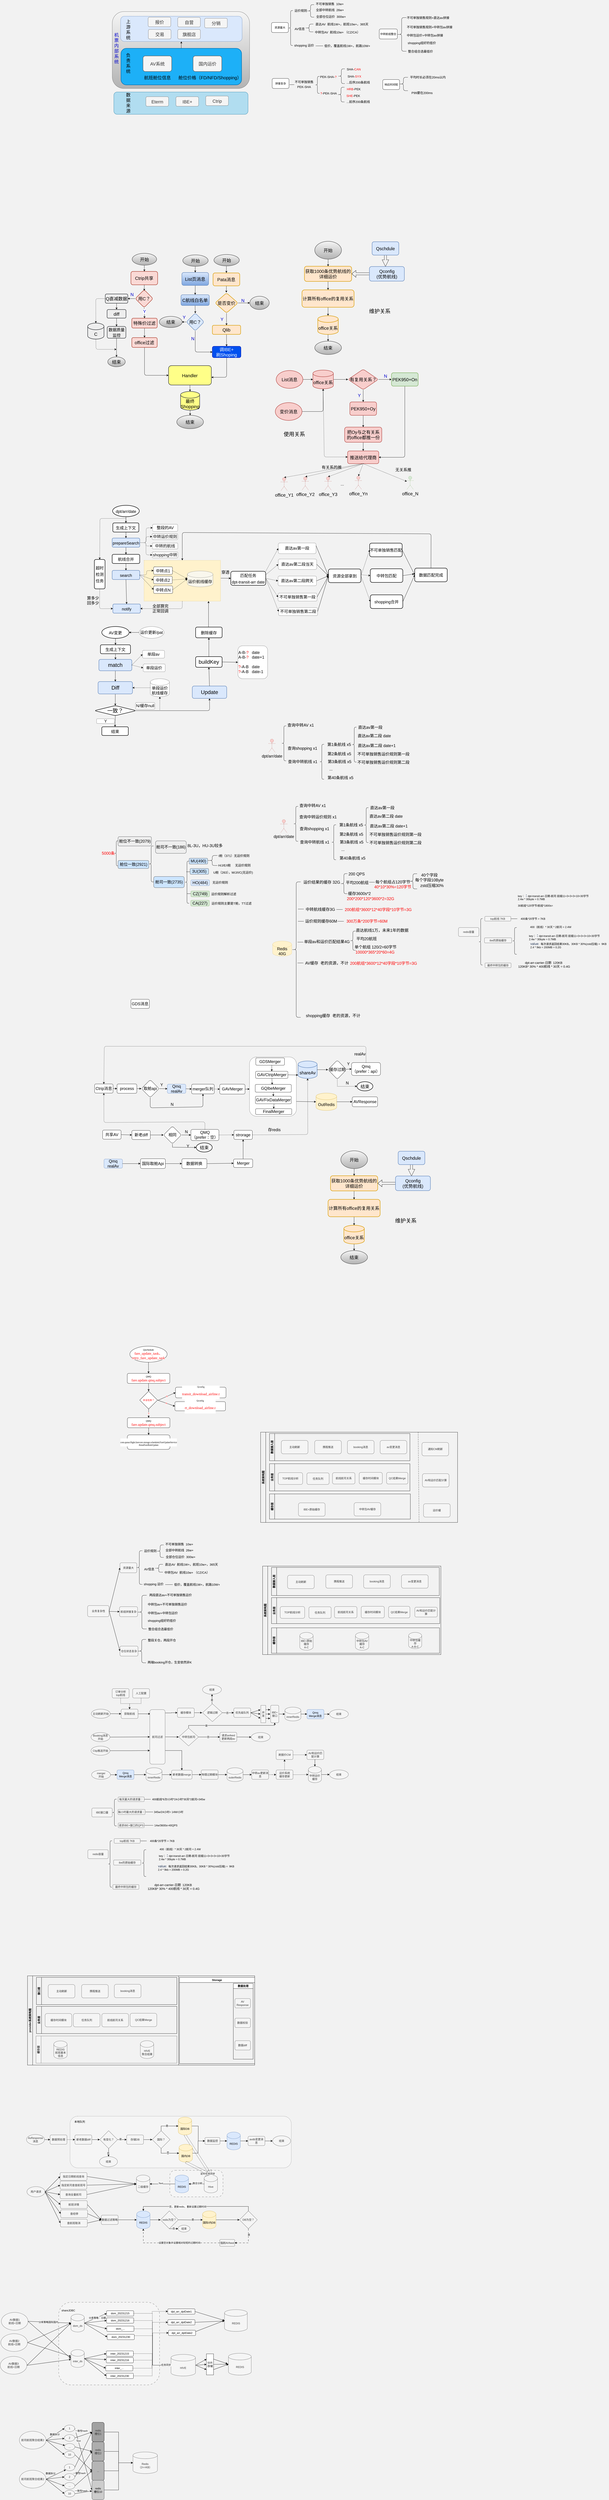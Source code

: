 <mxfile version="22.1.5" type="github">
  <diagram id="onVwmR5etyYxUQcMz32u" name="第 1 页">
    <mxGraphModel dx="3783" dy="-36" grid="0" gridSize="10" guides="1" tooltips="1" connect="1" arrows="0" fold="1" page="0" pageScale="1" pageWidth="827" pageHeight="1169" background="#f2f2f2" math="0" shadow="0">
      <root>
        <mxCell id="0" />
        <mxCell id="1" parent="0" />
        <mxCell id="zxThELI9k4F8F7LsiI_i-33" value="" style="rounded=1;whiteSpace=wrap;html=1;dashed=1;dashPattern=8 8;fillColor=#f5f5f5;fontColor=#333333;strokeColor=#666666;" parent="1" vertex="1">
          <mxGeometry x="-951.24" y="11602" width="453.24" height="371" as="geometry" />
        </mxCell>
        <mxCell id="mHaQqP6Qjn-oo96edDq8-63" value="" style="rounded=1;whiteSpace=wrap;html=1;fillColor=#f5f5f5;fontColor=#333333;strokeColor=#666666;arcSize=20;dashed=1;dashPattern=8 8;" parent="1" vertex="1">
          <mxGeometry x="-452" y="11010" width="239" height="119" as="geometry" />
        </mxCell>
        <mxCell id="mHaQqP6Qjn-oo96edDq8-59" value="" style="rounded=1;whiteSpace=wrap;html=1;fillColor=#f5f5f5;fontColor=#333333;strokeColor=#666666;dashed=1;" parent="1" vertex="1">
          <mxGeometry x="-900.39" y="10767" width="994.39" height="232" as="geometry" />
        </mxCell>
        <mxCell id="OaQNnNAPoWn5HHml6h4n-486" value="" style="rounded=1;whiteSpace=wrap;html=1;strokeColor=#000000;strokeWidth=1;fontSize=18;fontColor=#000000;fillColor=#FFFFFF;dashed=1;dashPattern=1 1;" parent="1" vertex="1">
          <mxGeometry x="-94" y="6013" width="210.79" height="266" as="geometry" />
        </mxCell>
        <mxCell id="OaQNnNAPoWn5HHml6h4n-150" value="" style="rounded=0;whiteSpace=wrap;html=1;dashed=1;strokeColor=#d6b656;fontSize=18;fillColor=#fff2cc;" parent="1" vertex="1">
          <mxGeometry x="-567.72" y="3784" width="343.72" height="183" as="geometry" />
        </mxCell>
        <mxCell id="AjhIFMaC6-WZz-e0XE0m-31" value="" style="rounded=1;whiteSpace=wrap;html=1;fontSize=20;fillColor=#f5f5f5;gradientColor=#b3b3b3;strokeColor=#666666;" parent="1" vertex="1">
          <mxGeometry x="-710.5" y="1321" width="617" height="345" as="geometry" />
        </mxCell>
        <mxCell id="AjhIFMaC6-WZz-e0XE0m-3" value="" style="rounded=1;whiteSpace=wrap;html=1;fillColor=#b1ddf0;strokeColor=#10739e;" parent="1" vertex="1">
          <mxGeometry x="-703.5" y="1682" width="603" height="100" as="geometry" />
        </mxCell>
        <mxCell id="OkIDSdwyFC58GrovoH81-3" value="Ctrip" style="rounded=1;whiteSpace=wrap;html=1;fillColor=#f5f5f5;fontColor=#333333;strokeColor=#666666;fontSize=20;" parent="1" vertex="1">
          <mxGeometry x="-290.5" y="1700" width="102" height="43" as="geometry" />
        </mxCell>
        <mxCell id="AjhIFMaC6-WZz-e0XE0m-1" value="IBE+" style="rounded=1;whiteSpace=wrap;html=1;fillColor=#f5f5f5;fontColor=#333333;strokeColor=#666666;fontSize=20;" parent="1" vertex="1">
          <mxGeometry x="-424.5" y="1703" width="102" height="43" as="geometry" />
        </mxCell>
        <mxCell id="AjhIFMaC6-WZz-e0XE0m-2" value="Eterm" style="rounded=1;whiteSpace=wrap;html=1;fillColor=#f5f5f5;fontColor=#333333;strokeColor=#666666;fontSize=20;" parent="1" vertex="1">
          <mxGeometry x="-559.5" y="1703" width="102" height="43" as="geometry" />
        </mxCell>
        <mxCell id="AjhIFMaC6-WZz-e0XE0m-20" value="" style="edgeStyle=orthogonalEdgeStyle;rounded=1;orthogonalLoop=1;jettySize=auto;html=1;fontSize=20;fontColor=#000000;" parent="1" source="AjhIFMaC6-WZz-e0XE0m-5" target="AjhIFMaC6-WZz-e0XE0m-19" edge="1">
          <mxGeometry relative="1" as="geometry" />
        </mxCell>
        <mxCell id="AjhIFMaC6-WZz-e0XE0m-5" value="" style="rounded=1;whiteSpace=wrap;html=1;fontSize=20;fillColor=#1DB0F7;strokeColor=#006EAF;strokeWidth=2;fontColor=#ffffff;" parent="1" vertex="1">
          <mxGeometry x="-671.5" y="1486" width="542" height="164" as="geometry" />
        </mxCell>
        <mxCell id="AjhIFMaC6-WZz-e0XE0m-4" value="&lt;font style=&quot;font-size: 20px;&quot;&gt;数&lt;br style=&quot;font-size: 20px;&quot;&gt;据&lt;br&gt;来&lt;br style=&quot;font-size: 20px;&quot;&gt;源&lt;/font&gt;" style="text;html=1;resizable=0;autosize=1;align=center;verticalAlign=middle;points=[];fillColor=none;strokeColor=none;rounded=1;fontSize=20;fontColor=#000000;" parent="1" vertex="1">
          <mxGeometry x="-658.5" y="1676" width="38" height="108" as="geometry" />
        </mxCell>
        <mxCell id="AjhIFMaC6-WZz-e0XE0m-7" value="国内运价" style="rounded=1;whiteSpace=wrap;html=1;fillColor=#f5f5f5;fontColor=#333333;strokeColor=#666666;fontSize=20;strokeWidth=2;" parent="1" vertex="1">
          <mxGeometry x="-347.5" y="1520" width="129" height="70" as="geometry" />
        </mxCell>
        <mxCell id="AjhIFMaC6-WZz-e0XE0m-8" value="AV" style="rounded=1;whiteSpace=wrap;html=1;fillColor=#f5f5f5;fontColor=#333333;strokeColor=#666666;fontSize=20;" parent="1" vertex="1">
          <mxGeometry x="-572.5" y="1520" width="129" height="70" as="geometry" />
        </mxCell>
        <mxCell id="AjhIFMaC6-WZz-e0XE0m-9" value="&lt;font color=&quot;#000000&quot;&gt;负&lt;br&gt;责&lt;br&gt;系&lt;br&gt;统&lt;/font&gt;" style="text;html=1;resizable=0;autosize=1;align=center;verticalAlign=middle;points=[];fillColor=none;strokeColor=none;rounded=1;fontSize=20;fontColor=#FF0000;" parent="1" vertex="1">
          <mxGeometry x="-658.5" y="1497.5" width="38" height="108" as="geometry" />
        </mxCell>
        <mxCell id="AjhIFMaC6-WZz-e0XE0m-17" value="&lt;font color=&quot;#000000&quot;&gt;航班舱位信息&lt;/font&gt;" style="text;html=1;resizable=0;autosize=1;align=center;verticalAlign=middle;points=[];fillColor=none;strokeColor=none;rounded=1;fontSize=20;fontColor=#FF0000;" parent="1" vertex="1">
          <mxGeometry x="-577.5" y="1599" width="138" height="36" as="geometry" />
        </mxCell>
        <mxCell id="AjhIFMaC6-WZz-e0XE0m-18" value="&lt;font color=&quot;#000000&quot;&gt;舱位价格（FD/NFD/Shopping）&lt;/font&gt;" style="text;html=1;resizable=0;autosize=1;align=center;verticalAlign=middle;points=[];fillColor=none;strokeColor=none;rounded=1;fontSize=20;fontColor=#FF0000;" parent="1" vertex="1">
          <mxGeometry x="-422.5" y="1599" width="301" height="36" as="geometry" />
        </mxCell>
        <mxCell id="AjhIFMaC6-WZz-e0XE0m-19" value="" style="whiteSpace=wrap;html=1;fontSize=20;fillColor=#dae8fc;strokeColor=#6c8ebf;rounded=1;" parent="1" vertex="1">
          <mxGeometry x="-673" y="1342" width="546" height="113" as="geometry" />
        </mxCell>
        <mxCell id="AjhIFMaC6-WZz-e0XE0m-22" value="报价" style="rounded=1;whiteSpace=wrap;html=1;fillColor=#f5f5f5;fontColor=#333333;strokeColor=#666666;fontSize=20;" parent="1" vertex="1">
          <mxGeometry x="-549.5" y="1346" width="102" height="43" as="geometry" />
        </mxCell>
        <mxCell id="AjhIFMaC6-WZz-e0XE0m-23" value="交易" style="rounded=1;whiteSpace=wrap;html=1;fillColor=#f5f5f5;fontColor=#333333;strokeColor=#666666;fontSize=20;" parent="1" vertex="1">
          <mxGeometry x="-548.5" y="1401" width="102" height="43" as="geometry" />
        </mxCell>
        <mxCell id="AjhIFMaC6-WZz-e0XE0m-25" value="旗舰店" style="rounded=1;whiteSpace=wrap;html=1;fillColor=#f5f5f5;fontColor=#333333;strokeColor=#666666;fontSize=20;" parent="1" vertex="1">
          <mxGeometry x="-416.5" y="1401" width="102" height="43" as="geometry" />
        </mxCell>
        <mxCell id="AjhIFMaC6-WZz-e0XE0m-26" value="分销" style="rounded=1;whiteSpace=wrap;html=1;fillColor=#f5f5f5;fontColor=#333333;strokeColor=#666666;fontSize=20;" parent="1" vertex="1">
          <mxGeometry x="-295.5" y="1351" width="102" height="43" as="geometry" />
        </mxCell>
        <mxCell id="AjhIFMaC6-WZz-e0XE0m-28" value="上&lt;br&gt;游&lt;br&gt;系&lt;br&gt;统" style="text;html=1;resizable=0;autosize=1;align=center;verticalAlign=middle;points=[];fillColor=none;strokeColor=none;rounded=1;fontSize=20;fontColor=#000000;" parent="1" vertex="1">
          <mxGeometry x="-658.5" y="1347" width="38" height="108" as="geometry" />
        </mxCell>
        <mxCell id="AjhIFMaC6-WZz-e0XE0m-30" value="自营" style="rounded=1;whiteSpace=wrap;html=1;fillColor=#f5f5f5;fontColor=#333333;strokeColor=#666666;fontSize=20;" parent="1" vertex="1">
          <mxGeometry x="-416.5" y="1347" width="102" height="43" as="geometry" />
        </mxCell>
        <mxCell id="AjhIFMaC6-WZz-e0XE0m-32" value="&lt;font color=&quot;#0000cc&quot;&gt;机&lt;br&gt;票&lt;br&gt;内&lt;br&gt;部&lt;br&gt;系&lt;br&gt;统&lt;br&gt;&lt;/font&gt;" style="text;html=1;resizable=0;autosize=1;align=center;verticalAlign=middle;points=[];fillColor=none;strokeColor=none;rounded=1;fontSize=20;fontColor=#000000;" parent="1" vertex="1">
          <mxGeometry x="-711" y="1407" width="38" height="156" as="geometry" />
        </mxCell>
        <mxCell id="AjhIFMaC6-WZz-e0XE0m-33" value="AV系统" style="rounded=1;whiteSpace=wrap;html=1;fillColor=#f5f5f5;fontColor=#333333;strokeColor=#666666;fontSize=20;strokeWidth=2;" parent="1" vertex="1">
          <mxGeometry x="-572.5" y="1520" width="129" height="70" as="geometry" />
        </mxCell>
        <mxCell id="AjhIFMaC6-WZz-e0XE0m-37" value="Ctrip共享" style="rounded=1;whiteSpace=wrap;html=1;strokeWidth=2;fontSize=20;fillColor=#fad9d5;strokeColor=#ae4132;" parent="1" vertex="1">
          <mxGeometry x="-626.7" y="2487.25" width="120" height="60" as="geometry" />
        </mxCell>
        <mxCell id="AjhIFMaC6-WZz-e0XE0m-45" value="" style="edgeStyle=orthogonalEdgeStyle;rounded=1;orthogonalLoop=1;jettySize=auto;html=1;fontSize=20;fontColor=#0000CC;" parent="1" source="AjhIFMaC6-WZz-e0XE0m-38" target="AjhIFMaC6-WZz-e0XE0m-44" edge="1">
          <mxGeometry relative="1" as="geometry" />
        </mxCell>
        <mxCell id="AjhIFMaC6-WZz-e0XE0m-38" value="List页消息" style="rounded=1;whiteSpace=wrap;html=1;strokeWidth=2;fontSize=20;fillColor=#dae8fc;strokeColor=#6c8ebf;gradientColor=#7ea6e0;" parent="1" vertex="1">
          <mxGeometry x="-397.7" y="2492" width="120" height="58" as="geometry" />
        </mxCell>
        <mxCell id="AjhIFMaC6-WZz-e0XE0m-43" style="edgeStyle=orthogonalEdgeStyle;rounded=1;orthogonalLoop=1;jettySize=auto;html=1;exitX=0.5;exitY=1;exitDx=0;exitDy=0;entryX=0.5;entryY=0;entryDx=0;entryDy=0;fontSize=20;fontColor=#0000CC;" parent="1" source="AjhIFMaC6-WZz-e0XE0m-41" target="AjhIFMaC6-WZz-e0XE0m-38" edge="1">
          <mxGeometry relative="1" as="geometry" />
        </mxCell>
        <mxCell id="AjhIFMaC6-WZz-e0XE0m-41" value="开始" style="ellipse;whiteSpace=wrap;html=1;strokeWidth=2;fontSize=20;fillColor=#f5f5f5;gradientColor=#b3b3b3;strokeColor=#666666;rounded=1;" parent="1" vertex="1">
          <mxGeometry x="-393.7" y="2413" width="114" height="51" as="geometry" />
        </mxCell>
        <mxCell id="AjhIFMaC6-WZz-e0XE0m-51" value="" style="edgeStyle=orthogonalEdgeStyle;rounded=1;orthogonalLoop=1;jettySize=auto;html=1;fontSize=20;fontColor=#0000CC;" parent="1" source="AjhIFMaC6-WZz-e0XE0m-44" edge="1">
          <mxGeometry relative="1" as="geometry">
            <mxPoint x="-337.7" y="2675" as="targetPoint" />
          </mxGeometry>
        </mxCell>
        <mxCell id="AjhIFMaC6-WZz-e0XE0m-44" value="C航线白名单" style="whiteSpace=wrap;html=1;fontSize=20;fillColor=#dae8fc;rounded=1;strokeWidth=2;strokeColor=#6c8ebf;gradientColor=#7ea6e0;" parent="1" vertex="1">
          <mxGeometry x="-401.7" y="2592" width="127" height="48" as="geometry" />
        </mxCell>
        <mxCell id="AjhIFMaC6-WZz-e0XE0m-55" value="" style="edgeStyle=orthogonalEdgeStyle;rounded=1;orthogonalLoop=1;jettySize=auto;html=1;fontSize=20;fontColor=#0000CC;entryX=0.499;entryY=0.064;entryDx=0;entryDy=0;entryPerimeter=0;" parent="1" source="AjhIFMaC6-WZz-e0XE0m-37" target="AjhIFMaC6-WZz-e0XE0m-54" edge="1">
          <mxGeometry relative="1" as="geometry">
            <mxPoint x="-566.7" y="2515.25" as="sourcePoint" />
          </mxGeometry>
        </mxCell>
        <mxCell id="AjhIFMaC6-WZz-e0XE0m-64" value="" style="edgeStyle=orthogonalEdgeStyle;rounded=1;orthogonalLoop=1;jettySize=auto;html=1;fontSize=20;fontColor=#0000CC;" parent="1" source="AjhIFMaC6-WZz-e0XE0m-54" target="AjhIFMaC6-WZz-e0XE0m-63" edge="1">
          <mxGeometry relative="1" as="geometry" />
        </mxCell>
        <mxCell id="AjhIFMaC6-WZz-e0XE0m-66" value="Y" style="edgeLabel;html=1;align=center;verticalAlign=middle;resizable=0;points=[];fontSize=20;fontColor=#0000CC;rounded=1;" parent="AjhIFMaC6-WZz-e0XE0m-64" vertex="1" connectable="0">
          <mxGeometry x="-0.326" y="1" relative="1" as="geometry">
            <mxPoint as="offset" />
          </mxGeometry>
        </mxCell>
        <mxCell id="AjhIFMaC6-WZz-e0XE0m-54" value="用C？" style="rhombus;whiteSpace=wrap;html=1;fontSize=20;fillColor=#fad9d5;strokeColor=#ae4132;strokeWidth=2;rounded=1;" parent="1" vertex="1">
          <mxGeometry x="-607.2" y="2569.25" width="80" height="80" as="geometry" />
        </mxCell>
        <mxCell id="AjhIFMaC6-WZz-e0XE0m-125" style="edgeStyle=orthogonalEdgeStyle;rounded=1;orthogonalLoop=1;jettySize=auto;html=1;entryX=0.5;entryY=0;entryDx=0;entryDy=0;fontSize=20;fontColor=#0000CC;" parent="1" source="AjhIFMaC6-WZz-e0XE0m-63" target="AjhIFMaC6-WZz-e0XE0m-124" edge="1">
          <mxGeometry relative="1" as="geometry" />
        </mxCell>
        <mxCell id="AjhIFMaC6-WZz-e0XE0m-63" value="特殊价过滤" style="whiteSpace=wrap;html=1;fontSize=20;fillColor=#fad9d5;strokeColor=#ae4132;strokeWidth=2;rounded=1;" parent="1" vertex="1">
          <mxGeometry x="-622.7" y="2697.25" width="114" height="44" as="geometry" />
        </mxCell>
        <mxCell id="AjhIFMaC6-WZz-e0XE0m-109" value="" style="edgeStyle=orthogonalEdgeStyle;rounded=1;orthogonalLoop=1;jettySize=auto;html=1;fontSize=20;fontColor=#0000CC;entryX=0.5;entryY=0;entryDx=0;entryDy=0;entryPerimeter=0;" parent="1" source="AjhIFMaC6-WZz-e0XE0m-67" target="AjhIFMaC6-WZz-e0XE0m-71" edge="1">
          <mxGeometry relative="1" as="geometry">
            <mxPoint x="-360.7" y="3031" as="targetPoint" />
          </mxGeometry>
        </mxCell>
        <mxCell id="AjhIFMaC6-WZz-e0XE0m-67" value="Handler" style="whiteSpace=wrap;html=1;fontSize=20;fillColor=#ffff88;strokeColor=#36393d;strokeWidth=2;rounded=1;" parent="1" vertex="1">
          <mxGeometry x="-457.7" y="2910" width="192.38" height="87" as="geometry" />
        </mxCell>
        <mxCell id="AjhIFMaC6-WZz-e0XE0m-111" value="" style="edgeStyle=orthogonalEdgeStyle;rounded=1;orthogonalLoop=1;jettySize=auto;html=1;fontSize=20;fontColor=#0000CC;" parent="1" source="AjhIFMaC6-WZz-e0XE0m-71" target="AjhIFMaC6-WZz-e0XE0m-110" edge="1">
          <mxGeometry relative="1" as="geometry" />
        </mxCell>
        <mxCell id="AjhIFMaC6-WZz-e0XE0m-71" value="最终Shopping" style="shape=cylinder3;whiteSpace=wrap;html=1;boundedLbl=1;backgroundOutline=1;size=15;strokeWidth=2;fontSize=20;fillColor=#ffff88;strokeColor=#36393d;rounded=1;" parent="1" vertex="1">
          <mxGeometry x="-403.57" y="3026" width="85.75" height="84" as="geometry" />
        </mxCell>
        <mxCell id="AjhIFMaC6-WZz-e0XE0m-74" value="" style="edgeStyle=orthogonalEdgeStyle;rounded=1;orthogonalLoop=1;jettySize=auto;html=1;fontSize=20;fontColor=#0000CC;" parent="1" target="AjhIFMaC6-WZz-e0XE0m-37" edge="1">
          <mxGeometry relative="1" as="geometry">
            <mxPoint x="-566.7" y="2458" as="sourcePoint" />
          </mxGeometry>
        </mxCell>
        <mxCell id="AjhIFMaC6-WZz-e0XE0m-72" value="开始" style="ellipse;whiteSpace=wrap;html=1;fontSize=20;fillColor=#f5f5f5;strokeColor=#666666;rounded=1;strokeWidth=2;gradientColor=#b3b3b3;" parent="1" vertex="1">
          <mxGeometry x="-621.18" y="2406" width="110" height="53" as="geometry" />
        </mxCell>
        <mxCell id="AjhIFMaC6-WZz-e0XE0m-92" value="" style="edgeStyle=orthogonalEdgeStyle;rounded=1;orthogonalLoop=1;jettySize=auto;html=1;fontSize=20;fontColor=#0000CC;" parent="1" source="AjhIFMaC6-WZz-e0XE0m-93" edge="1">
          <mxGeometry relative="1" as="geometry">
            <mxPoint x="-198.2" y="2582.25" as="targetPoint" />
          </mxGeometry>
        </mxCell>
        <mxCell id="AjhIFMaC6-WZz-e0XE0m-93" value="Pata消息" style="rounded=1;whiteSpace=wrap;html=1;strokeWidth=2;fontSize=20;fillColor=#ffe6cc;strokeColor=#d79b00;" parent="1" vertex="1">
          <mxGeometry x="-257.7" y="2494" width="120" height="58" as="geometry" />
        </mxCell>
        <mxCell id="AjhIFMaC6-WZz-e0XE0m-94" style="edgeStyle=orthogonalEdgeStyle;rounded=1;orthogonalLoop=1;jettySize=auto;html=1;exitX=0.5;exitY=1;exitDx=0;exitDy=0;entryX=0.5;entryY=0;entryDx=0;entryDy=0;fontSize=20;fontColor=#0000CC;" parent="1" source="AjhIFMaC6-WZz-e0XE0m-95" target="AjhIFMaC6-WZz-e0XE0m-93" edge="1">
          <mxGeometry relative="1" as="geometry" />
        </mxCell>
        <mxCell id="AjhIFMaC6-WZz-e0XE0m-95" value="开始" style="ellipse;whiteSpace=wrap;html=1;strokeWidth=2;fontSize=20;fillColor=#f5f5f5;gradientColor=#b3b3b3;strokeColor=#666666;rounded=1;" parent="1" vertex="1">
          <mxGeometry x="-253.7" y="2411.25" width="114" height="51" as="geometry" />
        </mxCell>
        <mxCell id="AjhIFMaC6-WZz-e0XE0m-108" style="edgeStyle=orthogonalEdgeStyle;rounded=1;orthogonalLoop=1;jettySize=auto;html=1;entryX=1.001;entryY=0.602;entryDx=0;entryDy=0;entryPerimeter=0;fontSize=20;fontColor=#0000CC;exitX=0.5;exitY=1;exitDx=0;exitDy=0;" parent="1" source="AjhIFMaC6-WZz-e0XE0m-98" target="AjhIFMaC6-WZz-e0XE0m-67" edge="1">
          <mxGeometry relative="1" as="geometry" />
        </mxCell>
        <mxCell id="AjhIFMaC6-WZz-e0XE0m-98" value="调IBE+&lt;br&gt;刷Shoping" style="whiteSpace=wrap;html=1;fontSize=20;fillColor=#0050ef;rounded=1;strokeWidth=2;strokeColor=#001DBC;fontColor=#ffffff;" parent="1" vertex="1">
          <mxGeometry x="-260.7" y="2823.38" width="128" height="50.62" as="geometry" />
        </mxCell>
        <mxCell id="AjhIFMaC6-WZz-e0XE0m-103" value="" style="edgeStyle=orthogonalEdgeStyle;rounded=1;orthogonalLoop=1;jettySize=auto;html=1;fontSize=20;fontColor=#0000CC;" parent="1" source="AjhIFMaC6-WZz-e0XE0m-101" target="AjhIFMaC6-WZz-e0XE0m-102" edge="1">
          <mxGeometry relative="1" as="geometry" />
        </mxCell>
        <mxCell id="AjhIFMaC6-WZz-e0XE0m-132" value="" style="edgeStyle=orthogonalEdgeStyle;rounded=1;orthogonalLoop=1;jettySize=auto;html=1;fontSize=20;fontColor=#0000CC;" parent="1" source="AjhIFMaC6-WZz-e0XE0m-101" target="AjhIFMaC6-WZz-e0XE0m-129" edge="1">
          <mxGeometry relative="1" as="geometry" />
        </mxCell>
        <mxCell id="AjhIFMaC6-WZz-e0XE0m-101" value="是否变价" style="rhombus;whiteSpace=wrap;html=1;strokeWidth=2;fontSize=20;fillColor=#ffe6cc;rounded=1;strokeColor=#d79b00;" parent="1" vertex="1">
          <mxGeometry x="-248.7" y="2583.75" width="103" height="90" as="geometry" />
        </mxCell>
        <mxCell id="AjhIFMaC6-WZz-e0XE0m-102" value="结束" style="ellipse;whiteSpace=wrap;html=1;fontSize=20;fillColor=#f5f5f5;strokeWidth=2;gradientColor=#b3b3b3;strokeColor=#666666;rounded=1;" parent="1" vertex="1">
          <mxGeometry x="-92.7" y="2598.75" width="87.5" height="59.5" as="geometry" />
        </mxCell>
        <mxCell id="AjhIFMaC6-WZz-e0XE0m-104" value="N" style="text;html=1;resizable=0;autosize=1;align=center;verticalAlign=middle;points=[];fillColor=none;strokeColor=none;rounded=1;strokeWidth=2;fontSize=20;fontColor=#0000CC;" parent="1" vertex="1">
          <mxGeometry x="-139.7" y="2598.75" width="32" height="36" as="geometry" />
        </mxCell>
        <mxCell id="AjhIFMaC6-WZz-e0XE0m-110" value="结束" style="ellipse;whiteSpace=wrap;html=1;fontSize=20;fillColor=#f5f5f5;strokeWidth=2;gradientColor=#b3b3b3;strokeColor=#666666;rounded=1;" parent="1" vertex="1">
          <mxGeometry x="-420.69" y="3133" width="120" height="60" as="geometry" />
        </mxCell>
        <mxCell id="AjhIFMaC6-WZz-e0XE0m-118" value="" style="edgeStyle=orthogonalEdgeStyle;rounded=1;orthogonalLoop=1;jettySize=auto;html=1;fontSize=20;fontColor=#0000CC;entryX=1;entryY=0.5;entryDx=0;entryDy=0;" parent="1" source="AjhIFMaC6-WZz-e0XE0m-112" edge="1">
          <mxGeometry relative="1" as="geometry">
            <mxPoint x="-398.2" y="2714" as="targetPoint" />
          </mxGeometry>
        </mxCell>
        <mxCell id="AjhIFMaC6-WZz-e0XE0m-122" style="edgeStyle=orthogonalEdgeStyle;rounded=1;orthogonalLoop=1;jettySize=auto;html=1;fontSize=20;fontColor=#0000CC;exitX=0.5;exitY=1;exitDx=0;exitDy=0;" parent="1" source="AjhIFMaC6-WZz-e0XE0m-112" edge="1">
          <mxGeometry relative="1" as="geometry">
            <Array as="points">
              <mxPoint x="-337.7" y="2849" />
            </Array>
            <mxPoint x="-260.7" y="2849" as="targetPoint" />
          </mxGeometry>
        </mxCell>
        <mxCell id="AjhIFMaC6-WZz-e0XE0m-112" value="用C？" style="rhombus;whiteSpace=wrap;html=1;fontSize=20;fillColor=#dae8fc;strokeColor=#6c8ebf;strokeWidth=2;rounded=1;" parent="1" vertex="1">
          <mxGeometry x="-377.7" y="2674" width="80" height="80" as="geometry" />
        </mxCell>
        <mxCell id="AjhIFMaC6-WZz-e0XE0m-117" value="结束" style="ellipse;whiteSpace=wrap;html=1;fontSize=20;fillColor=#f5f5f5;strokeColor=#666666;strokeWidth=2;gradientColor=#b3b3b3;rounded=1;" parent="1" vertex="1">
          <mxGeometry x="-499.18" y="2689" width="103" height="50" as="geometry" />
        </mxCell>
        <mxCell id="AjhIFMaC6-WZz-e0XE0m-119" value="Y" style="text;html=1;resizable=0;autosize=1;align=center;verticalAlign=middle;points=[];fillColor=none;strokeColor=none;rounded=1;strokeWidth=2;fontSize=20;fontColor=#0000CC;" parent="1" vertex="1">
          <mxGeometry x="-403.7" y="2674" width="31" height="36" as="geometry" />
        </mxCell>
        <mxCell id="AjhIFMaC6-WZz-e0XE0m-121" value="N" style="text;html=1;resizable=0;autosize=1;align=center;verticalAlign=middle;points=[];fillColor=none;strokeColor=none;rounded=1;strokeWidth=2;fontSize=20;fontColor=#0000CC;" parent="1" vertex="1">
          <mxGeometry x="-365.18" y="2769.75" width="32" height="36" as="geometry" />
        </mxCell>
        <mxCell id="AjhIFMaC6-WZz-e0XE0m-123" value="Y" style="text;html=1;resizable=0;autosize=1;align=center;verticalAlign=middle;points=[];fillColor=none;strokeColor=none;rounded=1;strokeWidth=2;fontSize=20;fontColor=#0000CC;rotation=0;" parent="1" vertex="1">
          <mxGeometry x="-233.7" y="2683" width="31" height="36" as="geometry" />
        </mxCell>
        <mxCell id="AjhIFMaC6-WZz-e0XE0m-126" style="edgeStyle=orthogonalEdgeStyle;rounded=1;orthogonalLoop=1;jettySize=auto;html=1;entryX=0;entryY=0.5;entryDx=0;entryDy=0;fontSize=20;fontColor=#0000CC;exitX=0.5;exitY=1;exitDx=0;exitDy=0;" parent="1" source="AjhIFMaC6-WZz-e0XE0m-124" target="AjhIFMaC6-WZz-e0XE0m-67" edge="1">
          <mxGeometry relative="1" as="geometry">
            <Array as="points">
              <mxPoint x="-565.7" y="2954" />
            </Array>
          </mxGeometry>
        </mxCell>
        <mxCell id="AjhIFMaC6-WZz-e0XE0m-124" value="office过滤" style="whiteSpace=wrap;html=1;fontSize=20;fillColor=#fad9d5;strokeColor=#ae4132;strokeWidth=2;rounded=1;" parent="1" vertex="1">
          <mxGeometry x="-622.7" y="2784.25" width="114" height="44" as="geometry" />
        </mxCell>
        <mxCell id="AjhIFMaC6-WZz-e0XE0m-130" value="" style="edgeStyle=orthogonalEdgeStyle;rounded=1;orthogonalLoop=1;jettySize=auto;html=1;fontSize=20;fontColor=#0000CC;" parent="1" source="AjhIFMaC6-WZz-e0XE0m-129" target="AjhIFMaC6-WZz-e0XE0m-98" edge="1">
          <mxGeometry relative="1" as="geometry" />
        </mxCell>
        <mxCell id="AjhIFMaC6-WZz-e0XE0m-129" value="Qlib" style="whiteSpace=wrap;html=1;fontSize=20;fillColor=#ffe6cc;rounded=1;strokeWidth=2;strokeColor=#d79b00;" parent="1" vertex="1">
          <mxGeometry x="-260.7" y="2729" width="127" height="40.75" as="geometry" />
        </mxCell>
        <mxCell id="AjhIFMaC6-WZz-e0XE0m-137" value="" style="edgeStyle=orthogonalEdgeStyle;rounded=1;orthogonalLoop=1;jettySize=auto;html=1;fontSize=20;fontColor=#0000CC;" parent="1" source="AjhIFMaC6-WZz-e0XE0m-135" target="AjhIFMaC6-WZz-e0XE0m-136" edge="1">
          <mxGeometry relative="1" as="geometry" />
        </mxCell>
        <mxCell id="AjhIFMaC6-WZz-e0XE0m-135" value="获取1000条优势航线的详细运价" style="rounded=1;whiteSpace=wrap;html=1;strokeWidth=2;fontSize=20;fillColor=#ffe6cc;strokeColor=#d79b00;" parent="1" vertex="1">
          <mxGeometry x="153" y="2464" width="212" height="68" as="geometry" />
        </mxCell>
        <mxCell id="AjhIFMaC6-WZz-e0XE0m-169" style="edgeStyle=orthogonalEdgeStyle;rounded=1;orthogonalLoop=1;jettySize=auto;html=1;entryX=0.5;entryY=0;entryDx=0;entryDy=0;entryPerimeter=0;fontSize=20;fontColor=#0000CC;" parent="1" source="AjhIFMaC6-WZz-e0XE0m-136" target="AjhIFMaC6-WZz-e0XE0m-168" edge="1">
          <mxGeometry relative="1" as="geometry" />
        </mxCell>
        <mxCell id="AjhIFMaC6-WZz-e0XE0m-136" value="计算所有office的复用关系" style="rounded=1;whiteSpace=wrap;html=1;fontSize=20;fillColor=#ffe6cc;strokeWidth=2;strokeColor=#d79b00;" parent="1" vertex="1">
          <mxGeometry x="142" y="2570" width="234" height="78" as="geometry" />
        </mxCell>
        <mxCell id="AjhIFMaC6-WZz-e0XE0m-144" value="" style="edgeStyle=orthogonalEdgeStyle;rounded=1;orthogonalLoop=1;jettySize=auto;html=1;fontSize=20;fontColor=#0000CC;" parent="1" source="AjhIFMaC6-WZz-e0XE0m-143" target="AjhIFMaC6-WZz-e0XE0m-135" edge="1">
          <mxGeometry relative="1" as="geometry" />
        </mxCell>
        <mxCell id="AjhIFMaC6-WZz-e0XE0m-143" value="开始" style="ellipse;whiteSpace=wrap;html=1;strokeWidth=2;fontSize=20;fillColor=#f5f5f5;gradientColor=#b3b3b3;strokeColor=#666666;rounded=1;" parent="1" vertex="1">
          <mxGeometry x="199.39" y="2352" width="120" height="80" as="geometry" />
        </mxCell>
        <mxCell id="AjhIFMaC6-WZz-e0XE0m-145" value="结束" style="ellipse;whiteSpace=wrap;html=1;fontSize=20;fillColor=#f5f5f5;strokeWidth=2;gradientColor=#b3b3b3;strokeColor=#666666;rounded=1;" parent="1" vertex="1">
          <mxGeometry x="199.39" y="2800" width="120" height="60" as="geometry" />
        </mxCell>
        <mxCell id="AjhIFMaC6-WZz-e0XE0m-152" style="edgeStyle=orthogonalEdgeStyle;rounded=1;orthogonalLoop=1;jettySize=auto;html=1;fontSize=20;fontColor=#0000CC;entryX=0.459;entryY=-0.004;entryDx=0;entryDy=0;entryPerimeter=0;shape=arrow;" parent="1" source="AjhIFMaC6-WZz-e0XE0m-147" target="AjhIFMaC6-WZz-e0XE0m-149" edge="1">
          <mxGeometry relative="1" as="geometry">
            <mxPoint x="481" y="2460" as="targetPoint" />
          </mxGeometry>
        </mxCell>
        <mxCell id="AjhIFMaC6-WZz-e0XE0m-147" value="Qschdule" style="rounded=1;whiteSpace=wrap;html=1;strokeWidth=2;fontSize=20;fillColor=#dae8fc;strokeColor=#6c8ebf;" parent="1" vertex="1">
          <mxGeometry x="457" y="2354" width="120" height="60" as="geometry" />
        </mxCell>
        <mxCell id="AjhIFMaC6-WZz-e0XE0m-151" style="edgeStyle=orthogonalEdgeStyle;rounded=1;orthogonalLoop=1;jettySize=auto;html=1;fontSize=20;fontColor=#0000CC;shape=flexArrow;" parent="1" source="AjhIFMaC6-WZz-e0XE0m-149" target="AjhIFMaC6-WZz-e0XE0m-135" edge="1">
          <mxGeometry relative="1" as="geometry">
            <mxPoint x="367" y="2492" as="targetPoint" />
          </mxGeometry>
        </mxCell>
        <mxCell id="AjhIFMaC6-WZz-e0XE0m-149" value="Qconfig&lt;br&gt;(优势航线)" style="rounded=1;whiteSpace=wrap;html=1;strokeWidth=2;fontSize=20;fillColor=#dae8fc;strokeColor=#6c8ebf;" parent="1" vertex="1">
          <mxGeometry x="445" y="2465.25" width="157" height="65.5" as="geometry" />
        </mxCell>
        <mxCell id="AjhIFMaC6-WZz-e0XE0m-163" style="edgeStyle=orthogonalEdgeStyle;rounded=1;orthogonalLoop=1;jettySize=auto;html=1;fontSize=20;fontColor=#0000CC;" parent="1" source="AjhIFMaC6-WZz-e0XE0m-153" target="AjhIFMaC6-WZz-e0XE0m-154" edge="1">
          <mxGeometry relative="1" as="geometry" />
        </mxCell>
        <mxCell id="AjhIFMaC6-WZz-e0XE0m-153" value="List消息" style="ellipse;whiteSpace=wrap;html=1;strokeWidth=2;fontSize=20;fillColor=#f8cecc;rounded=1;strokeColor=#b85450;" parent="1" vertex="1">
          <mxGeometry x="26" y="2932" width="120" height="80" as="geometry" />
        </mxCell>
        <mxCell id="AjhIFMaC6-WZz-e0XE0m-164" style="edgeStyle=orthogonalEdgeStyle;rounded=1;orthogonalLoop=1;jettySize=auto;html=1;fontSize=20;fontColor=#0000CC;" parent="1" source="AjhIFMaC6-WZz-e0XE0m-154" target="AjhIFMaC6-WZz-e0XE0m-158" edge="1">
          <mxGeometry relative="1" as="geometry" />
        </mxCell>
        <mxCell id="AjhIFMaC6-WZz-e0XE0m-154" value="office关系" style="shape=cylinder3;whiteSpace=wrap;html=1;boundedLbl=1;backgroundOutline=1;size=15;strokeWidth=2;fontSize=20;fillColor=#f8cecc;rounded=1;strokeColor=#b85450;" parent="1" vertex="1">
          <mxGeometry x="191" y="2930" width="92" height="84" as="geometry" />
        </mxCell>
        <mxCell id="AjhIFMaC6-WZz-e0XE0m-157" value="" style="edgeStyle=orthogonalEdgeStyle;rounded=1;orthogonalLoop=1;jettySize=auto;html=1;fontSize=20;fontColor=#0000CC;" parent="1" source="AjhIFMaC6-WZz-e0XE0m-155" target="AjhIFMaC6-WZz-e0XE0m-156" edge="1">
          <mxGeometry relative="1" as="geometry" />
        </mxCell>
        <mxCell id="AjhIFMaC6-WZz-e0XE0m-155" value="PEK950+Oy" style="rounded=1;whiteSpace=wrap;html=1;strokeWidth=2;fontSize=20;fillColor=#f8cecc;strokeColor=#b85450;" parent="1" vertex="1">
          <mxGeometry x="357" y="3073" width="120" height="60" as="geometry" />
        </mxCell>
        <mxCell id="AjhIFMaC6-WZz-e0XE0m-177" value="" style="edgeStyle=orthogonalEdgeStyle;rounded=1;orthogonalLoop=1;jettySize=auto;html=1;fontSize=20;fontColor=#0000CC;" parent="1" source="AjhIFMaC6-WZz-e0XE0m-156" target="AjhIFMaC6-WZz-e0XE0m-174" edge="1">
          <mxGeometry relative="1" as="geometry" />
        </mxCell>
        <mxCell id="AjhIFMaC6-WZz-e0XE0m-156" value="把Oy与之有关系的office都推一份" style="whiteSpace=wrap;html=1;fontSize=20;fillColor=#f8cecc;rounded=1;strokeWidth=2;strokeColor=#b85450;" parent="1" vertex="1">
          <mxGeometry x="333.5" y="3186" width="167" height="68" as="geometry" />
        </mxCell>
        <mxCell id="AjhIFMaC6-WZz-e0XE0m-159" style="edgeStyle=orthogonalEdgeStyle;rounded=1;orthogonalLoop=1;jettySize=auto;html=1;entryX=0.5;entryY=0;entryDx=0;entryDy=0;fontSize=20;fontColor=#0000CC;" parent="1" source="AjhIFMaC6-WZz-e0XE0m-158" target="AjhIFMaC6-WZz-e0XE0m-155" edge="1">
          <mxGeometry relative="1" as="geometry" />
        </mxCell>
        <mxCell id="AjhIFMaC6-WZz-e0XE0m-165" style="edgeStyle=orthogonalEdgeStyle;rounded=1;orthogonalLoop=1;jettySize=auto;html=1;fontSize=20;fontColor=#0000CC;" parent="1" source="AjhIFMaC6-WZz-e0XE0m-158" target="AjhIFMaC6-WZz-e0XE0m-162" edge="1">
          <mxGeometry relative="1" as="geometry" />
        </mxCell>
        <mxCell id="AjhIFMaC6-WZz-e0XE0m-158" value="有复用关系？" style="rhombus;whiteSpace=wrap;html=1;strokeWidth=2;fontSize=20;fillColor=#f8cecc;rounded=1;strokeColor=#b85450;" parent="1" vertex="1">
          <mxGeometry x="349" y="2926" width="136" height="92" as="geometry" />
        </mxCell>
        <mxCell id="AjhIFMaC6-WZz-e0XE0m-175" style="edgeStyle=orthogonalEdgeStyle;rounded=1;orthogonalLoop=1;jettySize=auto;html=1;exitX=0.5;exitY=1;exitDx=0;exitDy=0;entryX=1;entryY=0.5;entryDx=0;entryDy=0;fontSize=20;fontColor=#0000CC;" parent="1" source="AjhIFMaC6-WZz-e0XE0m-162" target="AjhIFMaC6-WZz-e0XE0m-174" edge="1">
          <mxGeometry relative="1" as="geometry" />
        </mxCell>
        <mxCell id="AjhIFMaC6-WZz-e0XE0m-162" value="PEK950+On" style="rounded=1;whiteSpace=wrap;html=1;strokeWidth=2;fontSize=20;fillColor=#d5e8d4;strokeColor=#82b366;" parent="1" vertex="1">
          <mxGeometry x="544" y="2942" width="120" height="60" as="geometry" />
        </mxCell>
        <mxCell id="AjhIFMaC6-WZz-e0XE0m-166" value="N" style="text;html=1;resizable=0;autosize=1;align=center;verticalAlign=middle;points=[];fillColor=none;strokeColor=none;rounded=1;strokeWidth=2;fontSize=20;fontColor=#0000CC;" parent="1" vertex="1">
          <mxGeometry x="500.5" y="2938" width="32" height="36" as="geometry" />
        </mxCell>
        <mxCell id="AjhIFMaC6-WZz-e0XE0m-167" value="Y" style="text;html=1;resizable=0;autosize=1;align=center;verticalAlign=middle;points=[];fillColor=none;strokeColor=none;rounded=1;strokeWidth=2;fontSize=20;fontColor=#0000CC;" parent="1" vertex="1">
          <mxGeometry x="383" y="3025" width="31" height="36" as="geometry" />
        </mxCell>
        <mxCell id="AjhIFMaC6-WZz-e0XE0m-170" value="" style="edgeStyle=orthogonalEdgeStyle;rounded=1;orthogonalLoop=1;jettySize=auto;html=1;fontSize=20;fontColor=#0000CC;" parent="1" source="AjhIFMaC6-WZz-e0XE0m-168" target="AjhIFMaC6-WZz-e0XE0m-145" edge="1">
          <mxGeometry relative="1" as="geometry" />
        </mxCell>
        <mxCell id="AjhIFMaC6-WZz-e0XE0m-168" value="office关系" style="shape=cylinder3;whiteSpace=wrap;html=1;boundedLbl=1;backgroundOutline=1;size=15;strokeWidth=2;fontSize=20;fillColor=#ffe6cc;rounded=1;strokeColor=#d79b00;" parent="1" vertex="1">
          <mxGeometry x="213" y="2686" width="92" height="84" as="geometry" />
        </mxCell>
        <mxCell id="AjhIFMaC6-WZz-e0XE0m-174" value="推送给代理商" style="whiteSpace=wrap;html=1;fontSize=20;fillColor=#f8cecc;rounded=1;strokeWidth=2;strokeColor=#b85450;" parent="1" vertex="1">
          <mxGeometry x="347" y="3293" width="140" height="57" as="geometry" />
        </mxCell>
        <mxCell id="AjhIFMaC6-WZz-e0XE0m-179" style="edgeStyle=orthogonalEdgeStyle;rounded=1;orthogonalLoop=1;jettySize=auto;html=1;entryX=0.5;entryY=1;entryDx=0;entryDy=0;entryPerimeter=0;fontSize=20;fontColor=#0000CC;" parent="1" source="AjhIFMaC6-WZz-e0XE0m-178" target="AjhIFMaC6-WZz-e0XE0m-154" edge="1">
          <mxGeometry relative="1" as="geometry" />
        </mxCell>
        <mxCell id="AjhIFMaC6-WZz-e0XE0m-178" value="变价消息" style="ellipse;whiteSpace=wrap;html=1;strokeWidth=2;fontSize=20;fillColor=#f8cecc;rounded=1;strokeColor=#b85450;" parent="1" vertex="1">
          <mxGeometry x="22" y="3076" width="120" height="80" as="geometry" />
        </mxCell>
        <mxCell id="AjhIFMaC6-WZz-e0XE0m-180" value="&lt;font color=&quot;#000000&quot; style=&quot;font-size: 24px;&quot;&gt;使用关系&lt;/font&gt;" style="text;html=1;resizable=0;autosize=1;align=center;verticalAlign=middle;points=[];fillColor=none;strokeColor=none;rounded=1;strokeWidth=2;fontSize=20;fontColor=#0000CC;" parent="1" vertex="1">
          <mxGeometry x="50" y="3197" width="114" height="41" as="geometry" />
        </mxCell>
        <mxCell id="AjhIFMaC6-WZz-e0XE0m-183" value="&lt;font color=&quot;#000000&quot; style=&quot;font-size: 24px;&quot;&gt;维护关系&lt;/font&gt;" style="text;html=1;resizable=0;autosize=1;align=center;verticalAlign=middle;points=[];fillColor=none;strokeColor=none;rounded=1;strokeWidth=2;fontSize=20;fontColor=#0000CC;" parent="1" vertex="1">
          <mxGeometry x="434" y="2645" width="114" height="41" as="geometry" />
        </mxCell>
        <mxCell id="YKiNsX8GnVzIt1iX7E-L-135" value="舱位不一致(2079)" style="rounded=1;whiteSpace=wrap;html=1;fontSize=18;fillColor=#eeeeee;strokeColor=#36393d;" parent="1" vertex="1">
          <mxGeometry x="-684.5" y="5024" width="150" height="42" as="geometry" />
        </mxCell>
        <mxCell id="YKiNsX8GnVzIt1iX7E-L-136" value="舱位一致(2921)" style="rounded=1;whiteSpace=wrap;html=1;fontSize=18;fillColor=#cce5ff;strokeColor=#36393d;" parent="1" vertex="1">
          <mxGeometry x="-684.5" y="5131" width="138" height="36" as="geometry" />
        </mxCell>
        <mxCell id="YKiNsX8GnVzIt1iX7E-L-160" value="舱司不一致(186)" style="rounded=1;whiteSpace=wrap;html=1;fontSize=18;fillColor=#eeeeee;strokeColor=#36393d;" parent="1" vertex="1">
          <mxGeometry x="-516.18" y="5043" width="138.18" height="56" as="geometry" />
        </mxCell>
        <mxCell id="YKiNsX8GnVzIt1iX7E-L-161" value="8L-3U，HU-3U较多" style="text;html=1;resizable=0;autosize=1;align=center;verticalAlign=middle;points=[];fillColor=none;strokeColor=none;rounded=1;dashed=1;fontSize=18;" parent="1" vertex="1">
          <mxGeometry x="-382.24" y="5048" width="176" height="34" as="geometry" />
        </mxCell>
        <mxCell id="YKiNsX8GnVzIt1iX7E-L-162" value="舱司一致(2735)" style="rounded=1;whiteSpace=wrap;html=1;fontSize=18;fillColor=#cce5ff;strokeColor=#36393d;" parent="1" vertex="1">
          <mxGeometry x="-524.24" y="5203" width="137" height="50" as="geometry" />
        </mxCell>
        <mxCell id="YKiNsX8GnVzIt1iX7E-L-164" value="" style="shape=curlyBracket;whiteSpace=wrap;html=1;rounded=1;labelPosition=left;verticalLabelPosition=middle;align=right;verticalAlign=middle;fontSize=18;" parent="1" vertex="1">
          <mxGeometry x="-546.5" y="5066" width="21.5" height="161" as="geometry" />
        </mxCell>
        <mxCell id="YKiNsX8GnVzIt1iX7E-L-166" value="" style="shape=curlyBracket;whiteSpace=wrap;html=1;rounded=1;labelPosition=left;verticalLabelPosition=middle;align=right;verticalAlign=middle;fontSize=18;" parent="1" vertex="1">
          <mxGeometry x="-700" y="5043" width="15" height="112" as="geometry" />
        </mxCell>
        <mxCell id="YKiNsX8GnVzIt1iX7E-L-173" style="edgeStyle=orthogonalEdgeStyle;rounded=1;orthogonalLoop=1;jettySize=auto;html=1;exitX=0.523;exitY=0.249;exitDx=0;exitDy=0;exitPerimeter=0;fontSize=18;endArrow=none;endFill=0;" parent="1" edge="1">
          <mxGeometry relative="1" as="geometry">
            <mxPoint x="-358" y="5180" as="targetPoint" />
            <mxPoint x="-377.699" y="5181.701" as="sourcePoint" />
            <Array as="points">
              <mxPoint x="-358" y="5182" />
            </Array>
          </mxGeometry>
        </mxCell>
        <mxCell id="YKiNsX8GnVzIt1iX7E-L-167" value="" style="shape=curlyBracket;whiteSpace=wrap;html=1;rounded=1;labelPosition=left;verticalLabelPosition=middle;align=right;verticalAlign=middle;fontSize=18;" parent="1" vertex="1">
          <mxGeometry x="-384.73" y="5134" width="19.73" height="189" as="geometry" />
        </mxCell>
        <mxCell id="YKiNsX8GnVzIt1iX7E-L-170" value="&lt;font style=&quot;font-size: 14px;&quot;&gt;U舱（263），M/J/I/C(无运价)&lt;/font&gt;" style="text;html=1;resizable=0;autosize=1;align=center;verticalAlign=middle;points=[];fillColor=none;strokeColor=none;rounded=1;fontSize=18;" parent="1" vertex="1">
          <mxGeometry x="-270" y="5167" width="203" height="34" as="geometry" />
        </mxCell>
        <mxCell id="YKiNsX8GnVzIt1iX7E-L-171" value="&lt;font style=&quot;font-size: 14px;&quot;&gt;运价规则解析过滤&lt;/font&gt;" style="text;html=1;resizable=0;autosize=1;align=center;verticalAlign=middle;points=[];fillColor=none;strokeColor=none;rounded=1;fontSize=18;" parent="1" vertex="1">
          <mxGeometry x="-274.7" y="5264" width="130" height="34" as="geometry" />
        </mxCell>
        <mxCell id="YKiNsX8GnVzIt1iX7E-L-172" value="&lt;font style=&quot;font-size: 14px;&quot;&gt;无运价规则&lt;/font&gt;" style="text;html=1;resizable=0;autosize=1;align=center;verticalAlign=middle;points=[];fillColor=none;strokeColor=none;rounded=1;fontSize=18;" parent="1" vertex="1">
          <mxGeometry x="-270" y="5212" width="88" height="34" as="geometry" />
        </mxCell>
        <mxCell id="YKiNsX8GnVzIt1iX7E-L-175" style="edgeStyle=orthogonalEdgeStyle;rounded=1;orthogonalLoop=1;jettySize=auto;html=1;fontSize=18;endArrow=none;endFill=0;entryX=0.005;entryY=0.362;entryDx=0;entryDy=0;entryPerimeter=0;exitX=0.509;exitY=0.772;exitDx=0;exitDy=0;exitPerimeter=0;" parent="1" source="YKiNsX8GnVzIt1iX7E-L-167" target="YKiNsX8GnVzIt1iX7E-L-184" edge="1">
          <mxGeometry relative="1" as="geometry">
            <mxPoint x="-325.73" y="5238" as="targetPoint" />
            <mxPoint x="-356.73" y="5238" as="sourcePoint" />
            <Array as="points">
              <mxPoint x="-355.73" y="5280" />
              <mxPoint x="-355.73" y="5277" />
              <mxPoint x="-321.73" y="5277" />
            </Array>
          </mxGeometry>
        </mxCell>
        <mxCell id="YKiNsX8GnVzIt1iX7E-L-180" value="HO(484)" style="rounded=1;whiteSpace=wrap;html=1;fontSize=18;fillColor=#dae8fc;strokeColor=#6c8ebf;" parent="1" vertex="1">
          <mxGeometry x="-357" y="5218" width="83" height="26" as="geometry" />
        </mxCell>
        <mxCell id="YKiNsX8GnVzIt1iX7E-L-181" value="CA(227)" style="rounded=1;whiteSpace=wrap;html=1;fontSize=18;fillColor=#d5e8d4;strokeColor=#82b366;" parent="1" vertex="1">
          <mxGeometry x="-357.7" y="5309.5" width="83" height="26" as="geometry" />
        </mxCell>
        <mxCell id="YKiNsX8GnVzIt1iX7E-L-182" value="&lt;font style=&quot;font-size: 14px;&quot;&gt;运价规则主要是T舱，TT过滤&lt;/font&gt;" style="text;html=1;resizable=0;autosize=1;align=center;verticalAlign=middle;points=[];fillColor=none;strokeColor=none;rounded=1;fontSize=18;" parent="1" vertex="1">
          <mxGeometry x="-274" y="5305.5" width="198" height="34" as="geometry" />
        </mxCell>
        <mxCell id="YKiNsX8GnVzIt1iX7E-L-184" value="&lt;span style=&quot;&quot;&gt;CZ(749)&lt;/span&gt;" style="rounded=1;whiteSpace=wrap;html=1;fontSize=18;fillColor=#d5e8d4;strokeColor=#82b366;" parent="1" vertex="1">
          <mxGeometry x="-357" y="5268" width="83" height="26" as="geometry" />
        </mxCell>
        <mxCell id="YKiNsX8GnVzIt1iX7E-L-185" value="&lt;span style=&quot;&quot;&gt;3U(305)&lt;/span&gt;" style="rounded=1;whiteSpace=wrap;html=1;fontSize=18;fillColor=#cce5ff;strokeColor=#36393d;" parent="1" vertex="1">
          <mxGeometry x="-360.7" y="5167" width="83" height="26" as="geometry" />
        </mxCell>
        <mxCell id="YKiNsX8GnVzIt1iX7E-L-186" value="MU(490)" style="rounded=1;whiteSpace=wrap;html=1;fontSize=18;fillColor=#cce5ff;strokeColor=#36393d;" parent="1" vertex="1">
          <mxGeometry x="-365" y="5121" width="83" height="26" as="geometry" />
        </mxCell>
        <mxCell id="YKiNsX8GnVzIt1iX7E-L-187" value="" style="shape=curlyBracket;whiteSpace=wrap;html=1;rounded=1;labelPosition=left;verticalLabelPosition=middle;align=right;verticalAlign=middle;fontSize=18;" parent="1" vertex="1">
          <mxGeometry x="-284.5" y="5108.5" width="46.5" height="45" as="geometry" />
        </mxCell>
        <mxCell id="YKiNsX8GnVzIt1iX7E-L-189" value="&lt;span style=&quot;font-size: 14px;&quot;&gt;I舱（371）无运价规则&lt;/span&gt;" style="text;html=1;resizable=0;autosize=1;align=center;verticalAlign=middle;points=[];fillColor=none;strokeColor=none;rounded=1;fontSize=18;" parent="1" vertex="1">
          <mxGeometry x="-243" y="5091.5" width="157" height="34" as="geometry" />
        </mxCell>
        <mxCell id="YKiNsX8GnVzIt1iX7E-L-190" value="&lt;span style=&quot;font-size: 14px;&quot;&gt;H/J/E/I舱&amp;nbsp; &amp;nbsp; &amp;nbsp;无运价规则&lt;/span&gt;" style="text;html=1;resizable=0;autosize=1;align=center;verticalAlign=middle;points=[];fillColor=none;strokeColor=none;rounded=1;fontSize=18;" parent="1" vertex="1">
          <mxGeometry x="-244" y="5135" width="163" height="34" as="geometry" />
        </mxCell>
        <mxCell id="OaQNnNAPoWn5HHml6h4n-73" value="" style="edgeStyle=orthogonalEdgeStyle;rounded=1;orthogonalLoop=1;jettySize=auto;html=1;fontSize=18;" parent="1" source="OaQNnNAPoWn5HHml6h4n-74" target="OaQNnNAPoWn5HHml6h4n-76" edge="1">
          <mxGeometry relative="1" as="geometry" />
        </mxCell>
        <mxCell id="OaQNnNAPoWn5HHml6h4n-74" value="&lt;span style=&quot;font-size: 18px;&quot;&gt;dpt/arr/date&lt;/span&gt;" style="ellipse;whiteSpace=wrap;html=1;strokeWidth=2;fontSize=24;rounded=1;" parent="1" vertex="1">
          <mxGeometry x="-709" y="3537" width="119.87" height="51" as="geometry" />
        </mxCell>
        <mxCell id="OaQNnNAPoWn5HHml6h4n-75" value="" style="edgeStyle=orthogonalEdgeStyle;rounded=1;orthogonalLoop=1;jettySize=auto;html=1;fontSize=18;entryX=0.5;entryY=0;entryDx=0;entryDy=0;" parent="1" source="OaQNnNAPoWn5HHml6h4n-74" target="OaQNnNAPoWn5HHml6h4n-80" edge="1">
          <mxGeometry relative="1" as="geometry">
            <mxPoint x="-649.071" y="3684" as="targetPoint" />
          </mxGeometry>
        </mxCell>
        <mxCell id="OaQNnNAPoWn5HHml6h4n-76" value="&lt;font style=&quot;font-size: 18px;&quot;&gt;生成上下文&lt;/font&gt;" style="rounded=1;whiteSpace=wrap;html=1;strokeWidth=2;fontSize=24;" parent="1" vertex="1">
          <mxGeometry x="-707.94" y="3616" width="116.81" height="41" as="geometry" />
        </mxCell>
        <mxCell id="OaQNnNAPoWn5HHml6h4n-88" style="edgeStyle=orthogonalEdgeStyle;rounded=1;orthogonalLoop=1;jettySize=auto;html=1;exitX=1;exitY=0.5;exitDx=0;exitDy=0;entryX=0;entryY=0.5;entryDx=0;entryDy=0;dashed=1;" parent="1" source="OaQNnNAPoWn5HHml6h4n-80" target="OaQNnNAPoWn5HHml6h4n-82" edge="1">
          <mxGeometry relative="1" as="geometry" />
        </mxCell>
        <mxCell id="OaQNnNAPoWn5HHml6h4n-91" style="edgeStyle=orthogonalEdgeStyle;rounded=1;orthogonalLoop=1;jettySize=auto;html=1;exitX=1;exitY=0.5;exitDx=0;exitDy=0;dashed=1;" parent="1" source="OaQNnNAPoWn5HHml6h4n-80" target="OaQNnNAPoWn5HHml6h4n-83" edge="1">
          <mxGeometry relative="1" as="geometry" />
        </mxCell>
        <mxCell id="OaQNnNAPoWn5HHml6h4n-93" style="edgeStyle=orthogonalEdgeStyle;rounded=1;orthogonalLoop=1;jettySize=auto;html=1;exitX=1;exitY=0.5;exitDx=0;exitDy=0;entryX=0;entryY=0.5;entryDx=0;entryDy=0;dashed=1;" parent="1" source="OaQNnNAPoWn5HHml6h4n-80" target="OaQNnNAPoWn5HHml6h4n-84" edge="1">
          <mxGeometry relative="1" as="geometry" />
        </mxCell>
        <mxCell id="OaQNnNAPoWn5HHml6h4n-95" style="edgeStyle=orthogonalEdgeStyle;rounded=1;orthogonalLoop=1;jettySize=auto;html=1;exitX=1;exitY=0.5;exitDx=0;exitDy=0;entryX=0;entryY=0.5;entryDx=0;entryDy=0;dashed=1;" parent="1" source="OaQNnNAPoWn5HHml6h4n-80" target="OaQNnNAPoWn5HHml6h4n-85" edge="1">
          <mxGeometry relative="1" as="geometry" />
        </mxCell>
        <mxCell id="OaQNnNAPoWn5HHml6h4n-97" style="edgeStyle=orthogonalEdgeStyle;rounded=1;orthogonalLoop=1;jettySize=auto;html=1;exitX=0.5;exitY=1;exitDx=0;exitDy=0;entryX=0.5;entryY=0;entryDx=0;entryDy=0;" parent="1" source="OaQNnNAPoWn5HHml6h4n-80" target="OaQNnNAPoWn5HHml6h4n-86" edge="1">
          <mxGeometry relative="1" as="geometry" />
        </mxCell>
        <mxCell id="OaQNnNAPoWn5HHml6h4n-80" value="&lt;font style=&quot;font-size: 18px;&quot;&gt;prepareSearch&lt;/font&gt;" style="rounded=1;whiteSpace=wrap;html=1;strokeWidth=2;fontSize=24;fillColor=#dae8fc;strokeColor=#6c8ebf;" parent="1" vertex="1">
          <mxGeometry x="-711" y="3684" width="123.87" height="41" as="geometry" />
        </mxCell>
        <mxCell id="OaQNnNAPoWn5HHml6h4n-82" value="整段的AV" style="rounded=1;whiteSpace=wrap;html=1;dashed=1;dashPattern=1 1;fontSize=18;" parent="1" vertex="1">
          <mxGeometry x="-529.39" y="3622" width="113" height="32" as="geometry" />
        </mxCell>
        <mxCell id="OaQNnNAPoWn5HHml6h4n-83" value="中转运价规则" style="rounded=1;whiteSpace=wrap;html=1;dashed=1;dashPattern=1 1;fontSize=18;" parent="1" vertex="1">
          <mxGeometry x="-531.5" y="3664" width="115" height="27" as="geometry" />
        </mxCell>
        <mxCell id="OaQNnNAPoWn5HHml6h4n-84" value="中转的航线" style="rounded=1;whiteSpace=wrap;html=1;dashed=1;dashPattern=1 1;fontSize=18;" parent="1" vertex="1">
          <mxGeometry x="-531" y="3706" width="115" height="27" as="geometry" />
        </mxCell>
        <mxCell id="OaQNnNAPoWn5HHml6h4n-85" value="shopping中转" style="rounded=1;whiteSpace=wrap;html=1;dashed=1;dashPattern=1 1;fontSize=18;" parent="1" vertex="1">
          <mxGeometry x="-531" y="3746" width="115" height="27" as="geometry" />
        </mxCell>
        <mxCell id="OaQNnNAPoWn5HHml6h4n-100" style="edgeStyle=orthogonalEdgeStyle;rounded=1;orthogonalLoop=1;jettySize=auto;html=1;exitX=0.5;exitY=1;exitDx=0;exitDy=0;entryX=0.5;entryY=0;entryDx=0;entryDy=0;" parent="1" source="OaQNnNAPoWn5HHml6h4n-86" target="OaQNnNAPoWn5HHml6h4n-98" edge="1">
          <mxGeometry relative="1" as="geometry" />
        </mxCell>
        <mxCell id="OaQNnNAPoWn5HHml6h4n-86" value="&lt;font style=&quot;font-size: 18px;&quot;&gt;航线合并&lt;/font&gt;" style="rounded=1;whiteSpace=wrap;html=1;strokeWidth=2;fontSize=24;" parent="1" vertex="1">
          <mxGeometry x="-711" y="3757" width="123.87" height="41" as="geometry" />
        </mxCell>
        <mxCell id="OaQNnNAPoWn5HHml6h4n-106" style="edgeStyle=orthogonalEdgeStyle;rounded=1;orthogonalLoop=1;jettySize=auto;html=1;exitX=1;exitY=0.5;exitDx=0;exitDy=0;entryX=0;entryY=0.5;entryDx=0;entryDy=0;dashed=1;" parent="1" source="OaQNnNAPoWn5HHml6h4n-98" target="OaQNnNAPoWn5HHml6h4n-102" edge="1">
          <mxGeometry relative="1" as="geometry" />
        </mxCell>
        <mxCell id="OaQNnNAPoWn5HHml6h4n-98" value="&lt;font style=&quot;font-size: 18px;&quot;&gt;search&lt;/font&gt;" style="rounded=1;whiteSpace=wrap;html=1;strokeWidth=2;fontSize=24;fillColor=#dae8fc;strokeColor=#6c8ebf;" parent="1" vertex="1">
          <mxGeometry x="-711" y="3829" width="123.87" height="41" as="geometry" />
        </mxCell>
        <mxCell id="OaQNnNAPoWn5HHml6h4n-102" value="&lt;span style=&quot;font-size: 18px;&quot;&gt;中转点1&lt;/span&gt;" style="rounded=1;whiteSpace=wrap;html=1;strokeWidth=2;fontSize=24;dashed=1;dashPattern=1 1;" parent="1" vertex="1">
          <mxGeometry x="-525" y="3813" width="85" height="34" as="geometry" />
        </mxCell>
        <mxCell id="OaQNnNAPoWn5HHml6h4n-103" value="&lt;span style=&quot;font-size: 18px;&quot;&gt;中转点2&lt;/span&gt;" style="rounded=1;whiteSpace=wrap;html=1;strokeWidth=2;fontSize=24;dashed=1;dashPattern=1 1;" parent="1" vertex="1">
          <mxGeometry x="-525" y="3855" width="84" height="34" as="geometry" />
        </mxCell>
        <mxCell id="OaQNnNAPoWn5HHml6h4n-104" value="&lt;span style=&quot;font-size: 18px;&quot;&gt;中转点N&lt;/span&gt;" style="rounded=1;whiteSpace=wrap;html=1;strokeWidth=2;fontSize=24;dashed=1;dashPattern=1 1;" parent="1" vertex="1">
          <mxGeometry x="-525" y="3898.5" width="86" height="34" as="geometry" />
        </mxCell>
        <mxCell id="OaQNnNAPoWn5HHml6h4n-107" value="" style="endArrow=classic;html=1;rounded=1;entryX=0;entryY=0.5;entryDx=0;entryDy=0;exitX=1;exitY=0.5;exitDx=0;exitDy=0;dashed=1;" parent="1" source="OaQNnNAPoWn5HHml6h4n-98" target="OaQNnNAPoWn5HHml6h4n-103" edge="1">
          <mxGeometry width="50" height="50" relative="1" as="geometry">
            <mxPoint x="-660" y="4019" as="sourcePoint" />
            <mxPoint x="-610" y="3969" as="targetPoint" />
          </mxGeometry>
        </mxCell>
        <mxCell id="OaQNnNAPoWn5HHml6h4n-108" value="" style="endArrow=classic;html=1;entryX=0;entryY=0.5;entryDx=0;entryDy=0;exitX=1.002;exitY=0.518;exitDx=0;exitDy=0;exitPerimeter=0;dashed=1;rounded=1;" parent="1" source="OaQNnNAPoWn5HHml6h4n-98" target="OaQNnNAPoWn5HHml6h4n-104" edge="1">
          <mxGeometry width="50" height="50" relative="1" as="geometry">
            <mxPoint x="-582" y="3855" as="sourcePoint" />
            <mxPoint x="-594.87" y="3952" as="targetPoint" />
            <Array as="points" />
          </mxGeometry>
        </mxCell>
        <mxCell id="OaQNnNAPoWn5HHml6h4n-109" value="运价航线缓存" style="shape=cylinder3;whiteSpace=wrap;html=1;boundedLbl=1;backgroundOutline=1;size=15;dashed=1;dashPattern=1 1;fontSize=18;fillColor=#f9f7ed;strokeColor=#36393d;rounded=1;" parent="1" vertex="1">
          <mxGeometry x="-373" y="3831.5" width="115" height="71.5" as="geometry" />
        </mxCell>
        <mxCell id="OaQNnNAPoWn5HHml6h4n-110" value="" style="endArrow=classic;html=1;dashed=1;exitX=1;exitY=0.5;exitDx=0;exitDy=0;entryX=0;entryY=0.5;entryDx=0;entryDy=0;entryPerimeter=0;rounded=1;" parent="1" source="OaQNnNAPoWn5HHml6h4n-102" target="OaQNnNAPoWn5HHml6h4n-109" edge="1">
          <mxGeometry width="50" height="50" relative="1" as="geometry">
            <mxPoint x="-145" y="3972" as="sourcePoint" />
            <mxPoint x="-95" y="3922" as="targetPoint" />
          </mxGeometry>
        </mxCell>
        <mxCell id="OaQNnNAPoWn5HHml6h4n-111" value="" style="endArrow=classic;html=1;dashed=1;exitX=1;exitY=0.5;exitDx=0;exitDy=0;entryX=0;entryY=0.5;entryDx=0;entryDy=0;entryPerimeter=0;rounded=1;" parent="1" source="OaQNnNAPoWn5HHml6h4n-103" target="OaQNnNAPoWn5HHml6h4n-109" edge="1">
          <mxGeometry width="50" height="50" relative="1" as="geometry">
            <mxPoint x="-430" y="3840.0" as="sourcePoint" />
            <mxPoint x="-363" y="3882.0" as="targetPoint" />
          </mxGeometry>
        </mxCell>
        <mxCell id="OaQNnNAPoWn5HHml6h4n-112" value="" style="endArrow=classic;html=1;dashed=1;entryX=0;entryY=0.5;entryDx=0;entryDy=0;entryPerimeter=0;exitX=1;exitY=0.5;exitDx=0;exitDy=0;rounded=1;" parent="1" source="OaQNnNAPoWn5HHml6h4n-104" target="OaQNnNAPoWn5HHml6h4n-109" edge="1">
          <mxGeometry width="50" height="50" relative="1" as="geometry">
            <mxPoint x="-431" y="3882" as="sourcePoint" />
            <mxPoint x="-363" y="3882.0" as="targetPoint" />
          </mxGeometry>
        </mxCell>
        <mxCell id="OaQNnNAPoWn5HHml6h4n-113" value="" style="edgeStyle=orthogonalEdgeStyle;rounded=1;orthogonalLoop=1;jettySize=auto;html=1;fontSize=18;" parent="1" source="OaQNnNAPoWn5HHml6h4n-114" target="OaQNnNAPoWn5HHml6h4n-116" edge="1">
          <mxGeometry relative="1" as="geometry" />
        </mxCell>
        <mxCell id="OaQNnNAPoWn5HHml6h4n-114" value="&lt;span style=&quot;font-size: 18px;&quot;&gt;AV变更&lt;/span&gt;" style="ellipse;whiteSpace=wrap;html=1;strokeWidth=2;fontSize=24;rounded=1;" parent="1" vertex="1">
          <mxGeometry x="-757.53" y="4081" width="122.75" height="53" as="geometry" />
        </mxCell>
        <mxCell id="OaQNnNAPoWn5HHml6h4n-115" value="" style="edgeStyle=orthogonalEdgeStyle;rounded=1;orthogonalLoop=1;jettySize=auto;html=1;fontSize=18;" parent="1" source="OaQNnNAPoWn5HHml6h4n-116" target="OaQNnNAPoWn5HHml6h4n-118" edge="1">
          <mxGeometry relative="1" as="geometry" />
        </mxCell>
        <mxCell id="OaQNnNAPoWn5HHml6h4n-116" value="&lt;font style=&quot;font-size: 18px;&quot;&gt;生成上下文&lt;/font&gt;" style="rounded=1;whiteSpace=wrap;html=1;strokeWidth=2;fontSize=24;" parent="1" vertex="1">
          <mxGeometry x="-763.72" y="4163" width="135" height="40" as="geometry" />
        </mxCell>
        <mxCell id="OaQNnNAPoWn5HHml6h4n-117" value="" style="edgeStyle=orthogonalEdgeStyle;rounded=1;orthogonalLoop=1;jettySize=auto;html=1;fontSize=18;" parent="1" source="OaQNnNAPoWn5HHml6h4n-118" target="OaQNnNAPoWn5HHml6h4n-121" edge="1">
          <mxGeometry relative="1" as="geometry" />
        </mxCell>
        <mxCell id="OaQNnNAPoWn5HHml6h4n-118" value="match" style="rounded=1;whiteSpace=wrap;html=1;fontSize=24;strokeWidth=2;fillColor=#dae8fc;strokeColor=#6c8ebf;" parent="1" vertex="1">
          <mxGeometry x="-770.66" y="4228.5" width="148" height="51" as="geometry" />
        </mxCell>
        <mxCell id="OaQNnNAPoWn5HHml6h4n-119" value="" style="edgeStyle=orthogonalEdgeStyle;rounded=1;orthogonalLoop=1;jettySize=auto;html=1;fontSize=18;entryX=0.5;entryY=1;entryDx=0;entryDy=0;exitX=0.985;exitY=0.499;exitDx=0;exitDy=0;exitPerimeter=0;" parent="1" source="OaQNnNAPoWn5HHml6h4n-123" target="OaQNnNAPoWn5HHml6h4n-137" edge="1">
          <mxGeometry relative="1" as="geometry">
            <Array as="points">
              <mxPoint x="-273" y="4458" />
              <mxPoint x="-274" y="4458" />
            </Array>
            <mxPoint x="-574.78" y="4490" as="sourcePoint" />
            <mxPoint x="-344.78" y="4510.0" as="targetPoint" />
          </mxGeometry>
        </mxCell>
        <mxCell id="OaQNnNAPoWn5HHml6h4n-120" value="" style="edgeStyle=orthogonalEdgeStyle;rounded=1;orthogonalLoop=1;jettySize=auto;html=1;fontSize=18;entryX=0.5;entryY=0;entryDx=0;entryDy=0;" parent="1" source="OaQNnNAPoWn5HHml6h4n-121" target="OaQNnNAPoWn5HHml6h4n-123" edge="1">
          <mxGeometry relative="1" as="geometry">
            <mxPoint x="-692.78" y="4520" as="targetPoint" />
          </mxGeometry>
        </mxCell>
        <mxCell id="OaQNnNAPoWn5HHml6h4n-121" value="Diff" style="whiteSpace=wrap;html=1;fontSize=24;rounded=1;strokeWidth=2;fillColor=#dae8fc;strokeColor=#6c8ebf;" parent="1" vertex="1">
          <mxGeometry x="-774.34" y="4328" width="154.68" height="55.5" as="geometry" />
        </mxCell>
        <mxCell id="OaQNnNAPoWn5HHml6h4n-122" value="" style="edgeStyle=orthogonalEdgeStyle;rounded=1;orthogonalLoop=1;jettySize=auto;html=1;fontSize=18;exitX=0.5;exitY=1;exitDx=0;exitDy=0;" parent="1" source="OaQNnNAPoWn5HHml6h4n-123" target="OaQNnNAPoWn5HHml6h4n-124" edge="1">
          <mxGeometry relative="1" as="geometry">
            <mxPoint x="-693.79" y="4600" as="sourcePoint" />
          </mxGeometry>
        </mxCell>
        <mxCell id="OaQNnNAPoWn5HHml6h4n-123" value="一致？" style="rhombus;whiteSpace=wrap;html=1;fontSize=24;rounded=1;strokeWidth=2;" parent="1" vertex="1">
          <mxGeometry x="-791" y="4436" width="188.01" height="45" as="geometry" />
        </mxCell>
        <mxCell id="OaQNnNAPoWn5HHml6h4n-124" value="&lt;font style=&quot;font-size: 18px;&quot;&gt;结束&lt;/font&gt;" style="rounded=1;whiteSpace=wrap;html=1;fontSize=24;strokeWidth=2;" parent="1" vertex="1">
          <mxGeometry x="-757.5" y="4531" width="119" height="39" as="geometry" />
        </mxCell>
        <mxCell id="OaQNnNAPoWn5HHml6h4n-125" value="Y" style="rounded=1;whiteSpace=wrap;html=1;dashed=1;dashPattern=1 1;fontSize=18;" parent="1" vertex="1">
          <mxGeometry x="-781" y="4495" width="81" height="21" as="geometry" />
        </mxCell>
        <mxCell id="OaQNnNAPoWn5HHml6h4n-126" value="N/缓存null" style="rounded=1;whiteSpace=wrap;html=1;dashed=1;dashPattern=1 1;fontSize=18;" parent="1" vertex="1">
          <mxGeometry x="-606.04" y="4422" width="86.8" height="30" as="geometry" />
        </mxCell>
        <mxCell id="OaQNnNAPoWn5HHml6h4n-127" value="" style="edgeStyle=orthogonalEdgeStyle;rounded=1;orthogonalLoop=1;jettySize=auto;html=1;fontSize=18;exitX=0.5;exitY=0;exitDx=0;exitDy=0;" parent="1" source="OaQNnNAPoWn5HHml6h4n-142" target="OaQNnNAPoWn5HHml6h4n-150" edge="1">
          <mxGeometry relative="1" as="geometry">
            <mxPoint x="-271.78" y="4310" as="sourcePoint" />
            <Array as="points">
              <mxPoint x="-278" y="4095" />
              <mxPoint x="-278" y="4095" />
            </Array>
            <mxPoint x="-271.78" y="4218" as="targetPoint" />
          </mxGeometry>
        </mxCell>
        <mxCell id="OaQNnNAPoWn5HHml6h4n-128" style="edgeStyle=orthogonalEdgeStyle;rounded=1;orthogonalLoop=1;jettySize=auto;html=1;fontSize=18;" parent="1" source="OaQNnNAPoWn5HHml6h4n-129" target="OaQNnNAPoWn5HHml6h4n-114" edge="1">
          <mxGeometry relative="1" as="geometry" />
        </mxCell>
        <mxCell id="OaQNnNAPoWn5HHml6h4n-129" value="运价更新/pat" style="ellipse;whiteSpace=wrap;html=1;dashed=1;dashPattern=1 1;fontSize=18;rounded=1;" parent="1" vertex="1">
          <mxGeometry x="-589.77" y="4081" width="111.99" height="53" as="geometry" />
        </mxCell>
        <mxCell id="OaQNnNAPoWn5HHml6h4n-131" value="单段av" style="rounded=1;whiteSpace=wrap;html=1;dashed=1;fontSize=18;" parent="1" vertex="1">
          <mxGeometry x="-574.78" y="4188" width="99" height="35" as="geometry" />
        </mxCell>
        <mxCell id="OaQNnNAPoWn5HHml6h4n-132" value="单段运价" style="rounded=1;whiteSpace=wrap;html=1;dashed=1;fontSize=18;" parent="1" vertex="1">
          <mxGeometry x="-571.58" y="4249" width="99" height="35" as="geometry" />
        </mxCell>
        <mxCell id="OaQNnNAPoWn5HHml6h4n-133" value="" style="edgeStyle=orthogonalEdgeStyle;rounded=1;orthogonalLoop=1;jettySize=auto;html=1;fontSize=18;dashed=1;" parent="1" source="OaQNnNAPoWn5HHml6h4n-134" target="OaQNnNAPoWn5HHml6h4n-121" edge="1">
          <mxGeometry relative="1" as="geometry" />
        </mxCell>
        <mxCell id="OaQNnNAPoWn5HHml6h4n-134" value="单段运价航线缓存" style="shape=cylinder3;whiteSpace=wrap;html=1;boundedLbl=1;backgroundOutline=1;size=15;dashed=1;fontSize=18;rounded=1;" parent="1" vertex="1">
          <mxGeometry x="-539.78" y="4315.25" width="86" height="81" as="geometry" />
        </mxCell>
        <mxCell id="OaQNnNAPoWn5HHml6h4n-135" value="" style="endArrow=classic;html=1;rounded=1;dashed=1;fontSize=18;entryX=0.5;entryY=1;entryDx=0;entryDy=0;entryPerimeter=0;" parent="1" target="OaQNnNAPoWn5HHml6h4n-134" edge="1">
          <mxGeometry width="50" height="50" relative="1" as="geometry">
            <mxPoint x="-497" y="4455" as="sourcePoint" />
            <mxPoint x="-457.78" y="4492" as="targetPoint" />
          </mxGeometry>
        </mxCell>
        <mxCell id="OaQNnNAPoWn5HHml6h4n-137" value="Update" style="whiteSpace=wrap;html=1;fontSize=24;rounded=1;strokeWidth=2;fillColor=#dae8fc;strokeColor=#6c8ebf;" parent="1" vertex="1">
          <mxGeometry x="-351.0" y="4348" width="154.68" height="55.5" as="geometry" />
        </mxCell>
        <mxCell id="OaQNnNAPoWn5HHml6h4n-138" value="A-B-&lt;font color=&quot;#ff0000&quot;&gt;?&lt;/font&gt;&amp;nbsp; &amp;nbsp;date&lt;br&gt;A-B-&lt;font color=&quot;#ff0000&quot;&gt;?&lt;/font&gt;&amp;nbsp; &amp;nbsp;date+1&lt;br&gt;&lt;br&gt;&lt;font color=&quot;#ff0000&quot;&gt;?&lt;/font&gt;-A-B&amp;nbsp; &amp;nbsp;date&lt;br&gt;&lt;font color=&quot;#ff0000&quot;&gt;?&lt;/font&gt;-A-B&amp;nbsp; &amp;nbsp;date-1" style="rounded=1;whiteSpace=wrap;html=1;fontSize=18;dashed=1;align=left;" parent="1" vertex="1">
          <mxGeometry x="-146.0" y="4167.5" width="133.48" height="147.75" as="geometry" />
        </mxCell>
        <mxCell id="OaQNnNAPoWn5HHml6h4n-139" value="buildKey" style="rounded=1;whiteSpace=wrap;html=1;strokeWidth=2;fontSize=24;" parent="1" vertex="1">
          <mxGeometry x="-335.98" y="4216" width="119" height="48" as="geometry" />
        </mxCell>
        <mxCell id="OaQNnNAPoWn5HHml6h4n-140" value="" style="endArrow=classic;html=1;rounded=1;fontSize=18;fontColor=#FF0000;exitX=0.5;exitY=0;exitDx=0;exitDy=0;entryX=0.5;entryY=1;entryDx=0;entryDy=0;" parent="1" source="OaQNnNAPoWn5HHml6h4n-137" target="OaQNnNAPoWn5HHml6h4n-139" edge="1">
          <mxGeometry width="50" height="50" relative="1" as="geometry">
            <mxPoint x="-542.78" y="4263" as="sourcePoint" />
            <mxPoint x="-273.78" y="4344" as="targetPoint" />
          </mxGeometry>
        </mxCell>
        <mxCell id="OaQNnNAPoWn5HHml6h4n-141" value="" style="endArrow=classic;html=1;rounded=1;fontSize=18;fontColor=#FF0000;exitX=1;exitY=0.5;exitDx=0;exitDy=0;entryX=0;entryY=0.5;entryDx=0;entryDy=0;" parent="1" source="OaQNnNAPoWn5HHml6h4n-139" target="OaQNnNAPoWn5HHml6h4n-138" edge="1">
          <mxGeometry width="50" height="50" relative="1" as="geometry">
            <mxPoint x="-207.78" y="4317.28" as="sourcePoint" />
            <mxPoint x="-164" y="4322" as="targetPoint" />
          </mxGeometry>
        </mxCell>
        <mxCell id="OaQNnNAPoWn5HHml6h4n-142" value="&lt;font style=&quot;font-size: 18px;&quot;&gt;删除缓存&lt;/font&gt;" style="rounded=1;whiteSpace=wrap;html=1;strokeWidth=2;fontSize=24;" parent="1" vertex="1">
          <mxGeometry x="-335.98" y="4083.5" width="119" height="48" as="geometry" />
        </mxCell>
        <mxCell id="OaQNnNAPoWn5HHml6h4n-143" value="" style="endArrow=classic;html=1;rounded=1;fontSize=18;fontColor=#FF0000;entryX=0.5;entryY=1;entryDx=0;entryDy=0;exitX=0.5;exitY=0;exitDx=0;exitDy=0;" parent="1" source="OaQNnNAPoWn5HHml6h4n-139" target="OaQNnNAPoWn5HHml6h4n-142" edge="1">
          <mxGeometry width="50" height="50" relative="1" as="geometry">
            <mxPoint x="-261.78" y="4353" as="sourcePoint" />
            <mxPoint x="-268.44" y="4429" as="targetPoint" />
          </mxGeometry>
        </mxCell>
        <mxCell id="OaQNnNAPoWn5HHml6h4n-144" value="" style="endArrow=classic;html=1;rounded=1;entryX=0;entryY=0.5;entryDx=0;entryDy=0;exitX=1;exitY=0.5;exitDx=0;exitDy=0;dashed=1;" parent="1" source="OaQNnNAPoWn5HHml6h4n-118" target="OaQNnNAPoWn5HHml6h4n-132" edge="1">
          <mxGeometry width="50" height="50" relative="1" as="geometry">
            <mxPoint x="-618.79" y="4331" as="sourcePoint" />
            <mxPoint x="-749.79" y="4439" as="targetPoint" />
          </mxGeometry>
        </mxCell>
        <mxCell id="OaQNnNAPoWn5HHml6h4n-145" value="" style="endArrow=classic;html=1;dashed=1;fontSize=18;exitX=1;exitY=0.5;exitDx=0;exitDy=0;entryX=0;entryY=0.5;entryDx=0;entryDy=0;rounded=1;" parent="1" source="OaQNnNAPoWn5HHml6h4n-118" target="OaQNnNAPoWn5HHml6h4n-131" edge="1">
          <mxGeometry width="50" height="50" relative="1" as="geometry">
            <mxPoint x="-383.78" y="4223" as="sourcePoint" />
            <mxPoint x="-333.78" y="4173" as="targetPoint" />
          </mxGeometry>
        </mxCell>
        <mxCell id="OaQNnNAPoWn5HHml6h4n-149" value="&lt;span style=&quot;font-size: 18px;&quot;&gt;匹配任务&lt;br&gt;dpt-transit-arr date&lt;br&gt;&lt;/span&gt;" style="rounded=1;whiteSpace=wrap;html=1;strokeWidth=2;fontSize=24;" parent="1" vertex="1">
          <mxGeometry x="-178" y="3833" width="157" height="63.12" as="geometry" />
        </mxCell>
        <mxCell id="OaQNnNAPoWn5HHml6h4n-151" value="" style="endArrow=classic;html=1;rounded=1;fontSize=18;entryX=0;entryY=0.5;entryDx=0;entryDy=0;" parent="1" target="OaQNnNAPoWn5HHml6h4n-149" edge="1">
          <mxGeometry width="50" height="50" relative="1" as="geometry">
            <mxPoint x="-223" y="3864" as="sourcePoint" />
            <mxPoint x="189" y="3999" as="targetPoint" />
          </mxGeometry>
        </mxCell>
        <mxCell id="OaQNnNAPoWn5HHml6h4n-152" value="穿透" style="text;html=1;strokeColor=none;fillColor=none;align=center;verticalAlign=middle;whiteSpace=wrap;rounded=0;dashed=1;fontSize=18;" parent="1" vertex="1">
          <mxGeometry x="-232" y="3822.75" width="60" height="30" as="geometry" />
        </mxCell>
        <mxCell id="OaQNnNAPoWn5HHml6h4n-154" value="&lt;font style=&quot;font-size: 18px;&quot;&gt;notify&lt;br&gt;&lt;/font&gt;" style="rounded=1;whiteSpace=wrap;html=1;strokeWidth=2;fontSize=24;fillColor=#dae8fc;strokeColor=#6c8ebf;" parent="1" vertex="1">
          <mxGeometry x="-707.94" y="3980" width="123.87" height="41" as="geometry" />
        </mxCell>
        <mxCell id="OaQNnNAPoWn5HHml6h4n-155" value="" style="endArrow=classic;html=1;rounded=1;fontSize=18;entryX=0.5;entryY=0;entryDx=0;entryDy=0;exitX=0.5;exitY=1;exitDx=0;exitDy=0;" parent="1" source="OaQNnNAPoWn5HHml6h4n-98" target="OaQNnNAPoWn5HHml6h4n-154" edge="1">
          <mxGeometry width="50" height="50" relative="1" as="geometry">
            <mxPoint x="-656" y="3908" as="sourcePoint" />
            <mxPoint x="-606" y="3858" as="targetPoint" />
          </mxGeometry>
        </mxCell>
        <mxCell id="OaQNnNAPoWn5HHml6h4n-156" value="&lt;span style=&quot;font-size: 18px;&quot;&gt;超时检测任务&lt;/span&gt;" style="rounded=1;whiteSpace=wrap;html=1;strokeWidth=2;fontSize=24;" parent="1" vertex="1">
          <mxGeometry x="-791" y="3780" width="48" height="132" as="geometry" />
        </mxCell>
        <mxCell id="OaQNnNAPoWn5HHml6h4n-158" value="" style="endArrow=classic;html=1;rounded=1;dashed=1;fontSize=18;entryX=0.5;entryY=0;entryDx=0;entryDy=0;" parent="1" target="OaQNnNAPoWn5HHml6h4n-156" edge="1">
          <mxGeometry width="50" height="50" relative="1" as="geometry">
            <mxPoint x="-649" y="3596" as="sourcePoint" />
            <mxPoint x="-670" y="3472" as="targetPoint" />
            <Array as="points">
              <mxPoint x="-766" y="3596" />
            </Array>
          </mxGeometry>
        </mxCell>
        <mxCell id="OaQNnNAPoWn5HHml6h4n-159" value="" style="endArrow=classic;html=1;rounded=1;dashed=1;fontSize=18;entryX=0;entryY=0.5;entryDx=0;entryDy=0;exitX=0.5;exitY=1;exitDx=0;exitDy=0;" parent="1" source="OaQNnNAPoWn5HHml6h4n-156" target="OaQNnNAPoWn5HHml6h4n-154" edge="1">
          <mxGeometry width="50" height="50" relative="1" as="geometry">
            <mxPoint x="-169" y="3923" as="sourcePoint" />
            <mxPoint x="-119" y="3873" as="targetPoint" />
            <Array as="points">
              <mxPoint x="-768" y="4001" />
            </Array>
          </mxGeometry>
        </mxCell>
        <mxCell id="OaQNnNAPoWn5HHml6h4n-160" value="算多少回多少" style="text;html=1;strokeColor=none;fillColor=none;align=center;verticalAlign=middle;whiteSpace=wrap;rounded=0;dashed=1;fontSize=18;" parent="1" vertex="1">
          <mxGeometry x="-827" y="3950" width="60" height="30" as="geometry" />
        </mxCell>
        <mxCell id="OaQNnNAPoWn5HHml6h4n-161" value="" style="endArrow=classic;html=1;rounded=1;dashed=1;fontSize=18;entryX=1;entryY=0.5;entryDx=0;entryDy=0;exitX=0.5;exitY=1;exitDx=0;exitDy=0;startArrow=none;" parent="1" source="OaQNnNAPoWn5HHml6h4n-150" target="OaQNnNAPoWn5HHml6h4n-154" edge="1">
          <mxGeometry width="50" height="50" relative="1" as="geometry">
            <mxPoint x="-337" y="3998" as="sourcePoint" />
            <mxPoint x="-290" y="3948" as="targetPoint" />
            <Array as="points">
              <mxPoint x="-396" y="4001" />
            </Array>
          </mxGeometry>
        </mxCell>
        <mxCell id="OaQNnNAPoWn5HHml6h4n-162" value="全部算完&lt;br&gt;正常回调" style="text;html=1;strokeColor=none;fillColor=none;align=center;verticalAlign=middle;whiteSpace=wrap;rounded=0;dashed=1;fontSize=18;" parent="1" vertex="1">
          <mxGeometry x="-541" y="3985" width="94" height="31" as="geometry" />
        </mxCell>
        <mxCell id="OaQNnNAPoWn5HHml6h4n-167" value="直达av第一段" style="rounded=1;whiteSpace=wrap;html=1;dashed=1;dashPattern=1 1;fontSize=18;" parent="1" vertex="1">
          <mxGeometry x="35.39" y="3706" width="169.61" height="48" as="geometry" />
        </mxCell>
        <mxCell id="OaQNnNAPoWn5HHml6h4n-168" value="直达av第二段当天" style="rounded=1;whiteSpace=wrap;html=1;dashed=1;dashPattern=1 1;fontSize=18;" parent="1" vertex="1">
          <mxGeometry x="35.39" y="3778" width="172.61" height="47" as="geometry" />
        </mxCell>
        <mxCell id="OaQNnNAPoWn5HHml6h4n-169" value="直达av第二段跨天" style="rounded=1;whiteSpace=wrap;html=1;dashed=1;dashPattern=1 1;fontSize=18;" parent="1" vertex="1">
          <mxGeometry x="34.47" y="3854.37" width="172.53" height="43.63" as="geometry" />
        </mxCell>
        <mxCell id="OaQNnNAPoWn5HHml6h4n-170" value="不可单独销售第一段" style="rounded=1;whiteSpace=wrap;html=1;dashed=1;dashPattern=1 1;fontSize=18;" parent="1" vertex="1">
          <mxGeometry x="34.47" y="3931" width="175" height="36" as="geometry" />
        </mxCell>
        <mxCell id="OaQNnNAPoWn5HHml6h4n-171" value="不可单独销售第二段" style="rounded=1;whiteSpace=wrap;html=1;dashed=1;dashPattern=1 1;fontSize=18;" parent="1" vertex="1">
          <mxGeometry x="37.01" y="3996" width="175" height="36" as="geometry" />
        </mxCell>
        <mxCell id="OaQNnNAPoWn5HHml6h4n-172" value="" style="endArrow=classic;html=1;rounded=1;dashed=1;fontSize=18;entryX=0;entryY=0.5;entryDx=0;entryDy=0;exitX=1;exitY=0;exitDx=0;exitDy=0;" parent="1" source="OaQNnNAPoWn5HHml6h4n-149" target="OaQNnNAPoWn5HHml6h4n-167" edge="1">
          <mxGeometry width="50" height="50" relative="1" as="geometry">
            <mxPoint x="-340" y="3958" as="sourcePoint" />
            <mxPoint x="-290" y="3908" as="targetPoint" />
          </mxGeometry>
        </mxCell>
        <mxCell id="OaQNnNAPoWn5HHml6h4n-173" value="" style="endArrow=classic;html=1;rounded=1;dashed=1;fontSize=18;entryX=0;entryY=0.5;entryDx=0;entryDy=0;exitX=1;exitY=0.25;exitDx=0;exitDy=0;" parent="1" source="OaQNnNAPoWn5HHml6h4n-149" target="OaQNnNAPoWn5HHml6h4n-168" edge="1">
          <mxGeometry width="50" height="50" relative="1" as="geometry">
            <mxPoint x="-340" y="3958" as="sourcePoint" />
            <mxPoint x="-290" y="3908" as="targetPoint" />
          </mxGeometry>
        </mxCell>
        <mxCell id="OaQNnNAPoWn5HHml6h4n-174" value="" style="endArrow=classic;html=1;rounded=1;dashed=1;fontSize=18;entryX=0;entryY=0.5;entryDx=0;entryDy=0;exitX=1;exitY=0.5;exitDx=0;exitDy=0;" parent="1" source="OaQNnNAPoWn5HHml6h4n-149" target="OaQNnNAPoWn5HHml6h4n-169" edge="1">
          <mxGeometry width="50" height="50" relative="1" as="geometry">
            <mxPoint x="-340" y="3958" as="sourcePoint" />
            <mxPoint x="-290" y="3908" as="targetPoint" />
          </mxGeometry>
        </mxCell>
        <mxCell id="OaQNnNAPoWn5HHml6h4n-175" value="" style="endArrow=classic;html=1;rounded=1;dashed=1;fontSize=18;entryX=0;entryY=0.5;entryDx=0;entryDy=0;exitX=1;exitY=0.5;exitDx=0;exitDy=0;" parent="1" source="OaQNnNAPoWn5HHml6h4n-149" target="OaQNnNAPoWn5HHml6h4n-170" edge="1">
          <mxGeometry width="50" height="50" relative="1" as="geometry">
            <mxPoint x="-340" y="3958" as="sourcePoint" />
            <mxPoint x="-290" y="3908" as="targetPoint" />
          </mxGeometry>
        </mxCell>
        <mxCell id="OaQNnNAPoWn5HHml6h4n-177" value="" style="endArrow=classic;html=1;rounded=1;dashed=1;fontSize=18;entryX=0;entryY=0.5;entryDx=0;entryDy=0;exitX=1;exitY=0.5;exitDx=0;exitDy=0;" parent="1" source="OaQNnNAPoWn5HHml6h4n-149" target="OaQNnNAPoWn5HHml6h4n-171" edge="1">
          <mxGeometry width="50" height="50" relative="1" as="geometry">
            <mxPoint x="3" y="3875" as="sourcePoint" />
            <mxPoint x="-290" y="3908" as="targetPoint" />
          </mxGeometry>
        </mxCell>
        <mxCell id="OaQNnNAPoWn5HHml6h4n-178" value="&lt;span style=&quot;font-size: 18px;&quot;&gt;资源全部拿到&lt;br&gt;&lt;/span&gt;" style="rounded=1;whiteSpace=wrap;html=1;strokeWidth=2;fontSize=24;" parent="1" vertex="1">
          <mxGeometry x="260.88" y="3822.75" width="146.12" height="61.25" as="geometry" />
        </mxCell>
        <mxCell id="OaQNnNAPoWn5HHml6h4n-180" value="" style="endArrow=classic;html=1;rounded=1;fontSize=18;entryX=0;entryY=0.5;entryDx=0;entryDy=0;exitX=1;exitY=0.25;exitDx=0;exitDy=0;" parent="1" source="OaQNnNAPoWn5HHml6h4n-167" target="OaQNnNAPoWn5HHml6h4n-178" edge="1">
          <mxGeometry width="50" height="50" relative="1" as="geometry">
            <mxPoint x="-359" y="4084" as="sourcePoint" />
            <mxPoint x="-309" y="4034" as="targetPoint" />
          </mxGeometry>
        </mxCell>
        <mxCell id="OaQNnNAPoWn5HHml6h4n-181" value="" style="endArrow=classic;html=1;rounded=1;fontSize=18;entryX=0;entryY=0.5;entryDx=0;entryDy=0;exitX=1;exitY=0.5;exitDx=0;exitDy=0;" parent="1" source="OaQNnNAPoWn5HHml6h4n-168" target="OaQNnNAPoWn5HHml6h4n-178" edge="1">
          <mxGeometry width="50" height="50" relative="1" as="geometry">
            <mxPoint x="32" y="3941" as="sourcePoint" />
            <mxPoint x="82" y="3891" as="targetPoint" />
          </mxGeometry>
        </mxCell>
        <mxCell id="OaQNnNAPoWn5HHml6h4n-182" value="" style="endArrow=classic;html=1;rounded=1;fontSize=18;entryX=0;entryY=0.5;entryDx=0;entryDy=0;exitX=1;exitY=0.5;exitDx=0;exitDy=0;" parent="1" source="OaQNnNAPoWn5HHml6h4n-169" target="OaQNnNAPoWn5HHml6h4n-178" edge="1">
          <mxGeometry width="50" height="50" relative="1" as="geometry">
            <mxPoint x="32" y="3941" as="sourcePoint" />
            <mxPoint x="82" y="3891" as="targetPoint" />
          </mxGeometry>
        </mxCell>
        <mxCell id="OaQNnNAPoWn5HHml6h4n-183" value="" style="endArrow=classic;html=1;rounded=1;fontSize=18;entryX=0;entryY=0.5;entryDx=0;entryDy=0;exitX=1;exitY=0.5;exitDx=0;exitDy=0;" parent="1" source="OaQNnNAPoWn5HHml6h4n-170" target="OaQNnNAPoWn5HHml6h4n-178" edge="1">
          <mxGeometry width="50" height="50" relative="1" as="geometry">
            <mxPoint x="32" y="3941" as="sourcePoint" />
            <mxPoint x="82" y="3891" as="targetPoint" />
          </mxGeometry>
        </mxCell>
        <mxCell id="OaQNnNAPoWn5HHml6h4n-184" value="" style="endArrow=classic;html=1;rounded=1;fontSize=18;entryX=0;entryY=0.5;entryDx=0;entryDy=0;exitX=1;exitY=0.5;exitDx=0;exitDy=0;" parent="1" source="OaQNnNAPoWn5HHml6h4n-171" target="OaQNnNAPoWn5HHml6h4n-178" edge="1">
          <mxGeometry width="50" height="50" relative="1" as="geometry">
            <mxPoint x="32" y="3941" as="sourcePoint" />
            <mxPoint x="82" y="3891" as="targetPoint" />
          </mxGeometry>
        </mxCell>
        <mxCell id="OaQNnNAPoWn5HHml6h4n-185" value="&lt;span style=&quot;font-size: 18px;&quot;&gt;不可单独销售匹配&lt;br&gt;&lt;/span&gt;" style="rounded=1;whiteSpace=wrap;html=1;strokeWidth=2;fontSize=24;" parent="1" vertex="1">
          <mxGeometry x="446" y="3706.69" width="146.12" height="61.25" as="geometry" />
        </mxCell>
        <mxCell id="OaQNnNAPoWn5HHml6h4n-186" value="&lt;span style=&quot;font-size: 18px;&quot;&gt;中转包匹配&lt;br&gt;&lt;/span&gt;" style="rounded=1;whiteSpace=wrap;html=1;strokeWidth=2;fontSize=24;" parent="1" vertex="1">
          <mxGeometry x="448.88" y="3821.81" width="146.12" height="61.25" as="geometry" />
        </mxCell>
        <mxCell id="OaQNnNAPoWn5HHml6h4n-187" value="&lt;span style=&quot;font-size: 18px;&quot;&gt;shopping合并&lt;br&gt;&lt;/span&gt;" style="rounded=1;whiteSpace=wrap;html=1;strokeWidth=2;fontSize=24;" parent="1" vertex="1">
          <mxGeometry x="448.88" y="3938.81" width="146.12" height="61.25" as="geometry" />
        </mxCell>
        <mxCell id="OaQNnNAPoWn5HHml6h4n-188" value="" style="endArrow=classic;html=1;rounded=1;fontSize=18;entryX=0;entryY=0.5;entryDx=0;entryDy=0;exitX=1;exitY=0.5;exitDx=0;exitDy=0;dashed=1;" parent="1" source="OaQNnNAPoWn5HHml6h4n-178" target="OaQNnNAPoWn5HHml6h4n-185" edge="1">
          <mxGeometry width="50" height="50" relative="1" as="geometry">
            <mxPoint x="150" y="3999" as="sourcePoint" />
            <mxPoint x="200" y="3949" as="targetPoint" />
          </mxGeometry>
        </mxCell>
        <mxCell id="OaQNnNAPoWn5HHml6h4n-189" value="" style="endArrow=classic;html=1;rounded=1;fontSize=18;entryX=0;entryY=0.5;entryDx=0;entryDy=0;dashed=1;" parent="1" target="OaQNnNAPoWn5HHml6h4n-186" edge="1">
          <mxGeometry width="50" height="50" relative="1" as="geometry">
            <mxPoint x="412" y="3849" as="sourcePoint" />
            <mxPoint x="200" y="3949" as="targetPoint" />
          </mxGeometry>
        </mxCell>
        <mxCell id="OaQNnNAPoWn5HHml6h4n-190" value="" style="endArrow=classic;html=1;rounded=1;fontSize=18;entryX=0;entryY=0.5;entryDx=0;entryDy=0;exitX=1;exitY=0.5;exitDx=0;exitDy=0;dashed=1;" parent="1" source="OaQNnNAPoWn5HHml6h4n-178" target="OaQNnNAPoWn5HHml6h4n-187" edge="1">
          <mxGeometry width="50" height="50" relative="1" as="geometry">
            <mxPoint x="150" y="3999" as="sourcePoint" />
            <mxPoint x="200" y="3949" as="targetPoint" />
          </mxGeometry>
        </mxCell>
        <mxCell id="OaQNnNAPoWn5HHml6h4n-191" value="&lt;span style=&quot;font-size: 18px;&quot;&gt;数据匹配完成&lt;br&gt;&lt;/span&gt;" style="rounded=1;whiteSpace=wrap;html=1;strokeWidth=2;fontSize=24;" parent="1" vertex="1">
          <mxGeometry x="648.5" y="3818.87" width="146.12" height="61.25" as="geometry" />
        </mxCell>
        <mxCell id="OaQNnNAPoWn5HHml6h4n-192" value="" style="endArrow=classic;html=1;rounded=1;fontSize=18;entryX=0;entryY=0.5;entryDx=0;entryDy=0;exitX=1;exitY=0.5;exitDx=0;exitDy=0;" parent="1" source="OaQNnNAPoWn5HHml6h4n-185" target="OaQNnNAPoWn5HHml6h4n-191" edge="1">
          <mxGeometry width="50" height="50" relative="1" as="geometry">
            <mxPoint x="150" y="4153" as="sourcePoint" />
            <mxPoint x="200" y="4103" as="targetPoint" />
          </mxGeometry>
        </mxCell>
        <mxCell id="OaQNnNAPoWn5HHml6h4n-193" value="" style="endArrow=classic;html=1;rounded=1;fontSize=18;exitX=1;exitY=0.5;exitDx=0;exitDy=0;" parent="1" source="OaQNnNAPoWn5HHml6h4n-186" edge="1">
          <mxGeometry width="50" height="50" relative="1" as="geometry">
            <mxPoint x="150" y="4153" as="sourcePoint" />
            <mxPoint x="646" y="3845" as="targetPoint" />
          </mxGeometry>
        </mxCell>
        <mxCell id="OaQNnNAPoWn5HHml6h4n-194" value="" style="endArrow=classic;html=1;rounded=1;fontSize=18;entryX=0;entryY=0.5;entryDx=0;entryDy=0;exitX=1;exitY=0.5;exitDx=0;exitDy=0;" parent="1" source="OaQNnNAPoWn5HHml6h4n-187" target="OaQNnNAPoWn5HHml6h4n-191" edge="1">
          <mxGeometry width="50" height="50" relative="1" as="geometry">
            <mxPoint x="150" y="4153" as="sourcePoint" />
            <mxPoint x="200" y="4103" as="targetPoint" />
          </mxGeometry>
        </mxCell>
        <mxCell id="OaQNnNAPoWn5HHml6h4n-197" value="" style="endArrow=classic;html=1;rounded=1;fontSize=18;exitX=0.5;exitY=0;exitDx=0;exitDy=0;entryX=0.5;entryY=0;entryDx=0;entryDy=0;" parent="1" source="OaQNnNAPoWn5HHml6h4n-191" target="OaQNnNAPoWn5HHml6h4n-150" edge="1">
          <mxGeometry width="50" height="50" relative="1" as="geometry">
            <mxPoint x="483" y="3648" as="sourcePoint" />
            <mxPoint x="-317" y="3780" as="targetPoint" />
            <Array as="points">
              <mxPoint x="722" y="3665" />
              <mxPoint x="-396" y="3659" />
            </Array>
          </mxGeometry>
        </mxCell>
        <mxCell id="OaQNnNAPoWn5HHml6h4n-203" value="" style="endArrow=classic;html=1;rounded=1;dashed=1;fontSize=18;entryX=0.5;entryY=0;entryDx=0;entryDy=0;exitX=0.5;exitY=1;exitDx=0;exitDy=0;entryPerimeter=0;" parent="1" source="AjhIFMaC6-WZz-e0XE0m-174" target="OaQNnNAPoWn5HHml6h4n-213" edge="1">
          <mxGeometry width="50" height="50" relative="1" as="geometry">
            <mxPoint x="122" y="3326" as="sourcePoint" />
            <mxPoint x="277" y="3410" as="targetPoint" />
          </mxGeometry>
        </mxCell>
        <mxCell id="OaQNnNAPoWn5HHml6h4n-204" value="" style="endArrow=classic;html=1;rounded=1;dashed=1;fontSize=18;exitX=0.5;exitY=1;exitDx=0;exitDy=0;" parent="1" source="AjhIFMaC6-WZz-e0XE0m-174" target="OaQNnNAPoWn5HHml6h4n-215" edge="1">
          <mxGeometry width="50" height="50" relative="1" as="geometry">
            <mxPoint x="122" y="3326" as="sourcePoint" />
            <mxPoint x="438" y="3410" as="targetPoint" />
          </mxGeometry>
        </mxCell>
        <mxCell id="OaQNnNAPoWn5HHml6h4n-206" value="" style="endArrow=classic;startArrow=classic;html=1;rounded=1;dashed=1;fontSize=18;exitX=0.5;exitY=1;exitDx=0;exitDy=0;exitPerimeter=0;" parent="1" source="AjhIFMaC6-WZz-e0XE0m-154" edge="1">
          <mxGeometry width="50" height="50" relative="1" as="geometry">
            <mxPoint x="297" y="3370" as="sourcePoint" />
            <mxPoint x="347" y="3320" as="targetPoint" />
            <Array as="points">
              <mxPoint x="242" y="3320" />
            </Array>
          </mxGeometry>
        </mxCell>
        <mxCell id="OaQNnNAPoWn5HHml6h4n-208" value="有关系的推" style="text;html=1;resizable=0;autosize=1;align=center;verticalAlign=middle;points=[];fillColor=none;strokeColor=none;rounded=0;dashed=1;fontSize=18;" parent="1" vertex="1">
          <mxGeometry x="220.66" y="3350" width="108" height="34" as="geometry" />
        </mxCell>
        <mxCell id="OaQNnNAPoWn5HHml6h4n-209" value="无关系推" style="text;html=1;resizable=0;autosize=1;align=center;verticalAlign=middle;points=[];fillColor=none;strokeColor=none;rounded=0;dashed=1;fontSize=18;" parent="1" vertex="1">
          <mxGeometry x="551.52" y="3361" width="90" height="34" as="geometry" />
        </mxCell>
        <mxCell id="OaQNnNAPoWn5HHml6h4n-211" value="&lt;span style=&quot;font-size: 20px;&quot;&gt;office_Y1&lt;/span&gt;" style="shape=umlActor;verticalLabelPosition=bottom;verticalAlign=top;html=1;outlineConnect=0;rounded=1;dashed=1;strokeColor=#b85450;fontSize=18;fillColor=#f8cecc;" parent="1" vertex="1">
          <mxGeometry x="46.75" y="3412" width="30" height="60" as="geometry" />
        </mxCell>
        <mxCell id="OaQNnNAPoWn5HHml6h4n-212" value="&lt;span style=&quot;font-size: 20px;&quot;&gt;office_Y2&lt;/span&gt;" style="shape=umlActor;verticalLabelPosition=bottom;verticalAlign=top;html=1;outlineConnect=0;rounded=1;dashed=1;strokeColor=#b85450;fontSize=18;fillColor=#f8cecc;" parent="1" vertex="1">
          <mxGeometry x="141.62" y="3409" width="30" height="60" as="geometry" />
        </mxCell>
        <mxCell id="OaQNnNAPoWn5HHml6h4n-213" value="&lt;span style=&quot;font-size: 20px;&quot;&gt;office_Y3&lt;/span&gt;" style="shape=umlActor;verticalLabelPosition=bottom;verticalAlign=top;html=1;outlineConnect=0;rounded=1;dashed=1;strokeColor=#b85450;fontSize=18;fillColor=#f8cecc;" parent="1" vertex="1">
          <mxGeometry x="244" y="3409" width="30" height="60" as="geometry" />
        </mxCell>
        <mxCell id="OaQNnNAPoWn5HHml6h4n-215" value="&lt;span style=&quot;font-size: 20px;&quot;&gt;office_N&lt;/span&gt;" style="shape=umlActor;verticalLabelPosition=bottom;verticalAlign=top;html=1;outlineConnect=0;rounded=1;dashed=1;strokeColor=#82b366;fontSize=18;fillColor=#d5e8d4;" parent="1" vertex="1">
          <mxGeometry x="613.02" y="3406" width="30" height="60" as="geometry" />
        </mxCell>
        <mxCell id="OaQNnNAPoWn5HHml6h4n-216" value="" style="endArrow=classic;html=1;rounded=1;dashed=1;fontSize=18;entryX=0.5;entryY=0;entryDx=0;entryDy=0;entryPerimeter=0;exitX=0.5;exitY=1;exitDx=0;exitDy=0;" parent="1" source="AjhIFMaC6-WZz-e0XE0m-174" target="OaQNnNAPoWn5HHml6h4n-212" edge="1">
          <mxGeometry width="50" height="50" relative="1" as="geometry">
            <mxPoint x="66" y="3374" as="sourcePoint" />
            <mxPoint x="116" y="3324" as="targetPoint" />
          </mxGeometry>
        </mxCell>
        <mxCell id="OaQNnNAPoWn5HHml6h4n-217" value="" style="endArrow=classic;html=1;rounded=1;dashed=1;fontSize=18;entryX=0.5;entryY=0;entryDx=0;entryDy=0;entryPerimeter=0;exitX=0.5;exitY=1;exitDx=0;exitDy=0;" parent="1" source="AjhIFMaC6-WZz-e0XE0m-174" target="OaQNnNAPoWn5HHml6h4n-211" edge="1">
          <mxGeometry width="50" height="50" relative="1" as="geometry">
            <mxPoint x="136" y="3349" as="sourcePoint" />
            <mxPoint x="186" y="3305" as="targetPoint" />
          </mxGeometry>
        </mxCell>
        <mxCell id="OaQNnNAPoWn5HHml6h4n-218" value="&lt;span style=&quot;font-size: 20px;&quot;&gt;office_Yn&lt;/span&gt;" style="shape=umlActor;verticalLabelPosition=bottom;verticalAlign=top;html=1;outlineConnect=0;rounded=1;dashed=1;strokeColor=#b85450;fontSize=18;fillColor=#f8cecc;" parent="1" vertex="1">
          <mxGeometry x="380.25" y="3406" width="30" height="60" as="geometry" />
        </mxCell>
        <mxCell id="OaQNnNAPoWn5HHml6h4n-219" value="" style="endArrow=classic;html=1;rounded=1;dashed=1;fontSize=18;entryX=0.5;entryY=0;entryDx=0;entryDy=0;entryPerimeter=0;exitX=0.5;exitY=1;exitDx=0;exitDy=0;" parent="1" source="AjhIFMaC6-WZz-e0XE0m-174" target="OaQNnNAPoWn5HHml6h4n-218" edge="1">
          <mxGeometry width="50" height="50" relative="1" as="geometry">
            <mxPoint x="122" y="3326" as="sourcePoint" />
            <mxPoint x="172" y="3276" as="targetPoint" />
          </mxGeometry>
        </mxCell>
        <mxCell id="OaQNnNAPoWn5HHml6h4n-221" value="..." style="text;html=1;strokeColor=none;fillColor=none;align=center;verticalAlign=middle;whiteSpace=wrap;rounded=0;dashed=1;fontSize=18;" parent="1" vertex="1">
          <mxGeometry x="293" y="3427" width="60" height="30" as="geometry" />
        </mxCell>
        <mxCell id="OaQNnNAPoWn5HHml6h4n-227" value="拼接复杂" style="rounded=1;whiteSpace=wrap;html=1;" parent="1" vertex="1">
          <mxGeometry x="7.89" y="1621" width="75.75" height="45" as="geometry" />
        </mxCell>
        <mxCell id="OaQNnNAPoWn5HHml6h4n-228" value="资源量大" style="rounded=1;whiteSpace=wrap;html=1;" parent="1" vertex="1">
          <mxGeometry x="4.9" y="1370" width="75.75" height="45" as="geometry" />
        </mxCell>
        <mxCell id="OaQNnNAPoWn5HHml6h4n-229" value="" style="shape=curlyBracket;whiteSpace=wrap;html=1;rounded=1;labelPosition=left;verticalLabelPosition=middle;align=right;verticalAlign=middle;" parent="1" vertex="1">
          <mxGeometry x="80.65" y="1316.5" width="20.32" height="156.5" as="geometry" />
        </mxCell>
        <mxCell id="OaQNnNAPoWn5HHml6h4n-230" value="&lt;span style=&quot;font-size: 14px;&quot;&gt;运价规则&lt;/span&gt;" style="text;html=1;resizable=0;autosize=1;align=center;verticalAlign=middle;points=[];fillColor=none;strokeColor=none;rounded=1;fontSize=18;" parent="1" vertex="1">
          <mxGeometry x="98.61" y="1299" width="74" height="34" as="geometry" />
        </mxCell>
        <mxCell id="OaQNnNAPoWn5HHml6h4n-231" value="" style="shape=curlyBracket;whiteSpace=wrap;html=1;rounded=1;labelPosition=left;verticalLabelPosition=middle;align=right;verticalAlign=middle;size=0.5;" parent="1" vertex="1">
          <mxGeometry x="164.46" y="1290" width="32" height="56" as="geometry" />
        </mxCell>
        <mxCell id="OaQNnNAPoWn5HHml6h4n-232" value="&lt;font style=&quot;font-size: 14px;&quot;&gt;不可单独销售&amp;nbsp; 10w+&lt;/font&gt;" style="text;html=1;resizable=0;autosize=1;align=center;verticalAlign=middle;points=[];fillColor=none;strokeColor=none;rounded=1;fontSize=18;" parent="1" vertex="1">
          <mxGeometry x="193.97" y="1269" width="144" height="34" as="geometry" />
        </mxCell>
        <mxCell id="OaQNnNAPoWn5HHml6h4n-233" value="&lt;font style=&quot;font-size: 14px;&quot;&gt;全部中转航线&amp;nbsp; 26w+&lt;/font&gt;" style="text;html=1;resizable=0;autosize=1;align=center;verticalAlign=middle;points=[];fillColor=none;strokeColor=none;rounded=1;fontSize=18;" parent="1" vertex="1">
          <mxGeometry x="194.97" y="1296" width="144" height="34" as="geometry" />
        </mxCell>
        <mxCell id="OaQNnNAPoWn5HHml6h4n-234" value="&lt;span style=&quot;font-size: 14px;&quot;&gt;AV信息&lt;/span&gt;" style="text;html=1;resizable=0;autosize=1;align=center;verticalAlign=middle;points=[];fillColor=none;strokeColor=none;rounded=1;fontSize=18;" parent="1" vertex="1">
          <mxGeometry x="98.61" y="1381" width="64" height="34" as="geometry" />
        </mxCell>
        <mxCell id="OaQNnNAPoWn5HHml6h4n-235" value="" style="shape=curlyBracket;whiteSpace=wrap;html=1;rounded=1;labelPosition=left;verticalLabelPosition=middle;align=right;verticalAlign=middle;size=0.5;" parent="1" vertex="1">
          <mxGeometry x="155.97" y="1377" width="37.04" height="35" as="geometry" />
        </mxCell>
        <mxCell id="OaQNnNAPoWn5HHml6h4n-236" value="&lt;span style=&quot;font-size: 14px;&quot;&gt;直达AV&amp;nbsp; 航线1W+，航班10w+，365天&lt;/span&gt;" style="text;html=1;resizable=0;autosize=1;align=center;verticalAlign=middle;points=[];fillColor=none;strokeColor=none;rounded=1;fontSize=18;" parent="1" vertex="1">
          <mxGeometry x="192.97" y="1359.5" width="256" height="34" as="geometry" />
        </mxCell>
        <mxCell id="OaQNnNAPoWn5HHml6h4n-237" value="&lt;font style=&quot;font-size: 14px;&quot;&gt;中转包AV&amp;nbsp; 航线10w+ （CZ/CA）&lt;/font&gt;" style="text;html=1;resizable=0;autosize=1;align=center;verticalAlign=middle;points=[];fillColor=none;strokeColor=none;rounded=1;fontSize=18;" parent="1" vertex="1">
          <mxGeometry x="190.01" y="1396" width="221" height="34" as="geometry" />
        </mxCell>
        <mxCell id="OaQNnNAPoWn5HHml6h4n-238" value="&lt;font style=&quot;font-size: 14px;&quot;&gt;全部仓位运价&amp;nbsp; 300w+&lt;/font&gt;" style="text;html=1;resizable=0;autosize=1;align=center;verticalAlign=middle;points=[];fillColor=none;strokeColor=none;rounded=1;fontSize=18;" parent="1" vertex="1">
          <mxGeometry x="196.46" y="1325.5" width="151" height="34" as="geometry" />
        </mxCell>
        <mxCell id="OaQNnNAPoWn5HHml6h4n-239" value="&lt;span style=&quot;font-size: 14px;&quot;&gt;shopping 运价&lt;/span&gt;" style="text;html=1;resizable=0;autosize=1;align=center;verticalAlign=middle;points=[];fillColor=none;strokeColor=none;rounded=1;fontSize=18;" parent="1" vertex="1">
          <mxGeometry x="97.61" y="1455" width="107" height="34" as="geometry" />
        </mxCell>
        <mxCell id="OaQNnNAPoWn5HHml6h4n-240" value="&lt;span style=&quot;font-size: 14px;&quot;&gt;低价，覆盖航线1W+，航路10W+&lt;/span&gt;" style="text;html=1;resizable=0;autosize=1;align=center;verticalAlign=middle;points=[];fillColor=none;strokeColor=none;rounded=1;fontSize=18;" parent="1" vertex="1">
          <mxGeometry x="233.47" y="1457" width="224" height="34" as="geometry" />
        </mxCell>
        <mxCell id="OaQNnNAPoWn5HHml6h4n-241" value="" style="endArrow=none;html=1;rounded=1;" parent="1" edge="1">
          <mxGeometry width="50" height="50" relative="1" as="geometry">
            <mxPoint x="203.47" y="1475" as="sourcePoint" />
            <mxPoint x="236.97" y="1475" as="targetPoint" />
          </mxGeometry>
        </mxCell>
        <mxCell id="OaQNnNAPoWn5HHml6h4n-242" value="&lt;span style=&quot;font-size: 14px;&quot;&gt;不可单独销售&lt;br&gt;PEK-SHA&lt;/span&gt;" style="text;html=1;resizable=0;autosize=1;align=center;verticalAlign=middle;points=[];fillColor=none;strokeColor=none;rounded=1;fontSize=18;" parent="1" vertex="1">
          <mxGeometry x="100.45" y="1619" width="102" height="55" as="geometry" />
        </mxCell>
        <mxCell id="OaQNnNAPoWn5HHml6h4n-243" value="" style="line;strokeWidth=1;html=1;perimeter=backbonePerimeter;points=[];outlineConnect=0;rounded=1;" parent="1" vertex="1">
          <mxGeometry x="86.07" y="1644" width="21.04" height="10" as="geometry" />
        </mxCell>
        <mxCell id="OaQNnNAPoWn5HHml6h4n-244" value="" style="shape=curlyBracket;whiteSpace=wrap;html=1;rounded=1;labelPosition=left;verticalLabelPosition=middle;align=right;verticalAlign=middle;size=0.5;" parent="1" vertex="1">
          <mxGeometry x="201.39" y="1612" width="19.72" height="76" as="geometry" />
        </mxCell>
        <mxCell id="OaQNnNAPoWn5HHml6h4n-245" value="&lt;span style=&quot;font-size: 14px;&quot;&gt;PEK-SHA-&lt;font color=&quot;#ff0000&quot;&gt;?&lt;/font&gt;&lt;/span&gt;" style="text;html=1;resizable=0;autosize=1;align=center;verticalAlign=middle;points=[];fillColor=none;strokeColor=none;rounded=1;fontSize=18;" parent="1" vertex="1">
          <mxGeometry x="214.39" y="1596" width="92" height="34" as="geometry" />
        </mxCell>
        <mxCell id="OaQNnNAPoWn5HHml6h4n-246" value="&lt;span style=&quot;font-size: 14px;&quot;&gt;&lt;font color=&quot;#ff0000&quot;&gt;?&lt;/font&gt;-PEK-SHA&lt;/span&gt;" style="text;html=1;resizable=0;autosize=1;align=center;verticalAlign=middle;points=[];fillColor=none;strokeColor=none;rounded=1;fontSize=18;" parent="1" vertex="1">
          <mxGeometry x="215.39" y="1670" width="92" height="34" as="geometry" />
        </mxCell>
        <mxCell id="OaQNnNAPoWn5HHml6h4n-247" value="" style="shape=curlyBracket;whiteSpace=wrap;html=1;rounded=1;labelPosition=left;verticalLabelPosition=middle;align=right;verticalAlign=middle;size=0.5;" parent="1" vertex="1">
          <mxGeometry x="303.39" y="1578" width="31" height="66" as="geometry" />
        </mxCell>
        <mxCell id="OaQNnNAPoWn5HHml6h4n-248" value="&lt;span style=&quot;font-size: 14px;&quot;&gt;SHA-&lt;font color=&quot;#ff0000&quot;&gt;CAN&lt;/font&gt;&lt;/span&gt;" style="text;html=1;resizable=0;autosize=1;align=center;verticalAlign=middle;points=[];fillColor=none;strokeColor=none;rounded=1;fontSize=18;" parent="1" vertex="1">
          <mxGeometry x="333.39" y="1562" width="81" height="34" as="geometry" />
        </mxCell>
        <mxCell id="OaQNnNAPoWn5HHml6h4n-249" value="&lt;span style=&quot;font-size: 14px;&quot;&gt;SHA-&lt;font color=&quot;#ff0000&quot;&gt;SYX&lt;/font&gt;&lt;/span&gt;" style="text;html=1;resizable=0;autosize=1;align=center;verticalAlign=middle;points=[];fillColor=none;strokeColor=none;rounded=1;fontSize=18;" parent="1" vertex="1">
          <mxGeometry x="337.11" y="1594" width="79" height="34" as="geometry" />
        </mxCell>
        <mxCell id="OaQNnNAPoWn5HHml6h4n-250" value="&lt;span style=&quot;font-size: 14px;&quot;&gt;...后序200条航线&lt;/span&gt;" style="text;html=1;resizable=0;autosize=1;align=center;verticalAlign=middle;points=[];fillColor=none;strokeColor=none;rounded=1;fontSize=18;" parent="1" vertex="1">
          <mxGeometry x="332.77" y="1621" width="123" height="34" as="geometry" />
        </mxCell>
        <mxCell id="OaQNnNAPoWn5HHml6h4n-251" value="" style="shape=curlyBracket;whiteSpace=wrap;html=1;rounded=1;labelPosition=left;verticalLabelPosition=middle;align=right;verticalAlign=middle;size=0.5;" parent="1" vertex="1">
          <mxGeometry x="301.77" y="1660.5" width="31" height="66" as="geometry" />
        </mxCell>
        <mxCell id="OaQNnNAPoWn5HHml6h4n-252" value="&lt;span style=&quot;font-size: 14px;&quot;&gt;&lt;font color=&quot;#ff0000&quot;&gt;HRB&lt;/font&gt;-PEK&lt;/span&gt;" style="text;html=1;resizable=0;autosize=1;align=center;verticalAlign=middle;points=[];fillColor=none;strokeColor=none;rounded=1;fontSize=18;" parent="1" vertex="1">
          <mxGeometry x="334.39" y="1651" width="80" height="34" as="geometry" />
        </mxCell>
        <mxCell id="OaQNnNAPoWn5HHml6h4n-253" value="&lt;span style=&quot;font-size: 14px;&quot;&gt;&lt;font color=&quot;#ff0000&quot;&gt;SHE&lt;/font&gt;-PEK&lt;/span&gt;" style="text;html=1;resizable=0;autosize=1;align=center;verticalAlign=middle;points=[];fillColor=none;strokeColor=none;rounded=1;fontSize=18;" parent="1" vertex="1">
          <mxGeometry x="332.77" y="1680.5" width="79" height="34" as="geometry" />
        </mxCell>
        <mxCell id="OaQNnNAPoWn5HHml6h4n-254" value="&lt;span style=&quot;font-size: 14px;&quot;&gt;...前序200条航线&lt;/span&gt;" style="text;html=1;resizable=0;autosize=1;align=center;verticalAlign=middle;points=[];fillColor=none;strokeColor=none;rounded=1;fontSize=18;" parent="1" vertex="1">
          <mxGeometry x="332.77" y="1708" width="123" height="34" as="geometry" />
        </mxCell>
        <mxCell id="OaQNnNAPoWn5HHml6h4n-255" value="中转航组整合" style="rounded=1;whiteSpace=wrap;html=1;" parent="1" vertex="1">
          <mxGeometry x="489.11" y="1399" width="81.25" height="45" as="geometry" />
        </mxCell>
        <mxCell id="OaQNnNAPoWn5HHml6h4n-256" value="" style="shape=curlyBracket;whiteSpace=wrap;html=1;rounded=1;labelPosition=left;verticalLabelPosition=middle;align=right;verticalAlign=middle;size=0.5;" parent="1" vertex="1">
          <mxGeometry x="568.31" y="1348" width="42.8" height="151" as="geometry" />
        </mxCell>
        <mxCell id="OaQNnNAPoWn5HHml6h4n-257" value="&lt;span style=&quot;font-size: 14px;&quot;&gt;不可单独销售规则+直达av拼接&lt;/span&gt;" style="text;html=1;resizable=0;autosize=1;align=center;verticalAlign=middle;points=[];fillColor=none;strokeColor=none;rounded=1;fontSize=18;" parent="1" vertex="1">
          <mxGeometry x="603.11" y="1331" width="209" height="34" as="geometry" />
        </mxCell>
        <mxCell id="OaQNnNAPoWn5HHml6h4n-258" value="&lt;span style=&quot;font-size: 14px;&quot;&gt;不可单独销售规则+中转包av拼接&lt;/span&gt;" style="text;html=1;resizable=0;autosize=1;align=center;verticalAlign=middle;points=[];fillColor=none;strokeColor=none;rounded=1;fontSize=18;" parent="1" vertex="1">
          <mxGeometry x="603.11" y="1372.5" width="223" height="34" as="geometry" />
        </mxCell>
        <mxCell id="OaQNnNAPoWn5HHml6h4n-259" value="&lt;span style=&quot;font-size: 14px;&quot;&gt;中转包运价+中转包av拼接&lt;/span&gt;" style="text;html=1;resizable=0;autosize=1;align=center;verticalAlign=middle;points=[];fillColor=none;strokeColor=none;rounded=1;fontSize=18;" parent="1" vertex="1">
          <mxGeometry x="603.11" y="1410" width="181" height="34" as="geometry" />
        </mxCell>
        <mxCell id="OaQNnNAPoWn5HHml6h4n-260" value="&lt;span style=&quot;font-size: 14px;&quot;&gt;shopping组好的低价&lt;/span&gt;" style="text;html=1;resizable=0;autosize=1;align=center;verticalAlign=middle;points=[];fillColor=none;strokeColor=none;rounded=1;fontSize=18;" parent="1" vertex="1">
          <mxGeometry x="607.11" y="1444" width="145" height="34" as="geometry" />
        </mxCell>
        <mxCell id="OaQNnNAPoWn5HHml6h4n-261" value="&lt;span style=&quot;font-size: 14px;&quot;&gt;整合组合选最低价&lt;/span&gt;" style="text;html=1;resizable=0;autosize=1;align=center;verticalAlign=middle;points=[];fillColor=none;strokeColor=none;rounded=1;fontSize=18;" parent="1" vertex="1">
          <mxGeometry x="609.36" y="1482" width="130" height="34" as="geometry" />
        </mxCell>
        <mxCell id="OaQNnNAPoWn5HHml6h4n-262" value="响应时间短" style="rounded=1;whiteSpace=wrap;html=1;" parent="1" vertex="1">
          <mxGeometry x="504.77" y="1626" width="75.75" height="45" as="geometry" />
        </mxCell>
        <mxCell id="OaQNnNAPoWn5HHml6h4n-263" value="" style="shape=curlyBracket;whiteSpace=wrap;html=1;rounded=1;labelPosition=left;verticalLabelPosition=middle;align=right;verticalAlign=middle;size=0.5;" parent="1" vertex="1">
          <mxGeometry x="577.77" y="1616" width="40" height="60" as="geometry" />
        </mxCell>
        <mxCell id="OaQNnNAPoWn5HHml6h4n-264" value="&lt;span style=&quot;font-size: 14px;&quot;&gt;平均时长必须在20ms以内&lt;/span&gt;" style="text;html=1;resizable=0;autosize=1;align=center;verticalAlign=middle;points=[];fillColor=none;strokeColor=none;rounded=1;fontSize=18;" parent="1" vertex="1">
          <mxGeometry x="617.77" y="1598" width="178" height="34" as="geometry" />
        </mxCell>
        <mxCell id="OaQNnNAPoWn5HHml6h4n-265" value="&lt;span style=&quot;font-size: 14px;&quot;&gt;P99要在200ms&lt;/span&gt;" style="text;html=1;resizable=0;autosize=1;align=center;verticalAlign=middle;points=[];fillColor=none;strokeColor=none;rounded=1;fontSize=18;" parent="1" vertex="1">
          <mxGeometry x="624.03" y="1668" width="113" height="34" as="geometry" />
        </mxCell>
        <mxCell id="OaQNnNAPoWn5HHml6h4n-266" value="" style="edgeStyle=orthogonalEdgeStyle;rounded=1;orthogonalLoop=1;jettySize=auto;html=1;fontSize=20;fontColor=#0000CC;exitX=0;exitY=0.5;exitDx=0;exitDy=0;" parent="1" source="AjhIFMaC6-WZz-e0XE0m-54" target="OaQNnNAPoWn5HHml6h4n-268" edge="1">
          <mxGeometry relative="1" as="geometry">
            <mxPoint x="-828.2" y="2622.0" as="sourcePoint" />
          </mxGeometry>
        </mxCell>
        <mxCell id="OaQNnNAPoWn5HHml6h4n-267" value="" style="edgeStyle=orthogonalEdgeStyle;rounded=1;orthogonalLoop=1;jettySize=auto;html=1;fontSize=20;fontColor=#0000CC;" parent="1" source="OaQNnNAPoWn5HHml6h4n-268" target="OaQNnNAPoWn5HHml6h4n-274" edge="1">
          <mxGeometry relative="1" as="geometry" />
        </mxCell>
        <mxCell id="OaQNnNAPoWn5HHml6h4n-268" value="Q直减数据" style="whiteSpace=wrap;html=1;fontSize=20;fillColor=#eeeeee;strokeColor=#36393d;strokeWidth=2;rounded=1;" parent="1" vertex="1">
          <mxGeometry x="-741.95" y="2588.5" width="101.25" height="41.5" as="geometry" />
        </mxCell>
        <mxCell id="OaQNnNAPoWn5HHml6h4n-269" value="结束" style="ellipse;whiteSpace=wrap;html=1;fontSize=20;fillColor=#f5f5f5;strokeColor=#666666;strokeWidth=2;gradientColor=#b3b3b3;rounded=1;" parent="1" vertex="1">
          <mxGeometry x="-730.75" y="2871" width="78.5" height="44" as="geometry" />
        </mxCell>
        <mxCell id="OaQNnNAPoWn5HHml6h4n-270" value="N" style="text;html=1;resizable=0;autosize=1;align=center;verticalAlign=middle;points=[];fillColor=none;strokeColor=none;rounded=1;strokeWidth=2;fontSize=20;fontColor=#0000CC;" parent="1" vertex="1">
          <mxGeometry x="-637.7" y="2572" width="32" height="36" as="geometry" />
        </mxCell>
        <mxCell id="OaQNnNAPoWn5HHml6h4n-271" value="" style="edgeStyle=orthogonalEdgeStyle;rounded=1;orthogonalLoop=1;jettySize=auto;html=1;fontSize=20;fontColor=#0000CC;entryX=0.5;entryY=0;entryDx=0;entryDy=0;" parent="1" source="OaQNnNAPoWn5HHml6h4n-272" target="OaQNnNAPoWn5HHml6h4n-269" edge="1">
          <mxGeometry relative="1" as="geometry">
            <mxPoint x="-692.016" y="2833" as="targetPoint" />
          </mxGeometry>
        </mxCell>
        <mxCell id="OaQNnNAPoWn5HHml6h4n-272" value="&lt;font style=&quot;font-size: 18px;&quot;&gt;数据质量监控&lt;/font&gt;" style="whiteSpace=wrap;html=1;fontSize=20;fillColor=#eeeeee;strokeColor=#36393d;strokeWidth=2;rounded=1;" parent="1" vertex="1">
          <mxGeometry x="-733.39" y="2734" width="84.12" height="53" as="geometry" />
        </mxCell>
        <mxCell id="OaQNnNAPoWn5HHml6h4n-273" value="" style="edgeStyle=orthogonalEdgeStyle;rounded=1;orthogonalLoop=1;jettySize=auto;html=1;fontSize=20;fontColor=#0000CC;" parent="1" source="OaQNnNAPoWn5HHml6h4n-274" target="OaQNnNAPoWn5HHml6h4n-272" edge="1">
          <mxGeometry relative="1" as="geometry" />
        </mxCell>
        <mxCell id="OaQNnNAPoWn5HHml6h4n-274" value="diff" style="whiteSpace=wrap;html=1;fontSize=20;fillColor=#eeeeee;strokeColor=#36393d;strokeWidth=2;rounded=1;" parent="1" vertex="1">
          <mxGeometry x="-733.83" y="2658.25" width="85" height="38.5" as="geometry" />
        </mxCell>
        <mxCell id="OaQNnNAPoWn5HHml6h4n-277" value="C" style="shape=cylinder3;whiteSpace=wrap;html=1;boundedLbl=1;backgroundOutline=1;size=15;strokeWidth=2;fontSize=20;fillColor=#eeeeee;strokeColor=#36393d;rounded=1;" parent="1" vertex="1">
          <mxGeometry x="-821" y="2719" width="73.3" height="72" as="geometry" />
        </mxCell>
        <mxCell id="OaQNnNAPoWn5HHml6h4n-279" value="" style="endArrow=classic;html=1;rounded=1;dashed=1;fontSize=18;entryX=0.5;entryY=0;entryDx=0;entryDy=0;entryPerimeter=0;exitX=0;exitY=0.5;exitDx=0;exitDy=0;" parent="1" source="OaQNnNAPoWn5HHml6h4n-268" target="OaQNnNAPoWn5HHml6h4n-277" edge="1">
          <mxGeometry width="50" height="50" relative="1" as="geometry">
            <mxPoint x="-750.7" y="2609" as="sourcePoint" />
            <mxPoint x="-772.7" y="2798" as="targetPoint" />
            <Array as="points">
              <mxPoint x="-784.7" y="2609" />
            </Array>
          </mxGeometry>
        </mxCell>
        <mxCell id="OaQNnNAPoWn5HHml6h4n-280" value="" style="endArrow=classic;html=1;rounded=1;dashed=1;fontSize=18;exitX=0.5;exitY=1;exitDx=0;exitDy=0;exitPerimeter=0;" parent="1" source="OaQNnNAPoWn5HHml6h4n-277" edge="1">
          <mxGeometry width="50" height="50" relative="1" as="geometry">
            <mxPoint x="-438.7" y="2827" as="sourcePoint" />
            <mxPoint x="-691.7" y="2837" as="targetPoint" />
            <Array as="points">
              <mxPoint x="-783.7" y="2837" />
            </Array>
          </mxGeometry>
        </mxCell>
        <mxCell id="OaQNnNAPoWn5HHml6h4n-281" value="dpt/arr/date" style="shape=umlActor;verticalLabelPosition=bottom;verticalAlign=top;html=1;outlineConnect=0;rounded=1;dashed=1;strokeColor=#b85450;fontSize=18;fillColor=#f8cecc;" parent="1" vertex="1">
          <mxGeometry x="45.39" y="4947.25" width="30" height="60" as="geometry" />
        </mxCell>
        <mxCell id="OaQNnNAPoWn5HHml6h4n-283" value="" style="shape=curlyBracket;whiteSpace=wrap;html=1;rounded=1;labelPosition=left;verticalLabelPosition=middle;align=right;verticalAlign=middle;" parent="1" vertex="1">
          <mxGeometry x="104" y="4888.25" width="20.32" height="156.5" as="geometry" />
        </mxCell>
        <mxCell id="OaQNnNAPoWn5HHml6h4n-284" value="查询中转AV x1" style="text;html=1;strokeColor=none;fillColor=none;align=center;verticalAlign=middle;whiteSpace=wrap;rounded=0;dashed=1;fontSize=18;" parent="1" vertex="1">
          <mxGeometry x="96.07" y="4864.25" width="188.38" height="42" as="geometry" />
        </mxCell>
        <mxCell id="OaQNnNAPoWn5HHml6h4n-285" value="查询中转运价规则 x1" style="text;html=1;strokeColor=none;fillColor=none;align=center;verticalAlign=middle;whiteSpace=wrap;rounded=0;dashed=1;fontSize=18;" parent="1" vertex="1">
          <mxGeometry x="120" y="4915.25" width="188.38" height="42" as="geometry" />
        </mxCell>
        <mxCell id="OaQNnNAPoWn5HHml6h4n-286" value="查询shopping x1" style="text;html=1;strokeColor=none;fillColor=none;align=center;verticalAlign=middle;whiteSpace=wrap;rounded=0;dashed=1;fontSize=18;" parent="1" vertex="1">
          <mxGeometry x="104" y="4968.25" width="188.38" height="42" as="geometry" />
        </mxCell>
        <mxCell id="OaQNnNAPoWn5HHml6h4n-287" value="查询中转航线 x1" style="text;html=1;strokeColor=none;fillColor=none;align=center;verticalAlign=middle;whiteSpace=wrap;rounded=0;dashed=1;fontSize=18;" parent="1" vertex="1">
          <mxGeometry x="104.62" y="5028.25" width="188.38" height="42" as="geometry" />
        </mxCell>
        <mxCell id="OaQNnNAPoWn5HHml6h4n-288" value="" style="shape=curlyBracket;whiteSpace=wrap;html=1;rounded=1;labelPosition=left;verticalLabelPosition=middle;align=right;verticalAlign=middle;" parent="1" vertex="1">
          <mxGeometry x="274.5" y="4971" width="20.32" height="156.5" as="geometry" />
        </mxCell>
        <mxCell id="OaQNnNAPoWn5HHml6h4n-290" value="第1条航线 x5" style="text;html=1;strokeColor=none;fillColor=none;align=center;verticalAlign=middle;whiteSpace=wrap;rounded=0;dashed=1;fontSize=18;" parent="1" vertex="1">
          <mxGeometry x="268.88" y="4951.25" width="188.38" height="42" as="geometry" />
        </mxCell>
        <mxCell id="OaQNnNAPoWn5HHml6h4n-291" value="第2条航线 x5" style="text;html=1;strokeColor=none;fillColor=none;align=center;verticalAlign=middle;whiteSpace=wrap;rounded=0;dashed=1;fontSize=18;" parent="1" vertex="1">
          <mxGeometry x="269.5" y="4993.25" width="188.38" height="42" as="geometry" />
        </mxCell>
        <mxCell id="OaQNnNAPoWn5HHml6h4n-292" value="第3条航线 x5" style="text;html=1;strokeColor=none;fillColor=none;align=center;verticalAlign=middle;whiteSpace=wrap;rounded=0;dashed=1;fontSize=18;" parent="1" vertex="1">
          <mxGeometry x="270.5" y="5028.25" width="188.38" height="42" as="geometry" />
        </mxCell>
        <mxCell id="OaQNnNAPoWn5HHml6h4n-293" value="第40条航线 x5" style="text;html=1;strokeColor=none;fillColor=none;align=center;verticalAlign=middle;whiteSpace=wrap;rounded=0;dashed=1;fontSize=18;" parent="1" vertex="1">
          <mxGeometry x="274.5" y="5100" width="188.38" height="42" as="geometry" />
        </mxCell>
        <mxCell id="OaQNnNAPoWn5HHml6h4n-294" value="" style="shape=curlyBracket;whiteSpace=wrap;html=1;rounded=1;labelPosition=left;verticalLabelPosition=middle;align=right;verticalAlign=middle;" parent="1" vertex="1">
          <mxGeometry x="420.25" y="4894" width="20.32" height="156.5" as="geometry" />
        </mxCell>
        <mxCell id="OaQNnNAPoWn5HHml6h4n-295" value="直达av第一段" style="text;html=1;strokeColor=none;fillColor=none;align=center;verticalAlign=middle;whiteSpace=wrap;rounded=0;dashed=1;fontSize=18;" parent="1" vertex="1">
          <mxGeometry x="409" y="4874.25" width="188.38" height="42" as="geometry" />
        </mxCell>
        <mxCell id="OaQNnNAPoWn5HHml6h4n-296" value="直达av第二段 date" style="text;html=1;strokeColor=none;fillColor=none;align=center;verticalAlign=middle;whiteSpace=wrap;rounded=0;dashed=1;fontSize=18;" parent="1" vertex="1">
          <mxGeometry x="426.11" y="4912.25" width="188.38" height="42" as="geometry" />
        </mxCell>
        <mxCell id="OaQNnNAPoWn5HHml6h4n-297" value="直达av第二段 date+1" style="text;html=1;strokeColor=none;fillColor=none;align=center;verticalAlign=middle;whiteSpace=wrap;rounded=0;dashed=1;fontSize=18;" parent="1" vertex="1">
          <mxGeometry x="437.75" y="4956.25" width="188.38" height="42" as="geometry" />
        </mxCell>
        <mxCell id="OaQNnNAPoWn5HHml6h4n-298" value="不可单独销售运价规则第一段" style="text;html=1;strokeColor=none;fillColor=none;align=center;verticalAlign=middle;whiteSpace=wrap;rounded=0;dashed=1;fontSize=18;" parent="1" vertex="1">
          <mxGeometry x="440.57" y="4993.25" width="242.43" height="43.5" as="geometry" />
        </mxCell>
        <mxCell id="OaQNnNAPoWn5HHml6h4n-299" value="不可单独销售运价规则第二段" style="text;html=1;strokeColor=none;fillColor=none;align=center;verticalAlign=middle;whiteSpace=wrap;rounded=0;dashed=1;fontSize=18;" parent="1" vertex="1">
          <mxGeometry x="440.57" y="5030.25" width="242.43" height="43.5" as="geometry" />
        </mxCell>
        <mxCell id="OaQNnNAPoWn5HHml6h4n-301" value="..." style="text;html=1;strokeColor=none;fillColor=none;align=center;verticalAlign=middle;whiteSpace=wrap;rounded=0;dashed=1;fontSize=18;" parent="1" vertex="1">
          <mxGeometry x="204.96" y="5060.25" width="242.43" height="43.5" as="geometry" />
        </mxCell>
        <mxCell id="OaQNnNAPoWn5HHml6h4n-305" value="Redis&lt;br&gt;40G" style="shape=cylinder3;whiteSpace=wrap;html=1;boundedLbl=1;backgroundOutline=1;size=15;rounded=1;dashed=1;strokeColor=#d6b656;fontSize=18;fillColor=#fff2cc;" parent="1" vertex="1">
          <mxGeometry x="9.96" y="5492.5" width="86" height="68" as="geometry" />
        </mxCell>
        <mxCell id="OaQNnNAPoWn5HHml6h4n-307" value="" style="shape=curlyBracket;whiteSpace=wrap;html=1;rounded=1;labelPosition=left;verticalLabelPosition=middle;align=right;verticalAlign=middle;" parent="1" vertex="1">
          <mxGeometry x="95.96" y="5227" width="40.04" height="608" as="geometry" />
        </mxCell>
        <mxCell id="OaQNnNAPoWn5HHml6h4n-308" value="运价结果的缓存 32G" style="text;html=1;strokeColor=none;fillColor=none;align=center;verticalAlign=middle;whiteSpace=wrap;rounded=0;dashed=1;fontSize=18;" parent="1" vertex="1">
          <mxGeometry x="137" y="5207.5" width="188.38" height="42" as="geometry" />
        </mxCell>
        <mxCell id="OaQNnNAPoWn5HHml6h4n-309" value="" style="shape=curlyBracket;whiteSpace=wrap;html=1;rounded=1;labelPosition=left;verticalLabelPosition=middle;align=right;verticalAlign=middle;" parent="1" vertex="1">
          <mxGeometry x="314.45" y="5190" width="31.55" height="90" as="geometry" />
        </mxCell>
        <mxCell id="OaQNnNAPoWn5HHml6h4n-310" value="200 QPS" style="text;html=1;strokeColor=none;fillColor=none;align=center;verticalAlign=middle;whiteSpace=wrap;rounded=0;dashed=1;fontSize=18;" parent="1" vertex="1">
          <mxGeometry x="332.77" y="5182" width="109.38" height="20.5" as="geometry" />
        </mxCell>
        <mxCell id="OaQNnNAPoWn5HHml6h4n-311" value="缓存3600s*2" style="text;html=1;strokeColor=none;fillColor=none;align=center;verticalAlign=middle;whiteSpace=wrap;rounded=0;dashed=1;fontSize=18;" parent="1" vertex="1">
          <mxGeometry x="306.39" y="5258.5" width="188.38" height="42" as="geometry" />
        </mxCell>
        <mxCell id="OaQNnNAPoWn5HHml6h4n-312" value="平均200航组" style="text;html=1;strokeColor=none;fillColor=none;align=center;verticalAlign=middle;whiteSpace=wrap;rounded=0;dashed=1;fontSize=18;" parent="1" vertex="1">
          <mxGeometry x="320.46" y="5216" width="140" height="30" as="geometry" />
        </mxCell>
        <mxCell id="OaQNnNAPoWn5HHml6h4n-313" value="每个航组占120字节&lt;br&gt;&lt;span style=&quot;color: rgb(255, 0, 0);&quot;&gt;40*10*30%=120字节&lt;/span&gt;" style="text;html=1;strokeColor=none;fillColor=none;align=center;verticalAlign=middle;whiteSpace=wrap;rounded=0;dashed=1;fontSize=18;" parent="1" vertex="1">
          <mxGeometry x="455.77" y="5218" width="188.38" height="42" as="geometry" />
        </mxCell>
        <mxCell id="OaQNnNAPoWn5HHml6h4n-314" value="" style="shape=curlyBracket;whiteSpace=wrap;html=1;rounded=1;labelPosition=left;verticalLabelPosition=middle;align=right;verticalAlign=middle;size=0.5;" parent="1" vertex="1">
          <mxGeometry x="622" y="5190.5" width="37" height="68" as="geometry" />
        </mxCell>
        <mxCell id="OaQNnNAPoWn5HHml6h4n-316" value="40个字段&lt;br&gt;每个字段10Byte" style="text;html=1;strokeColor=none;fillColor=none;align=center;verticalAlign=middle;whiteSpace=wrap;rounded=0;dashed=1;fontSize=18;" parent="1" vertex="1">
          <mxGeometry x="617.77" y="5167" width="193.27" height="81" as="geometry" />
        </mxCell>
        <mxCell id="OaQNnNAPoWn5HHml6h4n-317" value="zstd压缩30%" style="text;html=1;strokeColor=none;fillColor=none;align=center;verticalAlign=middle;whiteSpace=wrap;rounded=0;dashed=1;fontSize=18;" parent="1" vertex="1">
          <mxGeometry x="632" y="5232" width="188.38" height="23.5" as="geometry" />
        </mxCell>
        <mxCell id="OaQNnNAPoWn5HHml6h4n-327" value="200*200*120*3600*2=32G" style="text;html=1;strokeColor=none;fillColor=none;align=center;verticalAlign=middle;whiteSpace=wrap;rounded=0;fontSize=18;fontColor=#FF0000;" parent="1" vertex="1">
          <mxGeometry x="340.96" y="5288" width="218.38" height="29" as="geometry" />
        </mxCell>
        <mxCell id="OaQNnNAPoWn5HHml6h4n-328" value="中转航线缓存3G" style="text;html=1;strokeColor=none;fillColor=none;align=center;verticalAlign=middle;whiteSpace=wrap;rounded=0;dashed=1;fontSize=18;" parent="1" vertex="1">
          <mxGeometry x="151.69" y="5335.5" width="144.93" height="31" as="geometry" />
        </mxCell>
        <mxCell id="OaQNnNAPoWn5HHml6h4n-329" value="200航组*3600*12*40字段*10字节=3G" style="text;html=1;strokeColor=none;fillColor=none;align=center;verticalAlign=middle;whiteSpace=wrap;rounded=0;fontSize=18;fontColor=#FF0000;" parent="1" vertex="1">
          <mxGeometry x="319.39" y="5335.5" width="331.38" height="32" as="geometry" />
        </mxCell>
        <mxCell id="OaQNnNAPoWn5HHml6h4n-330" value="" style="line;strokeWidth=1;html=1;perimeter=backbonePerimeter;points=[];outlineConnect=0;rounded=1;strokeColor=#000000;fontSize=18;fontColor=#FF0000;fillColor=#000000;" parent="1" vertex="1">
          <mxGeometry x="443.77" y="5223.5" width="25.23" height="10" as="geometry" />
        </mxCell>
        <mxCell id="OaQNnNAPoWn5HHml6h4n-331" value="" style="line;strokeWidth=1;html=1;perimeter=backbonePerimeter;points=[];outlineConnect=0;rounded=1;strokeColor=#000000;fontSize=18;fontColor=#333333;fillColor=#f5f5f5;" parent="1" vertex="1">
          <mxGeometry x="296.62" y="5346" width="28" height="10" as="geometry" />
        </mxCell>
        <mxCell id="OaQNnNAPoWn5HHml6h4n-332" value="运价规则缓存60M" style="text;html=1;strokeColor=none;fillColor=none;align=center;verticalAlign=middle;whiteSpace=wrap;rounded=0;dashed=1;fontSize=18;" parent="1" vertex="1">
          <mxGeometry x="134.28" y="5383" width="188.38" height="42" as="geometry" />
        </mxCell>
        <mxCell id="OaQNnNAPoWn5HHml6h4n-333" value="" style="line;strokeWidth=1;html=1;perimeter=backbonePerimeter;points=[];outlineConnect=0;rounded=1;strokeColor=#000000;fontSize=18;fontColor=#333333;fillColor=#f5f5f5;" parent="1" vertex="1">
          <mxGeometry x="301.77" y="5399" width="28" height="10" as="geometry" />
        </mxCell>
        <mxCell id="OaQNnNAPoWn5HHml6h4n-334" value="300万条*200字节=60M" style="text;html=1;strokeColor=none;fillColor=none;align=center;verticalAlign=middle;whiteSpace=wrap;rounded=0;fontSize=18;fontColor=#FF0000;" parent="1" vertex="1">
          <mxGeometry x="325.38" y="5389.5" width="218.38" height="29" as="geometry" />
        </mxCell>
        <mxCell id="OaQNnNAPoWn5HHml6h4n-335" value="单段av和运价匹配结果4G" style="text;html=1;strokeColor=none;fillColor=none;align=center;verticalAlign=middle;whiteSpace=wrap;rounded=0;dashed=1;fontSize=18;" parent="1" vertex="1">
          <mxGeometry x="150" y="5473" width="207.99" height="45" as="geometry" />
        </mxCell>
        <mxCell id="OaQNnNAPoWn5HHml6h4n-338" value="" style="shape=curlyBracket;whiteSpace=wrap;html=1;rounded=1;labelPosition=left;verticalLabelPosition=middle;align=right;verticalAlign=middle;size=0.5;" parent="1" vertex="1">
          <mxGeometry x="358" y="5448" width="25" height="86" as="geometry" />
        </mxCell>
        <mxCell id="OaQNnNAPoWn5HHml6h4n-340" value="直达航线1万，未来1年的数据" style="text;html=1;strokeColor=none;fillColor=none;align=center;verticalAlign=middle;whiteSpace=wrap;rounded=0;dashed=1;fontSize=18;" parent="1" vertex="1">
          <mxGeometry x="375.59" y="5430" width="252.92" height="29" as="geometry" />
        </mxCell>
        <mxCell id="OaQNnNAPoWn5HHml6h4n-341" value="平均20航班" style="text;html=1;strokeColor=none;fillColor=none;align=center;verticalAlign=middle;whiteSpace=wrap;rounded=0;dashed=1;fontSize=18;" parent="1" vertex="1">
          <mxGeometry x="364.77" y="5473" width="134.4" height="20" as="geometry" />
        </mxCell>
        <mxCell id="OaQNnNAPoWn5HHml6h4n-342" value="单个航组 120/2=60字节" style="text;html=1;strokeColor=none;fillColor=none;align=center;verticalAlign=middle;whiteSpace=wrap;rounded=0;dashed=1;fontSize=18;" parent="1" vertex="1">
          <mxGeometry x="366.73" y="5506" width="211.04" height="28" as="geometry" />
        </mxCell>
        <mxCell id="OaQNnNAPoWn5HHml6h4n-343" value="10000*365*20*60=4G" style="text;html=1;strokeColor=none;fillColor=none;align=center;verticalAlign=middle;whiteSpace=wrap;rounded=0;fontSize=18;fontColor=#FF0000;" parent="1" vertex="1">
          <mxGeometry x="360.77" y="5528" width="218.38" height="29" as="geometry" />
        </mxCell>
        <mxCell id="OaQNnNAPoWn5HHml6h4n-344" value="AV缓存&amp;nbsp; 老的资源，不计" style="text;html=1;strokeColor=none;fillColor=none;align=center;verticalAlign=middle;whiteSpace=wrap;rounded=0;dashed=1;fontSize=18;" parent="1" vertex="1">
          <mxGeometry x="88.6" y="5571" width="329.4" height="41" as="geometry" />
        </mxCell>
        <mxCell id="OaQNnNAPoWn5HHml6h4n-345" value="shopping缓存&amp;nbsp; 老的资源，不计" style="text;html=1;strokeColor=none;fillColor=none;align=center;verticalAlign=middle;whiteSpace=wrap;rounded=0;dashed=1;fontSize=18;" parent="1" vertex="1">
          <mxGeometry x="125.76" y="5805" width="311.99" height="45" as="geometry" />
        </mxCell>
        <mxCell id="OaQNnNAPoWn5HHml6h4n-347" value="" style="line;strokeWidth=1;html=1;perimeter=backbonePerimeter;points=[];outlineConnect=0;rounded=1;strokeColor=#000000;fontSize=18;fontColor=#FF0000;fillColor=#000000;" parent="1" vertex="1">
          <mxGeometry x="122" y="5586" width="26" height="10" as="geometry" />
        </mxCell>
        <mxCell id="OaQNnNAPoWn5HHml6h4n-348" value="" style="line;strokeWidth=1;html=1;perimeter=backbonePerimeter;points=[];outlineConnect=0;rounded=1;strokeColor=#000000;fontSize=18;fontColor=#FF0000;fillColor=#000000;" parent="1" vertex="1">
          <mxGeometry x="122" y="5492.5" width="26" height="10" as="geometry" />
        </mxCell>
        <mxCell id="OaQNnNAPoWn5HHml6h4n-349" value="" style="line;strokeWidth=1;html=1;perimeter=backbonePerimeter;points=[];outlineConnect=0;rounded=1;strokeColor=#000000;fontSize=18;fontColor=#FF0000;fillColor=#000000;" parent="1" vertex="1">
          <mxGeometry x="124" y="5399" width="26" height="10" as="geometry" />
        </mxCell>
        <mxCell id="OaQNnNAPoWn5HHml6h4n-350" value="" style="line;strokeWidth=1;html=1;perimeter=backbonePerimeter;points=[];outlineConnect=0;rounded=1;strokeColor=#000000;fontSize=18;fontColor=#FF0000;fillColor=#000000;" parent="1" vertex="1">
          <mxGeometry x="124" y="5344" width="26" height="10" as="geometry" />
        </mxCell>
        <mxCell id="OaQNnNAPoWn5HHml6h4n-351" value="5000条" style="text;html=1;resizable=0;autosize=1;align=center;verticalAlign=middle;points=[];fillColor=none;strokeColor=none;rounded=0;strokeWidth=1;fontSize=18;fontColor=#FF0000;" parent="1" vertex="1">
          <mxGeometry x="-767" y="5082" width="76" height="34" as="geometry" />
        </mxCell>
        <mxCell id="OaQNnNAPoWn5HHml6h4n-379" value="" style="edgeStyle=orthogonalEdgeStyle;rounded=1;orthogonalLoop=1;jettySize=auto;html=1;fontSize=20;fontColor=#0000CC;" parent="1" source="OaQNnNAPoWn5HHml6h4n-380" target="OaQNnNAPoWn5HHml6h4n-382" edge="1">
          <mxGeometry relative="1" as="geometry" />
        </mxCell>
        <mxCell id="OaQNnNAPoWn5HHml6h4n-380" value="获取1000条优势航线的详细运价" style="rounded=1;whiteSpace=wrap;html=1;strokeWidth=2;fontSize=20;fillColor=#ffe6cc;strokeColor=#d79b00;" parent="1" vertex="1">
          <mxGeometry x="270.07" y="6546" width="212" height="68" as="geometry" />
        </mxCell>
        <mxCell id="OaQNnNAPoWn5HHml6h4n-381" style="edgeStyle=orthogonalEdgeStyle;rounded=1;orthogonalLoop=1;jettySize=auto;html=1;entryX=0.5;entryY=0;entryDx=0;entryDy=0;entryPerimeter=0;fontSize=20;fontColor=#0000CC;" parent="1" source="OaQNnNAPoWn5HHml6h4n-382" target="OaQNnNAPoWn5HHml6h4n-391" edge="1">
          <mxGeometry relative="1" as="geometry" />
        </mxCell>
        <mxCell id="OaQNnNAPoWn5HHml6h4n-382" value="计算所有office的复用关系" style="rounded=1;whiteSpace=wrap;html=1;fontSize=20;fillColor=#ffe6cc;strokeWidth=2;strokeColor=#d79b00;" parent="1" vertex="1">
          <mxGeometry x="259.07" y="6652" width="234" height="78" as="geometry" />
        </mxCell>
        <mxCell id="OaQNnNAPoWn5HHml6h4n-383" value="" style="edgeStyle=orthogonalEdgeStyle;rounded=1;orthogonalLoop=1;jettySize=auto;html=1;fontSize=20;fontColor=#0000CC;" parent="1" source="OaQNnNAPoWn5HHml6h4n-384" target="OaQNnNAPoWn5HHml6h4n-380" edge="1">
          <mxGeometry relative="1" as="geometry" />
        </mxCell>
        <mxCell id="OaQNnNAPoWn5HHml6h4n-384" value="开始" style="ellipse;whiteSpace=wrap;html=1;strokeWidth=2;fontSize=20;fillColor=#f5f5f5;gradientColor=#b3b3b3;strokeColor=#666666;rounded=1;" parent="1" vertex="1">
          <mxGeometry x="316.46" y="6434" width="120" height="80" as="geometry" />
        </mxCell>
        <mxCell id="OaQNnNAPoWn5HHml6h4n-385" value="结束" style="ellipse;whiteSpace=wrap;html=1;fontSize=20;fillColor=#f5f5f5;strokeWidth=2;gradientColor=#b3b3b3;strokeColor=#666666;rounded=1;" parent="1" vertex="1">
          <mxGeometry x="316.46" y="6882" width="120" height="60" as="geometry" />
        </mxCell>
        <mxCell id="OaQNnNAPoWn5HHml6h4n-386" style="edgeStyle=orthogonalEdgeStyle;rounded=1;orthogonalLoop=1;jettySize=auto;html=1;fontSize=20;fontColor=#0000CC;entryX=0.459;entryY=-0.004;entryDx=0;entryDy=0;entryPerimeter=0;shape=arrow;" parent="1" source="OaQNnNAPoWn5HHml6h4n-387" target="OaQNnNAPoWn5HHml6h4n-389" edge="1">
          <mxGeometry relative="1" as="geometry">
            <mxPoint x="598.07" y="6542" as="targetPoint" />
          </mxGeometry>
        </mxCell>
        <mxCell id="OaQNnNAPoWn5HHml6h4n-387" value="Qschdule" style="rounded=1;whiteSpace=wrap;html=1;strokeWidth=2;fontSize=20;fillColor=#dae8fc;strokeColor=#6c8ebf;" parent="1" vertex="1">
          <mxGeometry x="574.07" y="6436" width="120" height="60" as="geometry" />
        </mxCell>
        <mxCell id="OaQNnNAPoWn5HHml6h4n-388" style="edgeStyle=orthogonalEdgeStyle;rounded=1;orthogonalLoop=1;jettySize=auto;html=1;fontSize=20;fontColor=#0000CC;shape=flexArrow;" parent="1" source="OaQNnNAPoWn5HHml6h4n-389" target="OaQNnNAPoWn5HHml6h4n-380" edge="1">
          <mxGeometry relative="1" as="geometry">
            <mxPoint x="484.07" y="6574" as="targetPoint" />
          </mxGeometry>
        </mxCell>
        <mxCell id="OaQNnNAPoWn5HHml6h4n-389" value="Qconfig&lt;br&gt;(优势航线)" style="rounded=1;whiteSpace=wrap;html=1;strokeWidth=2;fontSize=20;fillColor=#dae8fc;strokeColor=#6c8ebf;" parent="1" vertex="1">
          <mxGeometry x="562.07" y="6547.25" width="157" height="65.5" as="geometry" />
        </mxCell>
        <mxCell id="OaQNnNAPoWn5HHml6h4n-390" value="" style="edgeStyle=orthogonalEdgeStyle;rounded=1;orthogonalLoop=1;jettySize=auto;html=1;fontSize=20;fontColor=#0000CC;" parent="1" source="OaQNnNAPoWn5HHml6h4n-391" target="OaQNnNAPoWn5HHml6h4n-385" edge="1">
          <mxGeometry relative="1" as="geometry" />
        </mxCell>
        <mxCell id="OaQNnNAPoWn5HHml6h4n-391" value="office关系" style="shape=cylinder3;whiteSpace=wrap;html=1;boundedLbl=1;backgroundOutline=1;size=15;strokeWidth=2;fontSize=20;fillColor=#ffe6cc;rounded=1;strokeColor=#d79b00;" parent="1" vertex="1">
          <mxGeometry x="330.07" y="6768" width="92" height="84" as="geometry" />
        </mxCell>
        <mxCell id="OaQNnNAPoWn5HHml6h4n-392" value="&lt;font color=&quot;#000000&quot; style=&quot;font-size: 24px;&quot;&gt;维护关系&lt;/font&gt;" style="text;html=1;resizable=0;autosize=1;align=center;verticalAlign=middle;points=[];fillColor=none;strokeColor=none;rounded=1;strokeWidth=2;fontSize=20;fontColor=#0000CC;" parent="1" vertex="1">
          <mxGeometry x="551.07" y="6727" width="114" height="41" as="geometry" />
        </mxCell>
        <mxCell id="OaQNnNAPoWn5HHml6h4n-397" value="GDS消息" style="rounded=1;whiteSpace=wrap;html=1;strokeColor=#000000;strokeWidth=1;fontSize=18;fontColor=#000000;fillColor=#FFFFFF;" parent="1" vertex="1">
          <mxGeometry x="-626.7" y="5754" width="83" height="41" as="geometry" />
        </mxCell>
        <mxCell id="OaQNnNAPoWn5HHml6h4n-398" value="Ctrip消息" style="rounded=1;whiteSpace=wrap;html=1;strokeColor=#000000;strokeWidth=1;fontSize=18;fontColor=#000000;fillColor=#FFFFFF;" parent="1" vertex="1">
          <mxGeometry x="-790" y="6134" width="83" height="41" as="geometry" />
        </mxCell>
        <mxCell id="OaQNnNAPoWn5HHml6h4n-399" value="process" style="rounded=1;whiteSpace=wrap;html=1;strokeColor=#000000;strokeWidth=1;fontSize=18;fontColor=#000000;fillColor=#FFFFFF;" parent="1" vertex="1">
          <mxGeometry x="-689.12" y="6134" width="89" height="42" as="geometry" />
        </mxCell>
        <mxCell id="OaQNnNAPoWn5HHml6h4n-400" value="GAVMerger" style="rounded=1;whiteSpace=wrap;html=1;strokeColor=#000000;strokeWidth=1;fontSize=18;fontColor=#000000;fillColor=#FFFFFF;fontStyle=0" parent="1" vertex="1">
          <mxGeometry x="-227.7" y="6135" width="113.74" height="44.5" as="geometry" />
        </mxCell>
        <mxCell id="OaQNnNAPoWn5HHml6h4n-401" value="GDSMerger" style="rounded=1;whiteSpace=wrap;html=1;strokeColor=#000000;strokeWidth=1;fontSize=18;fontColor=#000000;fillColor=#FFFFFF;" parent="1" vertex="1">
          <mxGeometry x="-65.61" y="6017" width="129" height="33" as="geometry" />
        </mxCell>
        <mxCell id="OaQNnNAPoWn5HHml6h4n-402" value="GAVCtripMerger" style="rounded=1;whiteSpace=wrap;html=1;strokeColor=#000000;strokeWidth=1;fontSize=18;fontColor=#000000;fillColor=#FFFFFF;" parent="1" vertex="1">
          <mxGeometry x="-66.36" y="6077" width="145" height="32" as="geometry" />
        </mxCell>
        <mxCell id="OaQNnNAPoWn5HHml6h4n-404" value="GQIbeMerger" style="rounded=1;whiteSpace=wrap;html=1;strokeColor=#000000;strokeWidth=1;fontSize=18;fontColor=#000000;fillColor=#FFFFFF;" parent="1" vertex="1">
          <mxGeometry x="-68.17" y="6136" width="162.17" height="35" as="geometry" />
        </mxCell>
        <mxCell id="OaQNnNAPoWn5HHml6h4n-405" value="GAVFixDataMerger" style="rounded=1;whiteSpace=wrap;html=1;strokeColor=#000000;strokeWidth=1;fontSize=18;fontColor=#000000;fillColor=#FFFFFF;" parent="1" vertex="1">
          <mxGeometry x="-67.42" y="6189" width="161.42" height="34" as="geometry" />
        </mxCell>
        <mxCell id="OaQNnNAPoWn5HHml6h4n-406" value="FinalMerger" style="rounded=1;whiteSpace=wrap;html=1;strokeColor=#000000;strokeWidth=1;fontSize=18;fontColor=#000000;fillColor=#FFFFFF;" parent="1" vertex="1">
          <mxGeometry x="-66.55" y="6245" width="162.55" height="26" as="geometry" />
        </mxCell>
        <mxCell id="OaQNnNAPoWn5HHml6h4n-412" value="取舱api" style="rhombus;whiteSpace=wrap;html=1;rounded=1;strokeColor=#000000;strokeWidth=1;fontSize=18;fontColor=#000000;fillColor=#FFFFFF;" parent="1" vertex="1">
          <mxGeometry x="-579.85" y="6115" width="80" height="80" as="geometry" />
        </mxCell>
        <mxCell id="OaQNnNAPoWn5HHml6h4n-413" value="Qmq&lt;br&gt;realAv" style="rounded=1;whiteSpace=wrap;html=1;strokeColor=#6c8ebf;strokeWidth=1;fontSize=18;fillColor=#dae8fc;" parent="1" vertex="1">
          <mxGeometry x="-463.17" y="6135" width="83" height="41" as="geometry" />
        </mxCell>
        <mxCell id="OaQNnNAPoWn5HHml6h4n-414" value="" style="endArrow=classic;html=1;rounded=1;fontSize=18;fontColor=#000000;entryX=0;entryY=0.5;entryDx=0;entryDy=0;exitX=1;exitY=0.5;exitDx=0;exitDy=0;" parent="1" source="OaQNnNAPoWn5HHml6h4n-412" target="OaQNnNAPoWn5HHml6h4n-413" edge="1">
          <mxGeometry width="50" height="50" relative="1" as="geometry">
            <mxPoint x="-507.17" y="6280.5" as="sourcePoint" />
            <mxPoint x="-457.17" y="6230.5" as="targetPoint" />
          </mxGeometry>
        </mxCell>
        <mxCell id="OaQNnNAPoWn5HHml6h4n-415" value="merger队列" style="rounded=1;whiteSpace=wrap;html=1;strokeColor=#000000;strokeWidth=1;fontSize=18;fontColor=#000000;fillColor=#FFFFFF;" parent="1" vertex="1">
          <mxGeometry x="-353.87" y="6135" width="101.7" height="43.5" as="geometry" />
        </mxCell>
        <mxCell id="OaQNnNAPoWn5HHml6h4n-416" value="" style="endArrow=classic;html=1;rounded=1;fontSize=18;fontColor=#000000;entryX=0;entryY=0.5;entryDx=0;entryDy=0;exitX=1;exitY=0.5;exitDx=0;exitDy=0;dashed=1;" parent="1" source="OaQNnNAPoWn5HHml6h4n-415" target="OaQNnNAPoWn5HHml6h4n-400" edge="1">
          <mxGeometry width="50" height="50" relative="1" as="geometry">
            <mxPoint x="-577.42" y="6270" as="sourcePoint" />
            <mxPoint x="-527.42" y="6220" as="targetPoint" />
          </mxGeometry>
        </mxCell>
        <mxCell id="OaQNnNAPoWn5HHml6h4n-418" value="" style="endArrow=classic;html=1;rounded=1;fontSize=18;fontColor=#000000;entryX=0;entryY=0.5;entryDx=0;entryDy=0;exitX=1;exitY=0.5;exitDx=0;exitDy=0;" parent="1" source="OaQNnNAPoWn5HHml6h4n-413" target="OaQNnNAPoWn5HHml6h4n-415" edge="1">
          <mxGeometry width="50" height="50" relative="1" as="geometry">
            <mxPoint x="-562.17" y="6388.5" as="sourcePoint" />
            <mxPoint x="-512.17" y="6338.5" as="targetPoint" />
          </mxGeometry>
        </mxCell>
        <mxCell id="OaQNnNAPoWn5HHml6h4n-421" value="Y" style="text;html=1;resizable=0;autosize=1;align=center;verticalAlign=middle;points=[];fillColor=none;strokeColor=none;rounded=0;strokeWidth=1;fontSize=18;fontColor=#000000;" parent="1" vertex="1">
          <mxGeometry x="-503.67" y="6120.5" width="30" height="34" as="geometry" />
        </mxCell>
        <mxCell id="OaQNnNAPoWn5HHml6h4n-422" value="" style="endArrow=classic;html=1;rounded=1;fontSize=18;fontColor=#000000;entryX=0.5;entryY=1;entryDx=0;entryDy=0;exitX=0.5;exitY=1;exitDx=0;exitDy=0;" parent="1" source="OaQNnNAPoWn5HHml6h4n-412" target="OaQNnNAPoWn5HHml6h4n-415" edge="1">
          <mxGeometry width="50" height="50" relative="1" as="geometry">
            <mxPoint x="-567.17" y="6193.5" as="sourcePoint" />
            <mxPoint x="-409.17" y="6310.5" as="targetPoint" />
            <Array as="points">
              <mxPoint x="-540" y="6241" />
              <mxPoint x="-303" y="6237" />
            </Array>
          </mxGeometry>
        </mxCell>
        <mxCell id="OaQNnNAPoWn5HHml6h4n-424" value="" style="endArrow=classic;html=1;rounded=1;fontSize=18;fontColor=#000000;entryX=0;entryY=0.5;entryDx=0;entryDy=0;exitX=1;exitY=0.5;exitDx=0;exitDy=0;" parent="1" source="OaQNnNAPoWn5HHml6h4n-398" target="OaQNnNAPoWn5HHml6h4n-399" edge="1">
          <mxGeometry width="50" height="50" relative="1" as="geometry">
            <mxPoint x="-821.17" y="6319.5" as="sourcePoint" />
            <mxPoint x="-771.17" y="6264.5" as="targetPoint" />
          </mxGeometry>
        </mxCell>
        <mxCell id="OaQNnNAPoWn5HHml6h4n-425" value="" style="endArrow=classic;html=1;rounded=1;fontSize=18;fontColor=#000000;entryX=0;entryY=0.5;entryDx=0;entryDy=0;exitX=1;exitY=0.5;exitDx=0;exitDy=0;" parent="1" source="OaQNnNAPoWn5HHml6h4n-399" target="OaQNnNAPoWn5HHml6h4n-412" edge="1">
          <mxGeometry width="50" height="50" relative="1" as="geometry">
            <mxPoint x="-722.17" y="6324.5" as="sourcePoint" />
            <mxPoint x="-672.17" y="6274.5" as="targetPoint" />
          </mxGeometry>
        </mxCell>
        <mxCell id="OaQNnNAPoWn5HHml6h4n-426" value="Qmq&lt;br&gt;（prefer：api）" style="rounded=1;whiteSpace=wrap;html=1;strokeColor=#000000;strokeWidth=1;fontSize=18;fontColor=#000000;fillColor=#FFFFFF;" parent="1" vertex="1">
          <mxGeometry x="364.77" y="6038.0" width="130" height="57.87" as="geometry" />
        </mxCell>
        <mxCell id="OaQNnNAPoWn5HHml6h4n-427" value="shareAv" style="shape=cylinder3;whiteSpace=wrap;html=1;boundedLbl=1;backgroundOutline=1;size=15;strokeWidth=2;fontSize=20;fillColor=#dae8fc;rounded=1;strokeColor=#6c8ebf;" parent="1" vertex="1">
          <mxGeometry x="124.32" y="6030.94" width="85.75" height="78.06" as="geometry" />
        </mxCell>
        <mxCell id="OaQNnNAPoWn5HHml6h4n-428" value="" style="endArrow=classic;html=1;fontSize=18;fontColor=#000000;exitX=1;exitY=0.5;exitDx=0;exitDy=0;curved=1;entryX=0;entryY=1;entryDx=0;entryDy=-15;entryPerimeter=0;" parent="1" source="OaQNnNAPoWn5HHml6h4n-402" target="OaQNnNAPoWn5HHml6h4n-427" edge="1">
          <mxGeometry width="50" height="50" relative="1" as="geometry">
            <mxPoint x="136.58" y="6125" as="sourcePoint" />
            <mxPoint x="136.85" y="6055.331" as="targetPoint" />
          </mxGeometry>
        </mxCell>
        <mxCell id="OaQNnNAPoWn5HHml6h4n-429" value="" style="endArrow=classic;html=1;rounded=1;fontSize=18;fontColor=#000000;exitX=1;exitY=0.5;exitDx=0;exitDy=0;exitPerimeter=0;entryX=0;entryY=0.5;entryDx=0;entryDy=0;" parent="1" source="OaQNnNAPoWn5HHml6h4n-427" target="OaQNnNAPoWn5HHml6h4n-430" edge="1">
          <mxGeometry width="50" height="50" relative="1" as="geometry">
            <mxPoint x="281.58" y="6237" as="sourcePoint" />
            <mxPoint x="252.58" y="6047" as="targetPoint" />
          </mxGeometry>
        </mxCell>
        <mxCell id="OaQNnNAPoWn5HHml6h4n-430" value="缓存过期" style="rhombus;whiteSpace=wrap;html=1;rounded=1;strokeColor=#000000;strokeWidth=1;fontSize=18;fontColor=#000000;fillColor=#FFFFFF;" parent="1" vertex="1">
          <mxGeometry x="259.07" y="6026.97" width="82.89" height="86" as="geometry" />
        </mxCell>
        <mxCell id="OaQNnNAPoWn5HHml6h4n-431" value="" style="endArrow=classic;html=1;rounded=1;fontSize=18;fontColor=#000000;entryX=0;entryY=0.5;entryDx=0;entryDy=0;" parent="1" source="OaQNnNAPoWn5HHml6h4n-430" target="OaQNnNAPoWn5HHml6h4n-426" edge="1">
          <mxGeometry width="50" height="50" relative="1" as="geometry">
            <mxPoint x="348.58" y="6252" as="sourcePoint" />
            <mxPoint x="398.58" y="6202" as="targetPoint" />
          </mxGeometry>
        </mxCell>
        <mxCell id="OaQNnNAPoWn5HHml6h4n-432" value="" style="endArrow=classic;html=1;rounded=1;fontSize=18;fontColor=#000000;exitX=0.5;exitY=0;exitDx=0;exitDy=0;entryX=0.5;entryY=0;entryDx=0;entryDy=0;dashed=1;" parent="1" source="OaQNnNAPoWn5HHml6h4n-426" target="OaQNnNAPoWn5HHml6h4n-398" edge="1">
          <mxGeometry width="50" height="50" relative="1" as="geometry">
            <mxPoint x="404.58" y="5932" as="sourcePoint" />
            <mxPoint x="-943.42" y="6105" as="targetPoint" />
            <Array as="points">
              <mxPoint x="429.58" y="5965" />
              <mxPoint x="-746.42" y="5965" />
            </Array>
          </mxGeometry>
        </mxCell>
        <mxCell id="OaQNnNAPoWn5HHml6h4n-434" value="realAv" style="text;html=1;resizable=0;autosize=1;align=center;verticalAlign=middle;points=[];fillColor=none;strokeColor=none;rounded=0;strokeWidth=1;fontSize=18;fontColor=#000000;" parent="1" vertex="1">
          <mxGeometry x="367.74" y="5983" width="69" height="34" as="geometry" />
        </mxCell>
        <mxCell id="OaQNnNAPoWn5HHml6h4n-435" value="N" style="text;html=1;resizable=0;autosize=1;align=center;verticalAlign=middle;points=[];fillColor=none;strokeColor=none;rounded=0;strokeWidth=1;fontSize=18;fontColor=#000000;" parent="1" vertex="1">
          <mxGeometry x="-457.5" y="6209.25" width="31" height="34" as="geometry" />
        </mxCell>
        <mxCell id="OaQNnNAPoWn5HHml6h4n-438" value="新老diff" style="rounded=1;whiteSpace=wrap;html=1;strokeColor=#000000;strokeWidth=1;fontSize=18;fontColor=#000000;fillColor=#FFFFFF;" parent="1" vertex="1">
          <mxGeometry x="-622.46" y="6342.5" width="83" height="41" as="geometry" />
        </mxCell>
        <mxCell id="OaQNnNAPoWn5HHml6h4n-439" value="相同" style="rhombus;whiteSpace=wrap;html=1;rounded=1;strokeColor=#000000;strokeWidth=1;fontSize=18;fontColor=#000000;fillColor=#FFFFFF;" parent="1" vertex="1">
          <mxGeometry x="-480.16" y="6323" width="80" height="80" as="geometry" />
        </mxCell>
        <mxCell id="OaQNnNAPoWn5HHml6h4n-440" value="" style="endArrow=classic;html=1;rounded=1;fontSize=18;fontColor=#000000;entryX=0;entryY=0.5;entryDx=0;entryDy=0;exitX=1;exitY=0.5;exitDx=0;exitDy=0;" parent="1" source="OaQNnNAPoWn5HHml6h4n-438" target="OaQNnNAPoWn5HHml6h4n-439" edge="1">
          <mxGeometry width="50" height="50" relative="1" as="geometry">
            <mxPoint x="-510.46" y="6375.5" as="sourcePoint" />
            <mxPoint x="-460.46" y="6325.5" as="targetPoint" />
          </mxGeometry>
        </mxCell>
        <mxCell id="OaQNnNAPoWn5HHml6h4n-441" value="strorage" style="rounded=1;whiteSpace=wrap;html=1;strokeColor=#000000;strokeWidth=1;fontSize=18;fontColor=#000000;fillColor=#FFFFFF;" parent="1" vertex="1">
          <mxGeometry x="-164.0" y="6342" width="83" height="41" as="geometry" />
        </mxCell>
        <mxCell id="OaQNnNAPoWn5HHml6h4n-444" value="共享AV" style="rounded=1;whiteSpace=wrap;html=1;strokeColor=#000000;strokeWidth=1;fontSize=18;fontColor=#000000;fillColor=#FFFFFF;" parent="1" vertex="1">
          <mxGeometry x="-753.96" y="6341" width="83" height="41" as="geometry" />
        </mxCell>
        <mxCell id="OaQNnNAPoWn5HHml6h4n-445" value="N" style="text;html=1;resizable=0;autosize=1;align=center;verticalAlign=middle;points=[];fillColor=none;strokeColor=none;rounded=0;strokeWidth=1;fontSize=18;fontColor=#000000;" parent="1" vertex="1">
          <mxGeometry x="329.77" y="6112.97" width="31" height="34" as="geometry" />
        </mxCell>
        <mxCell id="OaQNnNAPoWn5HHml6h4n-446" value="Y" style="text;html=1;resizable=0;autosize=1;align=center;verticalAlign=middle;points=[];fillColor=none;strokeColor=none;rounded=0;strokeWidth=1;fontSize=18;fontColor=#000000;" parent="1" vertex="1">
          <mxGeometry x="-386.46" y="6395.5" width="30" height="34" as="geometry" />
        </mxCell>
        <mxCell id="OaQNnNAPoWn5HHml6h4n-448" value="结束" style="ellipse;whiteSpace=wrap;html=1;strokeWidth=2;fontSize=20;rounded=1;" parent="1" vertex="1">
          <mxGeometry x="-333.18" y="6398.5" width="71.7" height="41" as="geometry" />
        </mxCell>
        <mxCell id="OaQNnNAPoWn5HHml6h4n-450" value="" style="endArrow=classic;html=1;rounded=1;fontSize=18;fontColor=#000000;entryX=0;entryY=0.5;entryDx=0;entryDy=0;exitX=1;exitY=0.5;exitDx=0;exitDy=0;" parent="1" source="OaQNnNAPoWn5HHml6h4n-444" target="OaQNnNAPoWn5HHml6h4n-438" edge="1">
          <mxGeometry width="50" height="50" relative="1" as="geometry">
            <mxPoint x="-676.96" y="6287" as="sourcePoint" />
            <mxPoint x="-626.96" y="6237" as="targetPoint" />
          </mxGeometry>
        </mxCell>
        <mxCell id="OaQNnNAPoWn5HHml6h4n-451" value="" style="endArrow=classic;html=1;rounded=1;fontSize=18;fontColor=#000000;exitX=1;exitY=0.5;exitDx=0;exitDy=0;entryX=0.5;entryY=1;entryDx=0;entryDy=0;entryPerimeter=0;dashed=1;" parent="1" source="OaQNnNAPoWn5HHml6h4n-441" target="OaQNnNAPoWn5HHml6h4n-427" edge="1">
          <mxGeometry width="50" height="50" relative="1" as="geometry">
            <mxPoint x="-171" y="6450" as="sourcePoint" />
            <mxPoint x="-2" y="6457" as="targetPoint" />
            <Array as="points">
              <mxPoint x="168" y="6361" />
            </Array>
          </mxGeometry>
        </mxCell>
        <mxCell id="OaQNnNAPoWn5HHml6h4n-452" value="" style="endArrow=classic;html=1;rounded=1;fontSize=18;fontColor=#000000;exitX=0.5;exitY=1;exitDx=0;exitDy=0;entryX=0.5;entryY=1;entryDx=0;entryDy=0;dashed=1;" parent="1" source="OaQNnNAPoWn5HHml6h4n-458" target="OaQNnNAPoWn5HHml6h4n-398" edge="1">
          <mxGeometry width="50" height="50" relative="1" as="geometry">
            <mxPoint x="-299" y="6412" as="sourcePoint" />
            <mxPoint x="-249" y="6362" as="targetPoint" />
            <Array as="points">
              <mxPoint x="-294" y="6304" />
              <mxPoint x="-748" y="6307" />
            </Array>
          </mxGeometry>
        </mxCell>
        <mxCell id="OaQNnNAPoWn5HHml6h4n-453" value="存redis" style="text;html=1;resizable=0;autosize=1;align=center;verticalAlign=middle;points=[];fillColor=none;strokeColor=none;rounded=0;strokeWidth=1;fontSize=18;fontColor=#000000;" parent="1" vertex="1">
          <mxGeometry x="-21" y="6323" width="75" height="34" as="geometry" />
        </mxCell>
        <mxCell id="OaQNnNAPoWn5HHml6h4n-454" value="Qmq&lt;br&gt;realAv" style="rounded=1;whiteSpace=wrap;html=1;strokeColor=#6c8ebf;strokeWidth=1;fontSize=18;fillColor=#dae8fc;" parent="1" vertex="1">
          <mxGeometry x="-747.7" y="6471" width="83" height="41" as="geometry" />
        </mxCell>
        <mxCell id="OaQNnNAPoWn5HHml6h4n-455" value="国际取舱Api" style="rounded=1;whiteSpace=wrap;html=1;strokeColor=#000000;strokeWidth=1;fontSize=18;fontColor=#000000;fillColor=#FFFFFF;" parent="1" vertex="1">
          <mxGeometry x="-584.07" y="6469.5" width="112.24" height="44" as="geometry" />
        </mxCell>
        <mxCell id="OaQNnNAPoWn5HHml6h4n-457" value="" style="endArrow=classic;html=1;rounded=1;fontSize=18;fontColor=#000000;exitX=1;exitY=0.5;exitDx=0;exitDy=0;entryX=0;entryY=0.5;entryDx=0;entryDy=0;" parent="1" source="OaQNnNAPoWn5HHml6h4n-454" target="OaQNnNAPoWn5HHml6h4n-455" edge="1">
          <mxGeometry width="50" height="50" relative="1" as="geometry">
            <mxPoint x="9" y="6363" as="sourcePoint" />
            <mxPoint x="59" y="6313" as="targetPoint" />
          </mxGeometry>
        </mxCell>
        <mxCell id="OaQNnNAPoWn5HHml6h4n-458" value="QMQ&lt;br&gt;（prefer：空）" style="rounded=1;whiteSpace=wrap;html=1;strokeColor=#000000;strokeWidth=1;fontSize=18;fontColor=#000000;fillColor=#FFFFFF;direction=west;" parent="1" vertex="1">
          <mxGeometry x="-357.24" y="6338" width="126" height="50" as="geometry" />
        </mxCell>
        <mxCell id="OaQNnNAPoWn5HHml6h4n-460" value="" style="endArrow=classic;html=1;rounded=1;fontSize=18;fontColor=#000000;entryX=0;entryY=0.5;entryDx=0;entryDy=0;exitX=0;exitY=0.5;exitDx=0;exitDy=0;dashed=1;" parent="1" source="OaQNnNAPoWn5HHml6h4n-458" target="OaQNnNAPoWn5HHml6h4n-441" edge="1">
          <mxGeometry width="50" height="50" relative="1" as="geometry">
            <mxPoint x="-232" y="6460" as="sourcePoint" />
            <mxPoint x="-182" y="6410" as="targetPoint" />
          </mxGeometry>
        </mxCell>
        <mxCell id="OaQNnNAPoWn5HHml6h4n-461" value="" style="endArrow=classic;html=1;rounded=1;fontSize=18;fontColor=#000000;entryX=1;entryY=0.5;entryDx=0;entryDy=0;exitX=1;exitY=0.5;exitDx=0;exitDy=0;" parent="1" source="OaQNnNAPoWn5HHml6h4n-439" target="OaQNnNAPoWn5HHml6h4n-458" edge="1">
          <mxGeometry width="50" height="50" relative="1" as="geometry">
            <mxPoint x="-294" y="6525" as="sourcePoint" />
            <mxPoint x="-244" y="6475" as="targetPoint" />
          </mxGeometry>
        </mxCell>
        <mxCell id="OaQNnNAPoWn5HHml6h4n-462" value="数据转换" style="rounded=1;whiteSpace=wrap;html=1;strokeColor=#000000;strokeWidth=1;fontSize=18;fontColor=#000000;fillColor=#FFFFFF;" parent="1" vertex="1">
          <mxGeometry x="-397.7" y="6469.5" width="112.24" height="44" as="geometry" />
        </mxCell>
        <mxCell id="OaQNnNAPoWn5HHml6h4n-463" value="" style="endArrow=classic;html=1;rounded=1;fontSize=18;fontColor=#000000;entryX=0;entryY=0.5;entryDx=0;entryDy=0;exitX=1;exitY=0.5;exitDx=0;exitDy=0;" parent="1" source="OaQNnNAPoWn5HHml6h4n-455" target="OaQNnNAPoWn5HHml6h4n-462" edge="1">
          <mxGeometry width="50" height="50" relative="1" as="geometry">
            <mxPoint x="-512" y="6728" as="sourcePoint" />
            <mxPoint x="-462" y="6678" as="targetPoint" />
          </mxGeometry>
        </mxCell>
        <mxCell id="OaQNnNAPoWn5HHml6h4n-466" value="" style="endArrow=classic;html=1;rounded=0;fontSize=18;fontColor=#000000;entryX=0;entryY=0.5;entryDx=0;entryDy=0;exitX=0.5;exitY=1;exitDx=0;exitDy=0;" parent="1" source="OaQNnNAPoWn5HHml6h4n-439" target="OaQNnNAPoWn5HHml6h4n-448" edge="1">
          <mxGeometry width="50" height="50" relative="1" as="geometry">
            <mxPoint x="9" y="6530" as="sourcePoint" />
            <mxPoint x="59" y="6480" as="targetPoint" />
            <Array as="points">
              <mxPoint x="-440" y="6418" />
            </Array>
          </mxGeometry>
        </mxCell>
        <mxCell id="OaQNnNAPoWn5HHml6h4n-469" value="" style="endArrow=classic;html=1;rounded=0;fontSize=18;fontColor=#000000;entryX=0;entryY=0.5;entryDx=0;entryDy=0;entryPerimeter=0;exitX=1;exitY=0.75;exitDx=0;exitDy=0;" parent="1" source="OaQNnNAPoWn5HHml6h4n-486" target="OaQNnNAPoWn5HHml6h4n-470" edge="1">
          <mxGeometry width="50" height="50" relative="1" as="geometry">
            <mxPoint x="354" y="6317" as="sourcePoint" />
            <mxPoint x="231" y="6211" as="targetPoint" />
          </mxGeometry>
        </mxCell>
        <mxCell id="OaQNnNAPoWn5HHml6h4n-470" value="OutRedis&lt;br&gt;" style="shape=cylinder3;whiteSpace=wrap;html=1;boundedLbl=1;backgroundOutline=1;size=15;rounded=1;strokeColor=#d6b656;strokeWidth=1;fontSize=18;fillColor=#fff2cc;" parent="1" vertex="1">
          <mxGeometry x="205.0" y="6175" width="93" height="78" as="geometry" />
        </mxCell>
        <mxCell id="OaQNnNAPoWn5HHml6h4n-471" value="AVResponse" style="rounded=1;whiteSpace=wrap;html=1;strokeColor=#000000;strokeWidth=1;fontSize=18;fontColor=#000000;fillColor=#FFFFFF;fontStyle=0" parent="1" vertex="1">
          <mxGeometry x="367.74" y="6191.75" width="113.74" height="44.5" as="geometry" />
        </mxCell>
        <mxCell id="OaQNnNAPoWn5HHml6h4n-472" value="" style="endArrow=classic;html=1;rounded=0;fontSize=18;fontColor=#000000;entryX=0;entryY=0.5;entryDx=0;entryDy=0;exitX=1;exitY=0.5;exitDx=0;exitDy=0;exitPerimeter=0;" parent="1" source="OaQNnNAPoWn5HHml6h4n-470" target="OaQNnNAPoWn5HHml6h4n-471" edge="1">
          <mxGeometry width="50" height="50" relative="1" as="geometry">
            <mxPoint x="394" y="6321" as="sourcePoint" />
            <mxPoint x="444" y="6271" as="targetPoint" />
          </mxGeometry>
        </mxCell>
        <mxCell id="OaQNnNAPoWn5HHml6h4n-482" value="" style="endArrow=classic;html=1;rounded=0;fontSize=18;fontColor=#000000;exitX=0.518;exitY=1.012;exitDx=0;exitDy=0;exitPerimeter=0;entryX=0.5;entryY=0;entryDx=0;entryDy=0;" parent="1" source="OaQNnNAPoWn5HHml6h4n-405" target="OaQNnNAPoWn5HHml6h4n-406" edge="1">
          <mxGeometry width="50" height="50" relative="1" as="geometry">
            <mxPoint x="26" y="6295" as="sourcePoint" />
            <mxPoint x="26" y="6316" as="targetPoint" />
          </mxGeometry>
        </mxCell>
        <mxCell id="OaQNnNAPoWn5HHml6h4n-483" value="" style="endArrow=classic;html=1;rounded=0;fontSize=18;fontColor=#000000;exitX=0.5;exitY=1;exitDx=0;exitDy=0;entryX=0.5;entryY=0;entryDx=0;entryDy=0;" parent="1" source="OaQNnNAPoWn5HHml6h4n-404" target="OaQNnNAPoWn5HHml6h4n-405" edge="1">
          <mxGeometry width="50" height="50" relative="1" as="geometry">
            <mxPoint x="-44" y="6297" as="sourcePoint" />
            <mxPoint x="6" y="6247" as="targetPoint" />
          </mxGeometry>
        </mxCell>
        <mxCell id="OaQNnNAPoWn5HHml6h4n-484" value="" style="endArrow=classic;html=1;rounded=0;fontSize=18;fontColor=#000000;" parent="1" source="OaQNnNAPoWn5HHml6h4n-402" edge="1">
          <mxGeometry width="50" height="50" relative="1" as="geometry">
            <mxPoint x="22.915" y="6181" as="sourcePoint" />
            <mxPoint x="8" y="6137" as="targetPoint" />
          </mxGeometry>
        </mxCell>
        <mxCell id="OaQNnNAPoWn5HHml6h4n-485" value="" style="endArrow=classic;html=1;rounded=0;fontSize=18;fontColor=#000000;entryX=0.5;entryY=0;entryDx=0;entryDy=0;exitX=0.558;exitY=0.977;exitDx=0;exitDy=0;exitPerimeter=0;" parent="1" source="OaQNnNAPoWn5HHml6h4n-401" target="OaQNnNAPoWn5HHml6h4n-402" edge="1">
          <mxGeometry width="50" height="50" relative="1" as="geometry">
            <mxPoint x="-109" y="6105" as="sourcePoint" />
            <mxPoint x="-59" y="6055" as="targetPoint" />
          </mxGeometry>
        </mxCell>
        <mxCell id="OaQNnNAPoWn5HHml6h4n-487" value="" style="endArrow=classic;html=1;fontSize=18;fontColor=#000000;curved=1;entryX=0.002;entryY=0.541;entryDx=0;entryDy=0;exitX=1;exitY=0.5;exitDx=0;exitDy=0;entryPerimeter=0;" parent="1" source="OaQNnNAPoWn5HHml6h4n-400" target="OaQNnNAPoWn5HHml6h4n-486" edge="1">
          <mxGeometry width="50" height="50" relative="1" as="geometry">
            <mxPoint x="22" y="6510" as="sourcePoint" />
            <mxPoint x="72" y="6460" as="targetPoint" />
          </mxGeometry>
        </mxCell>
        <mxCell id="OaQNnNAPoWn5HHml6h4n-488" value="结束" style="ellipse;whiteSpace=wrap;html=1;strokeWidth=2;fontSize=20;rounded=1;" parent="1" vertex="1">
          <mxGeometry x="388.76" y="6124" width="71.7" height="41" as="geometry" />
        </mxCell>
        <mxCell id="OaQNnNAPoWn5HHml6h4n-489" value="" style="endArrow=classic;html=1;dashed=1;fontSize=18;fontColor=#000000;exitX=0.5;exitY=1;exitDx=0;exitDy=0;entryX=0;entryY=0.5;entryDx=0;entryDy=0;rounded=0;" parent="1" source="OaQNnNAPoWn5HHml6h4n-430" target="OaQNnNAPoWn5HHml6h4n-488" edge="1">
          <mxGeometry width="50" height="50" relative="1" as="geometry">
            <mxPoint x="313" y="6174" as="sourcePoint" />
            <mxPoint x="363" y="6124" as="targetPoint" />
            <Array as="points">
              <mxPoint x="301" y="6145" />
            </Array>
          </mxGeometry>
        </mxCell>
        <mxCell id="OaQNnNAPoWn5HHml6h4n-491" value="Y" style="text;html=1;resizable=0;autosize=1;align=center;verticalAlign=middle;points=[];fillColor=none;strokeColor=none;rounded=0;strokeWidth=1;fontSize=18;fontColor=#000000;" parent="1" vertex="1">
          <mxGeometry x="335.39" y="6026.97" width="30" height="34" as="geometry" />
        </mxCell>
        <mxCell id="OaQNnNAPoWn5HHml6h4n-493" value="N" style="text;html=1;resizable=0;autosize=1;align=center;verticalAlign=middle;points=[];fillColor=none;strokeColor=none;rounded=0;strokeWidth=1;fontSize=18;fontColor=#000000;" parent="1" vertex="1">
          <mxGeometry x="-393.7" y="6332" width="31" height="34" as="geometry" />
        </mxCell>
        <mxCell id="OaQNnNAPoWn5HHml6h4n-495" value="Merger" style="rounded=1;whiteSpace=wrap;html=1;strokeColor=#000000;strokeWidth=1;fontSize=18;fontColor=#000000;fillColor=#FFFFFF;" parent="1" vertex="1">
          <mxGeometry x="-165.5" y="6471" width="86" height="38" as="geometry" />
        </mxCell>
        <mxCell id="OaQNnNAPoWn5HHml6h4n-496" value="" style="endArrow=classic;html=1;rounded=0;fontSize=18;fontColor=#000000;entryX=0;entryY=0.5;entryDx=0;entryDy=0;exitX=1;exitY=0.5;exitDx=0;exitDy=0;" parent="1" source="OaQNnNAPoWn5HHml6h4n-462" target="OaQNnNAPoWn5HHml6h4n-495" edge="1">
          <mxGeometry width="50" height="50" relative="1" as="geometry">
            <mxPoint x="-302" y="6643" as="sourcePoint" />
            <mxPoint x="-252" y="6593" as="targetPoint" />
          </mxGeometry>
        </mxCell>
        <mxCell id="OaQNnNAPoWn5HHml6h4n-497" value="" style="endArrow=classic;html=1;rounded=0;fontSize=18;fontColor=#000000;entryX=0.5;entryY=1;entryDx=0;entryDy=0;" parent="1" source="OaQNnNAPoWn5HHml6h4n-495" target="OaQNnNAPoWn5HHml6h4n-441" edge="1">
          <mxGeometry width="50" height="50" relative="1" as="geometry">
            <mxPoint x="-75" y="6674" as="sourcePoint" />
            <mxPoint x="-25" y="6624" as="targetPoint" />
          </mxGeometry>
        </mxCell>
        <mxCell id="cPY2RUnctTvqCagMxUPA-2" value="&lt;font style=&quot;font-size: 10px;&quot;&gt;&lt;span style=&quot;background-color: rgb(255, 255, 255);&quot;&gt;QMQ&lt;br&gt;&lt;span style=&quot;font-size: 12pt;&quot;&gt;&lt;font color=&quot;#ff0000&quot; face=&quot;Times New Roman&quot;&gt;fare.update.qmq.subject&lt;/font&gt;&lt;/span&gt;&lt;/span&gt;&lt;br&gt;&lt;/font&gt;" style="rounded=1;whiteSpace=wrap;html=1;" parent="1" vertex="1">
          <mxGeometry x="-643.2" y="7433" width="191.2" height="45" as="geometry" />
        </mxCell>
        <mxCell id="cPY2RUnctTvqCagMxUPA-4" value="Qschedule&lt;br&gt;&lt;span style=&quot;background-color: rgb(255, 255, 255);&quot;&gt;&lt;span style=&quot;font-size: 12pt;&quot;&gt;&lt;font style=&quot;&quot; color=&quot;#ff0000&quot; face=&quot;Times New Roman&quot;&gt;fare_update_task、&lt;/font&gt;&lt;/span&gt;&lt;span style=&quot;font-size: 12pt;&quot;&gt;&lt;font color=&quot;#ff0000&quot; style=&quot;&quot; face=&quot;Times New Roman&quot;&gt;retry_fare_update_task&lt;/font&gt;&lt;/span&gt;&lt;/span&gt;" style="ellipse;whiteSpace=wrap;html=1;fontSize=10;" parent="1" vertex="1">
          <mxGeometry x="-631.6" y="7311" width="167.6" height="72" as="geometry" />
        </mxCell>
        <mxCell id="cPY2RUnctTvqCagMxUPA-6" value="" style="endArrow=classic;html=1;rounded=0;fontSize=10;exitX=0.5;exitY=1;exitDx=0;exitDy=0;entryX=0.5;entryY=0;entryDx=0;entryDy=0;" parent="1" source="cPY2RUnctTvqCagMxUPA-4" target="cPY2RUnctTvqCagMxUPA-2" edge="1">
          <mxGeometry width="50" height="50" relative="1" as="geometry">
            <mxPoint x="-516" y="7534" as="sourcePoint" />
            <mxPoint x="-466" y="7484" as="targetPoint" />
          </mxGeometry>
        </mxCell>
        <mxCell id="cPY2RUnctTvqCagMxUPA-8" value="&lt;font style=&quot;background-color: rgb(255, 255, 255);&quot; color=&quot;#000000&quot;&gt;Qconfig&lt;br&gt;&lt;/font&gt;&lt;pre style=&quot;font-size: 12pt;&quot;&gt;&lt;font face=&quot;Times New Roman&quot; style=&quot;background-color: rgb(255, 255, 255);&quot;&gt;transit_download_airline.t&lt;/font&gt;&lt;/pre&gt;" style="rounded=1;whiteSpace=wrap;html=1;labelBackgroundColor=#FFFFFF;fontFamily=Times New Roman;fontSize=10;fontColor=#FF0000;" parent="1" vertex="1">
          <mxGeometry x="-426.5" y="7495" width="227" height="48" as="geometry" />
        </mxCell>
        <mxCell id="cPY2RUnctTvqCagMxUPA-9" value="&lt;font style=&quot;background-color: rgb(255, 255, 255);&quot; color=&quot;#000000&quot;&gt;Qconfig&lt;br&gt;&lt;/font&gt;&lt;pre style=&quot;font-size: 12pt;&quot;&gt;&lt;font face=&quot;Times New Roman&quot;&gt;rt_download_airline.t&lt;/font&gt;&lt;/pre&gt;" style="rounded=1;whiteSpace=wrap;html=1;labelBackgroundColor=#FFFFFF;fontFamily=Times New Roman;fontSize=10;fontColor=#FF0000;" parent="1" vertex="1">
          <mxGeometry x="-429" y="7560" width="227" height="41" as="geometry" />
        </mxCell>
        <mxCell id="cPY2RUnctTvqCagMxUPA-11" value="补全任务？" style="rhombus;whiteSpace=wrap;html=1;labelBackgroundColor=#FFFFFF;fontFamily=Times New Roman;fontSize=10;fontColor=#FF0000;" parent="1" vertex="1">
          <mxGeometry x="-587.13" y="7513" width="80" height="80" as="geometry" />
        </mxCell>
        <mxCell id="cPY2RUnctTvqCagMxUPA-12" value="" style="endArrow=classic;html=1;rounded=0;fontFamily=Times New Roman;fontSize=10;fontColor=#FF0000;entryX=0.5;entryY=0;entryDx=0;entryDy=0;exitX=0.5;exitY=1;exitDx=0;exitDy=0;" parent="1" source="cPY2RUnctTvqCagMxUPA-2" target="cPY2RUnctTvqCagMxUPA-11" edge="1">
          <mxGeometry width="50" height="50" relative="1" as="geometry">
            <mxPoint x="-485" y="7586" as="sourcePoint" />
            <mxPoint x="-435" y="7536" as="targetPoint" />
          </mxGeometry>
        </mxCell>
        <mxCell id="cPY2RUnctTvqCagMxUPA-15" value="N" style="endArrow=classic;html=1;rounded=0;fontFamily=Times New Roman;fontSize=10;fontColor=#FF0000;entryX=0;entryY=0.5;entryDx=0;entryDy=0;exitX=1;exitY=0.5;exitDx=0;exitDy=0;" parent="1" source="cPY2RUnctTvqCagMxUPA-11" target="cPY2RUnctTvqCagMxUPA-9" edge="1">
          <mxGeometry width="50" height="50" relative="1" as="geometry">
            <mxPoint x="-515" y="7582" as="sourcePoint" />
            <mxPoint x="-465" y="7532" as="targetPoint" />
          </mxGeometry>
        </mxCell>
        <mxCell id="cPY2RUnctTvqCagMxUPA-16" value="" style="endArrow=classic;html=1;rounded=0;fontFamily=Times New Roman;fontSize=10;fontColor=#FF0000;exitX=0.5;exitY=1;exitDx=0;exitDy=0;" parent="1" source="cPY2RUnctTvqCagMxUPA-17" target="cPY2RUnctTvqCagMxUPA-19" edge="1">
          <mxGeometry width="50" height="50" relative="1" as="geometry">
            <mxPoint x="-537" y="7768" as="sourcePoint" />
            <mxPoint x="-448" y="7714" as="targetPoint" />
          </mxGeometry>
        </mxCell>
        <mxCell id="cPY2RUnctTvqCagMxUPA-17" value="&lt;font style=&quot;font-size: 10px;&quot;&gt;&lt;span style=&quot;background-color: rgb(255, 255, 255);&quot;&gt;QMQ&lt;br&gt;&lt;span style=&quot;font-size: 12pt;&quot;&gt;&lt;font color=&quot;#ff0000&quot; face=&quot;Times New Roman&quot;&gt;fare.update.qmq.subject&lt;/font&gt;&lt;/span&gt;&lt;/span&gt;&lt;br&gt;&lt;/font&gt;" style="rounded=1;whiteSpace=wrap;html=1;" parent="1" vertex="1">
          <mxGeometry x="-642.73" y="7632" width="191.2" height="45" as="geometry" />
        </mxCell>
        <mxCell id="cPY2RUnctTvqCagMxUPA-19" value="&lt;font color=&quot;#000000&quot;&gt;&lt;br&gt;&lt;span style=&quot;font-family: &amp;quot;Times New Roman&amp;quot;; font-size: 10px; font-style: normal; font-variant-ligatures: normal; font-variant-caps: normal; font-weight: 400; letter-spacing: normal; orphans: 2; text-align: left; text-indent: 0px; text-transform: none; widows: 2; word-spacing: 0px; -webkit-text-stroke-width: 0px; background-color: rgb(251, 251, 251); text-decoration-thickness: initial; text-decoration-style: initial; text-decoration-color: initial; float: none; display: inline !important;&quot;&gt;com.qunar.flight.farecore.storage.scheduled.FareUpdateService&lt;br&gt;#totalFareRuleUpdate&lt;/span&gt;&lt;/font&gt;" style="rounded=1;whiteSpace=wrap;html=1;labelBackgroundColor=#FFFFFF;fontFamily=Times New Roman;fontSize=10;fontColor=#FF0000;" parent="1" vertex="1">
          <mxGeometry x="-642.98" y="7709" width="191.7" height="65" as="geometry" />
        </mxCell>
        <mxCell id="cPY2RUnctTvqCagMxUPA-20" value="Y" style="endArrow=classic;html=1;rounded=0;fontFamily=Times New Roman;fontSize=10;fontColor=#FF0000;exitX=0.5;exitY=1;exitDx=0;exitDy=0;" parent="1" source="cPY2RUnctTvqCagMxUPA-11" target="cPY2RUnctTvqCagMxUPA-17" edge="1">
          <mxGeometry width="50" height="50" relative="1" as="geometry">
            <mxPoint x="-539" y="7656" as="sourcePoint" />
            <mxPoint x="-489" y="7606" as="targetPoint" />
          </mxGeometry>
        </mxCell>
        <mxCell id="cPY2RUnctTvqCagMxUPA-21" value="N" style="endArrow=classic;html=1;rounded=0;fontFamily=Times New Roman;fontSize=10;fontColor=#FF0000;entryX=0;entryY=0.5;entryDx=0;entryDy=0;" parent="1" target="cPY2RUnctTvqCagMxUPA-8" edge="1">
          <mxGeometry width="50" height="50" relative="1" as="geometry">
            <mxPoint x="-505" y="7554" as="sourcePoint" />
            <mxPoint x="-432" y="7524" as="targetPoint" />
          </mxGeometry>
        </mxCell>
        <mxCell id="MhESEUTKcR-8tc2OdMJk-16" value="航组拼接复杂" style="rounded=1;whiteSpace=wrap;html=1;fillColor=#f5f5f5;fontColor=#333333;strokeColor=#666666;" parent="1" vertex="1">
          <mxGeometry x="-678.06" y="8480" width="81.25" height="45" as="geometry" />
        </mxCell>
        <mxCell id="MhESEUTKcR-8tc2OdMJk-17" value="" style="shape=curlyBracket;whiteSpace=wrap;html=1;rounded=1;labelPosition=left;verticalLabelPosition=middle;align=right;verticalAlign=middle;size=0.5;" parent="1" vertex="1">
          <mxGeometry x="-598.86" y="8429" width="42.8" height="151" as="geometry" />
        </mxCell>
        <mxCell id="MhESEUTKcR-8tc2OdMJk-18" value="&lt;span style=&quot;font-size: 14px;&quot;&gt;两段直达av+不可单独销售运价&lt;/span&gt;" style="text;html=1;resizable=0;autosize=1;align=center;verticalAlign=middle;points=[];fillColor=none;strokeColor=none;rounded=1;fontSize=18;" parent="1" vertex="1">
          <mxGeometry x="-553.99" y="8410" width="209" height="34" as="geometry" />
        </mxCell>
        <mxCell id="MhESEUTKcR-8tc2OdMJk-19" value="&lt;span style=&quot;font-size: 14px;&quot;&gt;中转包av+中转包运价&lt;/span&gt;" style="text;html=1;resizable=0;autosize=1;align=center;verticalAlign=middle;points=[];fillColor=none;strokeColor=none;rounded=1;fontSize=18;" parent="1" vertex="1">
          <mxGeometry x="-560.06" y="8491" width="153" height="34" as="geometry" />
        </mxCell>
        <mxCell id="MhESEUTKcR-8tc2OdMJk-20" value="&lt;span style=&quot;font-size: 14px;&quot;&gt;shopping组好的低价&lt;/span&gt;" style="text;html=1;resizable=0;autosize=1;align=center;verticalAlign=middle;points=[];fillColor=none;strokeColor=none;rounded=1;fontSize=18;" parent="1" vertex="1">
          <mxGeometry x="-560.06" y="8525" width="145" height="34" as="geometry" />
        </mxCell>
        <mxCell id="MhESEUTKcR-8tc2OdMJk-21" value="&lt;span style=&quot;font-size: 14px;&quot;&gt;整合组合选最低价&lt;/span&gt;" style="text;html=1;resizable=0;autosize=1;align=center;verticalAlign=middle;points=[];fillColor=none;strokeColor=none;rounded=1;fontSize=18;" parent="1" vertex="1">
          <mxGeometry x="-557.81" y="8563" width="130" height="34" as="geometry" />
        </mxCell>
        <mxCell id="MhESEUTKcR-8tc2OdMJk-22" value="&lt;span style=&quot;font-size: 14px;&quot;&gt;中转包av+不可单独销售运价&lt;/span&gt;" style="text;html=1;resizable=0;autosize=1;align=center;verticalAlign=middle;points=[];fillColor=none;strokeColor=none;rounded=1;fontSize=18;" parent="1" vertex="1">
          <mxGeometry x="-560.79" y="8452" width="195" height="34" as="geometry" />
        </mxCell>
        <mxCell id="MhESEUTKcR-8tc2OdMJk-23" value="资源量大" style="rounded=1;whiteSpace=wrap;html=1;fillColor=#f5f5f5;fontColor=#333333;strokeColor=#666666;" parent="1" vertex="1">
          <mxGeometry x="-676.06" y="8283" width="75.75" height="45" as="geometry" />
        </mxCell>
        <mxCell id="MhESEUTKcR-8tc2OdMJk-24" value="" style="shape=curlyBracket;whiteSpace=wrap;html=1;rounded=1;labelPosition=left;verticalLabelPosition=middle;align=right;verticalAlign=middle;" parent="1" vertex="1">
          <mxGeometry x="-603" y="8229" width="28" height="151" as="geometry" />
        </mxCell>
        <mxCell id="MhESEUTKcR-8tc2OdMJk-25" value="&lt;span style=&quot;font-size: 14px;&quot;&gt;运价规则&lt;/span&gt;" style="text;html=1;resizable=0;autosize=1;align=center;verticalAlign=middle;points=[];fillColor=none;strokeColor=none;rounded=1;fontSize=18;" parent="1" vertex="1">
          <mxGeometry x="-577.35" y="8212" width="74" height="34" as="geometry" />
        </mxCell>
        <mxCell id="MhESEUTKcR-8tc2OdMJk-26" value="" style="shape=curlyBracket;whiteSpace=wrap;html=1;rounded=1;labelPosition=left;verticalLabelPosition=middle;align=right;verticalAlign=middle;size=0.5;" parent="1" vertex="1">
          <mxGeometry x="-511.5" y="8203" width="32" height="56" as="geometry" />
        </mxCell>
        <mxCell id="MhESEUTKcR-8tc2OdMJk-27" value="&lt;font style=&quot;font-size: 14px;&quot;&gt;不可单独销售&amp;nbsp; 10w+&lt;/font&gt;" style="text;html=1;resizable=0;autosize=1;align=center;verticalAlign=middle;points=[];fillColor=none;strokeColor=none;rounded=1;fontSize=18;" parent="1" vertex="1">
          <mxGeometry x="-481.99" y="8182" width="144" height="34" as="geometry" />
        </mxCell>
        <mxCell id="MhESEUTKcR-8tc2OdMJk-28" value="&lt;font style=&quot;font-size: 14px;&quot;&gt;全部中转航线&amp;nbsp; 26w+&lt;/font&gt;" style="text;html=1;resizable=0;autosize=1;align=center;verticalAlign=middle;points=[];fillColor=none;strokeColor=none;rounded=1;fontSize=18;" parent="1" vertex="1">
          <mxGeometry x="-480.99" y="8209" width="144" height="34" as="geometry" />
        </mxCell>
        <mxCell id="MhESEUTKcR-8tc2OdMJk-29" value="&lt;span style=&quot;font-size: 14px;&quot;&gt;AV信息&lt;/span&gt;" style="text;html=1;resizable=0;autosize=1;align=center;verticalAlign=middle;points=[];fillColor=none;strokeColor=none;rounded=1;fontSize=18;" parent="1" vertex="1">
          <mxGeometry x="-577.35" y="8294" width="64" height="34" as="geometry" />
        </mxCell>
        <mxCell id="MhESEUTKcR-8tc2OdMJk-30" value="" style="shape=curlyBracket;whiteSpace=wrap;html=1;rounded=1;labelPosition=left;verticalLabelPosition=middle;align=right;verticalAlign=middle;size=0.5;" parent="1" vertex="1">
          <mxGeometry x="-519.99" y="8290" width="37.04" height="35" as="geometry" />
        </mxCell>
        <mxCell id="MhESEUTKcR-8tc2OdMJk-31" value="&lt;span style=&quot;font-size: 14px;&quot;&gt;直达AV&amp;nbsp; 航线1W+，航班10w+，365天&lt;/span&gt;" style="text;html=1;resizable=0;autosize=1;align=center;verticalAlign=middle;points=[];fillColor=none;strokeColor=none;rounded=1;fontSize=18;" parent="1" vertex="1">
          <mxGeometry x="-482.99" y="8272.5" width="256" height="34" as="geometry" />
        </mxCell>
        <mxCell id="MhESEUTKcR-8tc2OdMJk-32" value="&lt;font style=&quot;font-size: 14px;&quot;&gt;中转包AV&amp;nbsp; 航线10w+ （CZ/CA）&lt;/font&gt;" style="text;html=1;resizable=0;autosize=1;align=center;verticalAlign=middle;points=[];fillColor=none;strokeColor=none;rounded=1;fontSize=18;" parent="1" vertex="1">
          <mxGeometry x="-485.95" y="8309" width="221" height="34" as="geometry" />
        </mxCell>
        <mxCell id="MhESEUTKcR-8tc2OdMJk-33" value="&lt;font style=&quot;font-size: 14px;&quot;&gt;全部仓位运价&amp;nbsp; 300w+&lt;/font&gt;" style="text;html=1;resizable=0;autosize=1;align=center;verticalAlign=middle;points=[];fillColor=none;strokeColor=none;rounded=1;fontSize=18;" parent="1" vertex="1">
          <mxGeometry x="-479.5" y="8238.5" width="151" height="34" as="geometry" />
        </mxCell>
        <mxCell id="MhESEUTKcR-8tc2OdMJk-34" value="&lt;span style=&quot;font-size: 14px;&quot;&gt;shopping 运价&lt;/span&gt;" style="text;html=1;resizable=0;autosize=1;align=center;verticalAlign=middle;points=[];fillColor=none;strokeColor=none;rounded=1;fontSize=18;" parent="1" vertex="1">
          <mxGeometry x="-578.35" y="8361" width="107" height="34" as="geometry" />
        </mxCell>
        <mxCell id="MhESEUTKcR-8tc2OdMJk-35" value="&lt;span style=&quot;font-size: 14px;&quot;&gt;低价，覆盖航线1W+，航路10W+&lt;/span&gt;" style="text;html=1;resizable=0;autosize=1;align=center;verticalAlign=middle;points=[];fillColor=none;strokeColor=none;rounded=1;fontSize=18;" parent="1" vertex="1">
          <mxGeometry x="-442.49" y="8363" width="224" height="34" as="geometry" />
        </mxCell>
        <mxCell id="MhESEUTKcR-8tc2OdMJk-36" value="" style="endArrow=none;html=1;rounded=1;" parent="1" edge="1">
          <mxGeometry width="50" height="50" relative="1" as="geometry">
            <mxPoint x="-472.49" y="8381" as="sourcePoint" />
            <mxPoint x="-438.99" y="8381" as="targetPoint" />
          </mxGeometry>
        </mxCell>
        <mxCell id="MhESEUTKcR-8tc2OdMJk-37" value="仓位状态复杂" style="rounded=1;whiteSpace=wrap;html=1;fillColor=#f5f5f5;fontColor=#333333;strokeColor=#666666;" parent="1" vertex="1">
          <mxGeometry x="-676.06" y="8657" width="81.25" height="45" as="geometry" />
        </mxCell>
        <mxCell id="MhESEUTKcR-8tc2OdMJk-38" value="" style="shape=curlyBracket;whiteSpace=wrap;html=1;rounded=1;labelPosition=left;verticalLabelPosition=middle;align=right;verticalAlign=middle;size=0.5;" parent="1" vertex="1">
          <mxGeometry x="-597.67" y="8627" width="38.67" height="105" as="geometry" />
        </mxCell>
        <mxCell id="MhESEUTKcR-8tc2OdMJk-40" value="&lt;span style=&quot;font-size: 14px;&quot;&gt;整段关仓，两段开仓&lt;/span&gt;" style="text;html=1;resizable=0;autosize=1;align=center;verticalAlign=middle;points=[];fillColor=none;strokeColor=none;rounded=1;fontSize=18;" parent="1" vertex="1">
          <mxGeometry x="-559.99" y="8613" width="144" height="34" as="geometry" />
        </mxCell>
        <mxCell id="MhESEUTKcR-8tc2OdMJk-41" value="&lt;span style=&quot;font-size: 14px;&quot;&gt;两端booking开仓，生变依然非K&lt;/span&gt;" style="text;html=1;resizable=0;autosize=1;align=center;verticalAlign=middle;points=[];fillColor=none;strokeColor=none;rounded=1;fontSize=18;" parent="1" vertex="1">
          <mxGeometry x="-561.0" y="8712" width="216" height="34" as="geometry" />
        </mxCell>
        <mxCell id="MhESEUTKcR-8tc2OdMJk-43" value="业务复杂性" style="rounded=1;whiteSpace=wrap;html=1;fillColor=#f5f5f5;fontColor=#333333;strokeColor=#666666;" parent="1" vertex="1">
          <mxGeometry x="-821.5" y="8475" width="96.5" height="50" as="geometry" />
        </mxCell>
        <mxCell id="MhESEUTKcR-8tc2OdMJk-44" value="" style="endArrow=classic;html=1;rounded=0;entryX=0;entryY=0.5;entryDx=0;entryDy=0;exitX=1;exitY=0.5;exitDx=0;exitDy=0;" parent="1" target="MhESEUTKcR-8tc2OdMJk-23" edge="1">
          <mxGeometry width="50" height="50" relative="1" as="geometry">
            <mxPoint x="-724.5" y="8500" as="sourcePoint" />
            <mxPoint x="-236" y="8519" as="targetPoint" />
          </mxGeometry>
        </mxCell>
        <mxCell id="MhESEUTKcR-8tc2OdMJk-45" value="" style="endArrow=classic;html=1;rounded=0;entryX=0;entryY=0.5;entryDx=0;entryDy=0;" parent="1" target="MhESEUTKcR-8tc2OdMJk-16" edge="1">
          <mxGeometry width="50" height="50" relative="1" as="geometry">
            <mxPoint x="-724.5" y="8501.274" as="sourcePoint" />
            <mxPoint x="-820" y="8581" as="targetPoint" />
          </mxGeometry>
        </mxCell>
        <mxCell id="MhESEUTKcR-8tc2OdMJk-46" value="" style="endArrow=classic;html=1;rounded=0;exitX=1;exitY=0.5;exitDx=0;exitDy=0;entryX=0;entryY=0.5;entryDx=0;entryDy=0;" parent="1" target="MhESEUTKcR-8tc2OdMJk-37" edge="1">
          <mxGeometry width="50" height="50" relative="1" as="geometry">
            <mxPoint x="-724.5" y="8500" as="sourcePoint" />
            <mxPoint x="-236" y="8519" as="targetPoint" />
          </mxGeometry>
        </mxCell>
        <mxCell id="MhESEUTKcR-8tc2OdMJk-92" style="rounded=0;orthogonalLoop=1;jettySize=auto;html=1;exitX=1;exitY=0.5;exitDx=0;exitDy=0;entryX=0;entryY=0.5;entryDx=0;entryDy=0;" parent="1" source="MhESEUTKcR-8tc2OdMJk-47" edge="1">
          <mxGeometry relative="1" as="geometry">
            <mxPoint x="-45" y="8962" as="targetPoint" />
          </mxGeometry>
        </mxCell>
        <mxCell id="MhESEUTKcR-8tc2OdMJk-93" style="rounded=0;orthogonalLoop=1;jettySize=auto;html=1;exitX=1;exitY=0.5;exitDx=0;exitDy=0;entryX=0;entryY=0.75;entryDx=0;entryDy=0;" parent="1" source="MhESEUTKcR-8tc2OdMJk-47" edge="1">
          <mxGeometry relative="1" as="geometry">
            <mxPoint x="-45" y="8981.5" as="targetPoint" />
          </mxGeometry>
        </mxCell>
        <mxCell id="MhESEUTKcR-8tc2OdMJk-47" value="优先级队列" style="rounded=1;whiteSpace=wrap;html=1;fillColor=#f5f5f5;fontColor=#333333;strokeColor=#666666;" parent="1" vertex="1">
          <mxGeometry x="-164.61" y="8935" width="76" height="42" as="geometry" />
        </mxCell>
        <mxCell id="MhESEUTKcR-8tc2OdMJk-156" style="edgeStyle=orthogonalEdgeStyle;rounded=0;orthogonalLoop=1;jettySize=auto;html=1;exitX=1;exitY=0.5;exitDx=0;exitDy=0;entryX=0.029;entryY=0.078;entryDx=0;entryDy=0;entryPerimeter=0;" parent="1" source="MhESEUTKcR-8tc2OdMJk-49" target="MhESEUTKcR-8tc2OdMJk-51" edge="1">
          <mxGeometry relative="1" as="geometry" />
        </mxCell>
        <mxCell id="MhESEUTKcR-8tc2OdMJk-49" value="获取航线" style="rounded=1;whiteSpace=wrap;html=1;fillColor=#f5f5f5;fontColor=#333333;strokeColor=#666666;" parent="1" vertex="1">
          <mxGeometry x="-670.81" y="8940" width="76" height="42" as="geometry" />
        </mxCell>
        <mxCell id="MhESEUTKcR-8tc2OdMJk-154" style="edgeStyle=orthogonalEdgeStyle;rounded=0;orthogonalLoop=1;jettySize=auto;html=1;exitX=1;exitY=0.5;exitDx=0;exitDy=0;" parent="1" source="MhESEUTKcR-8tc2OdMJk-51" target="MhESEUTKcR-8tc2OdMJk-135" edge="1">
          <mxGeometry relative="1" as="geometry" />
        </mxCell>
        <mxCell id="MhESEUTKcR-8tc2OdMJk-157" style="edgeStyle=orthogonalEdgeStyle;rounded=0;orthogonalLoop=1;jettySize=auto;html=1;entryX=0;entryY=0.5;entryDx=0;entryDy=0;" parent="1" target="MhESEUTKcR-8tc2OdMJk-60" edge="1">
          <mxGeometry relative="1" as="geometry">
            <mxPoint x="-475" y="8954" as="sourcePoint" />
            <Array as="points">
              <mxPoint x="-475" y="8957" />
              <mxPoint x="-445" y="8957" />
              <mxPoint x="-445" y="8956" />
            </Array>
          </mxGeometry>
        </mxCell>
        <mxCell id="MhESEUTKcR-8tc2OdMJk-159" style="edgeStyle=orthogonalEdgeStyle;rounded=0;orthogonalLoop=1;jettySize=auto;html=1;exitX=1;exitY=0.75;exitDx=0;exitDy=0;entryX=0.5;entryY=0;entryDx=0;entryDy=0;" parent="1" source="MhESEUTKcR-8tc2OdMJk-51" target="MhESEUTKcR-8tc2OdMJk-110" edge="1">
          <mxGeometry relative="1" as="geometry" />
        </mxCell>
        <mxCell id="MhESEUTKcR-8tc2OdMJk-51" value="航司过滤" style="rounded=1;whiteSpace=wrap;html=1;fillColor=#f5f5f5;fontColor=#333333;strokeColor=#666666;" parent="1" vertex="1">
          <mxGeometry x="-542" y="8942" width="69" height="245" as="geometry" />
        </mxCell>
        <mxCell id="MhESEUTKcR-8tc2OdMJk-194" style="edgeStyle=orthogonalEdgeStyle;rounded=0;orthogonalLoop=1;jettySize=auto;html=1;exitX=0.5;exitY=1;exitDx=0;exitDy=0;dashed=1;" parent="1" source="MhESEUTKcR-8tc2OdMJk-53" target="MhESEUTKcR-8tc2OdMJk-49" edge="1">
          <mxGeometry relative="1" as="geometry" />
        </mxCell>
        <mxCell id="MhESEUTKcR-8tc2OdMJk-53" value="人工配置" style="rounded=1;whiteSpace=wrap;html=1;fillColor=#f5f5f5;fontColor=#333333;strokeColor=#666666;" parent="1" vertex="1">
          <mxGeometry x="-618.96" y="8848" width="76" height="42" as="geometry" />
        </mxCell>
        <mxCell id="MhESEUTKcR-8tc2OdMJk-59" style="edgeStyle=orthogonalEdgeStyle;rounded=0;orthogonalLoop=1;jettySize=auto;html=1;exitX=0.5;exitY=1;exitDx=0;exitDy=0;entryX=0.5;entryY=0;entryDx=0;entryDy=0;endArrow=classic;endFill=1;dashed=1;" parent="1" source="MhESEUTKcR-8tc2OdMJk-54" target="MhESEUTKcR-8tc2OdMJk-49" edge="1">
          <mxGeometry relative="1" as="geometry" />
        </mxCell>
        <mxCell id="MhESEUTKcR-8tc2OdMJk-54" value="订单分析&lt;br&gt;top航线" style="rounded=1;whiteSpace=wrap;html=1;fillColor=#f5f5f5;fontColor=#333333;strokeColor=#666666;" parent="1" vertex="1">
          <mxGeometry x="-711" y="8848" width="76" height="42" as="geometry" />
        </mxCell>
        <mxCell id="MhESEUTKcR-8tc2OdMJk-68" style="edgeStyle=orthogonalEdgeStyle;rounded=0;orthogonalLoop=1;jettySize=auto;html=1;exitX=1;exitY=0.5;exitDx=0;exitDy=0;entryX=0;entryY=0.5;entryDx=0;entryDy=0;" parent="1" source="MhESEUTKcR-8tc2OdMJk-60" edge="1">
          <mxGeometry relative="1" as="geometry">
            <mxPoint x="-307" y="8956" as="targetPoint" />
          </mxGeometry>
        </mxCell>
        <mxCell id="MhESEUTKcR-8tc2OdMJk-60" value="缓存模块" style="rounded=1;whiteSpace=wrap;html=1;fillColor=#f5f5f5;fontColor=#333333;strokeColor=#666666;" parent="1" vertex="1">
          <mxGeometry x="-417.99" y="8935" width="76" height="42" as="geometry" />
        </mxCell>
        <mxCell id="MhESEUTKcR-8tc2OdMJk-69" style="edgeStyle=orthogonalEdgeStyle;rounded=0;orthogonalLoop=1;jettySize=auto;html=1;exitX=1;exitY=0.5;exitDx=0;exitDy=0;" parent="1" edge="1">
          <mxGeometry relative="1" as="geometry">
            <mxPoint x="-217" y="8956" as="targetPoint" />
            <mxPoint x="-218.0" y="8956" as="sourcePoint" />
          </mxGeometry>
        </mxCell>
        <mxCell id="MhESEUTKcR-8tc2OdMJk-71" style="edgeStyle=orthogonalEdgeStyle;rounded=0;orthogonalLoop=1;jettySize=auto;html=1;exitX=1;exitY=0.5;exitDx=0;exitDy=0;entryX=0;entryY=0.5;entryDx=0;entryDy=0;" parent="1" target="MhESEUTKcR-8tc2OdMJk-47" edge="1">
          <mxGeometry relative="1" as="geometry">
            <mxPoint x="-218.0" y="8956" as="sourcePoint" />
          </mxGeometry>
        </mxCell>
        <mxCell id="MhESEUTKcR-8tc2OdMJk-72" value="否" style="edgeLabel;html=1;align=center;verticalAlign=middle;resizable=0;points=[];" parent="MhESEUTKcR-8tc2OdMJk-71" vertex="1" connectable="0">
          <mxGeometry x="0.011" y="3" relative="1" as="geometry">
            <mxPoint as="offset" />
          </mxGeometry>
        </mxCell>
        <mxCell id="MhESEUTKcR-8tc2OdMJk-132" style="edgeStyle=orthogonalEdgeStyle;rounded=0;orthogonalLoop=1;jettySize=auto;html=1;exitX=0.5;exitY=0;exitDx=0;exitDy=0;entryX=0.5;entryY=1;entryDx=0;entryDy=0;" parent="1" target="MhESEUTKcR-8tc2OdMJk-66" edge="1">
          <mxGeometry relative="1" as="geometry">
            <mxPoint x="-262.5" y="8916" as="sourcePoint" />
          </mxGeometry>
        </mxCell>
        <mxCell id="MhESEUTKcR-8tc2OdMJk-133" value="是" style="edgeLabel;html=1;align=center;verticalAlign=middle;resizable=0;points=[];" parent="MhESEUTKcR-8tc2OdMJk-132" vertex="1" connectable="0">
          <mxGeometry x="-0.209" y="2" relative="1" as="geometry">
            <mxPoint x="1" as="offset" />
          </mxGeometry>
        </mxCell>
        <mxCell id="MhESEUTKcR-8tc2OdMJk-62" value="逻辑过期" style="rhombus;whiteSpace=wrap;html=1;fillColor=#f5f5f5;fontColor=#333333;strokeColor=#666666;" parent="1" vertex="1">
          <mxGeometry x="-305" y="8916" width="89" height="80" as="geometry" />
        </mxCell>
        <mxCell id="MhESEUTKcR-8tc2OdMJk-65" style="edgeStyle=orthogonalEdgeStyle;rounded=0;orthogonalLoop=1;jettySize=auto;html=1;exitX=1;exitY=0.5;exitDx=0;exitDy=0;entryX=0;entryY=0.5;entryDx=0;entryDy=0;" parent="1" source="MhESEUTKcR-8tc2OdMJk-64" target="MhESEUTKcR-8tc2OdMJk-49" edge="1">
          <mxGeometry relative="1" as="geometry">
            <mxPoint x="-672" y="8965" as="targetPoint" />
          </mxGeometry>
        </mxCell>
        <mxCell id="MhESEUTKcR-8tc2OdMJk-64" value="主动刷新开始" style="ellipse;whiteSpace=wrap;html=1;fillColor=#f5f5f5;fontColor=#333333;strokeColor=#666666;" parent="1" vertex="1">
          <mxGeometry x="-804.75" y="8940" width="85" height="41" as="geometry" />
        </mxCell>
        <mxCell id="MhESEUTKcR-8tc2OdMJk-66" value="结束" style="ellipse;whiteSpace=wrap;html=1;fillColor=#f5f5f5;fontColor=#333333;strokeColor=#666666;" parent="1" vertex="1">
          <mxGeometry x="-305" y="8832" width="85" height="41" as="geometry" />
        </mxCell>
        <mxCell id="MhESEUTKcR-8tc2OdMJk-98" style="edgeStyle=orthogonalEdgeStyle;rounded=0;orthogonalLoop=1;jettySize=auto;html=1;exitX=1;exitY=0.5;exitDx=0;exitDy=0;" parent="1" target="MhESEUTKcR-8tc2OdMJk-81" edge="1">
          <mxGeometry relative="1" as="geometry">
            <mxPoint x="35.74" y="8961.75" as="sourcePoint" />
          </mxGeometry>
        </mxCell>
        <mxCell id="MhESEUTKcR-8tc2OdMJk-74" value="IBE+&lt;br&gt;接口" style="rounded=1;whiteSpace=wrap;html=1;fillColor=#f5f5f5;fontColor=#333333;strokeColor=#666666;" parent="1" vertex="1">
          <mxGeometry x="1" y="8922.5" width="36.74" height="78.5" as="geometry" />
        </mxCell>
        <mxCell id="MhESEUTKcR-8tc2OdMJk-94" style="edgeStyle=orthogonalEdgeStyle;rounded=0;orthogonalLoop=1;jettySize=auto;html=1;exitX=1;exitY=0.25;exitDx=0;exitDy=0;entryX=0;entryY=0.25;entryDx=0;entryDy=0;" parent="1" edge="1">
          <mxGeometry relative="1" as="geometry">
            <mxPoint x="-23.0" y="8942.5" as="sourcePoint" />
            <mxPoint x="-1" y="8942.125" as="targetPoint" />
          </mxGeometry>
        </mxCell>
        <mxCell id="MhESEUTKcR-8tc2OdMJk-95" style="edgeStyle=orthogonalEdgeStyle;rounded=0;orthogonalLoop=1;jettySize=auto;html=1;exitX=1;exitY=0.5;exitDx=0;exitDy=0;entryX=0;entryY=0.5;entryDx=0;entryDy=0;" parent="1" edge="1">
          <mxGeometry relative="1" as="geometry">
            <mxPoint x="-23.0" y="8962" as="sourcePoint" />
            <mxPoint x="-1" y="8961.75" as="targetPoint" />
          </mxGeometry>
        </mxCell>
        <mxCell id="MhESEUTKcR-8tc2OdMJk-97" style="edgeStyle=orthogonalEdgeStyle;rounded=0;orthogonalLoop=1;jettySize=auto;html=1;exitX=1;exitY=0.75;exitDx=0;exitDy=0;entryX=0;entryY=0.75;entryDx=0;entryDy=0;" parent="1" edge="1">
          <mxGeometry relative="1" as="geometry">
            <mxPoint x="-23.0" y="8981.5" as="sourcePoint" />
            <mxPoint x="-1" y="8981.375" as="targetPoint" />
          </mxGeometry>
        </mxCell>
        <mxCell id="MhESEUTKcR-8tc2OdMJk-80" value="并发" style="rounded=0;whiteSpace=wrap;html=1;fillColor=#f5f5f5;fontColor=#333333;strokeColor=#666666;" parent="1" vertex="1">
          <mxGeometry x="-43" y="8923" width="22" height="78" as="geometry" />
        </mxCell>
        <mxCell id="MhESEUTKcR-8tc2OdMJk-102" style="edgeStyle=orthogonalEdgeStyle;rounded=0;orthogonalLoop=1;jettySize=auto;html=1;exitX=1;exitY=0.5;exitDx=0;exitDy=0;exitPerimeter=0;entryX=0;entryY=0.5;entryDx=0;entryDy=0;" parent="1" source="MhESEUTKcR-8tc2OdMJk-81" target="MhESEUTKcR-8tc2OdMJk-101" edge="1">
          <mxGeometry relative="1" as="geometry" />
        </mxCell>
        <mxCell id="MhESEUTKcR-8tc2OdMJk-81" value="innerRedis" style="shape=cylinder3;whiteSpace=wrap;html=1;boundedLbl=1;backgroundOutline=1;size=15;fillColor=#f5f5f5;fontColor=#333333;strokeColor=#666666;" parent="1" vertex="1">
          <mxGeometry x="65.07" y="8931" width="72" height="62" as="geometry" />
        </mxCell>
        <mxCell id="MhESEUTKcR-8tc2OdMJk-91" value="" style="endArrow=classic;html=1;rounded=0;exitX=1;exitY=0.5;exitDx=0;exitDy=0;entryX=0;entryY=0.25;entryDx=0;entryDy=0;" parent="1" source="MhESEUTKcR-8tc2OdMJk-47" edge="1">
          <mxGeometry width="50" height="50" relative="1" as="geometry">
            <mxPoint x="-87" y="8954" as="sourcePoint" />
            <mxPoint x="-45" y="8942.5" as="targetPoint" />
          </mxGeometry>
        </mxCell>
        <mxCell id="MhESEUTKcR-8tc2OdMJk-99" value="结束" style="ellipse;whiteSpace=wrap;html=1;fillColor=#f5f5f5;fontColor=#333333;strokeColor=#666666;" parent="1" vertex="1">
          <mxGeometry x="265.46" y="8941.5" width="85" height="41" as="geometry" />
        </mxCell>
        <mxCell id="MhESEUTKcR-8tc2OdMJk-103" style="edgeStyle=orthogonalEdgeStyle;rounded=0;orthogonalLoop=1;jettySize=auto;html=1;exitX=1;exitY=0.5;exitDx=0;exitDy=0;" parent="1" source="MhESEUTKcR-8tc2OdMJk-101" target="MhESEUTKcR-8tc2OdMJk-99" edge="1">
          <mxGeometry relative="1" as="geometry" />
        </mxCell>
        <mxCell id="MhESEUTKcR-8tc2OdMJk-101" value="Qmq&lt;br&gt;Merge消息" style="rounded=1;whiteSpace=wrap;html=1;fillColor=#dae8fc;strokeColor=#6c8ebf;" parent="1" vertex="1">
          <mxGeometry x="164.45" y="8941.5" width="76" height="42" as="geometry" />
        </mxCell>
        <mxCell id="MhESEUTKcR-8tc2OdMJk-104" value="Qmq&lt;br&gt;Merge消息" style="rounded=1;whiteSpace=wrap;html=1;fillColor=#dae8fc;strokeColor=#6c8ebf;" parent="1" vertex="1">
          <mxGeometry x="-689.12" y="9213" width="76" height="42" as="geometry" />
        </mxCell>
        <mxCell id="MhESEUTKcR-8tc2OdMJk-106" style="edgeStyle=orthogonalEdgeStyle;rounded=0;orthogonalLoop=1;jettySize=auto;html=1;exitX=1;exitY=0.5;exitDx=0;exitDy=0;entryX=0;entryY=0.5;entryDx=0;entryDy=0;" parent="1" source="MhESEUTKcR-8tc2OdMJk-105" target="MhESEUTKcR-8tc2OdMJk-104" edge="1">
          <mxGeometry relative="1" as="geometry" />
        </mxCell>
        <mxCell id="MhESEUTKcR-8tc2OdMJk-105" value="merger&lt;br&gt;开始" style="ellipse;whiteSpace=wrap;html=1;fillColor=#f5f5f5;fontColor=#333333;strokeColor=#666666;" parent="1" vertex="1">
          <mxGeometry x="-803.5" y="9214" width="85" height="41" as="geometry" />
        </mxCell>
        <mxCell id="MhESEUTKcR-8tc2OdMJk-112" style="edgeStyle=orthogonalEdgeStyle;rounded=0;orthogonalLoop=1;jettySize=auto;html=1;exitX=1;exitY=0.5;exitDx=0;exitDy=0;exitPerimeter=0;entryX=0;entryY=0.5;entryDx=0;entryDy=0;" parent="1" source="MhESEUTKcR-8tc2OdMJk-109" target="MhESEUTKcR-8tc2OdMJk-110" edge="1">
          <mxGeometry relative="1" as="geometry" />
        </mxCell>
        <mxCell id="MhESEUTKcR-8tc2OdMJk-109" value="innerRedis" style="shape=cylinder3;whiteSpace=wrap;html=1;boundedLbl=1;backgroundOutline=1;size=15;fillColor=#f5f5f5;fontColor=#333333;strokeColor=#666666;" parent="1" vertex="1">
          <mxGeometry x="-559" y="9203" width="72" height="62" as="geometry" />
        </mxCell>
        <mxCell id="MhESEUTKcR-8tc2OdMJk-119" style="edgeStyle=orthogonalEdgeStyle;rounded=0;orthogonalLoop=1;jettySize=auto;html=1;exitX=1;exitY=0.5;exitDx=0;exitDy=0;entryX=0;entryY=0.5;entryDx=0;entryDy=0;" parent="1" source="MhESEUTKcR-8tc2OdMJk-110" target="MhESEUTKcR-8tc2OdMJk-113" edge="1">
          <mxGeometry relative="1" as="geometry" />
        </mxCell>
        <mxCell id="MhESEUTKcR-8tc2OdMJk-110" value="新老数据merge" style="rounded=1;whiteSpace=wrap;html=1;fillColor=#f5f5f5;fontColor=#333333;strokeColor=#666666;" parent="1" vertex="1">
          <mxGeometry x="-443.99" y="9214" width="92" height="40" as="geometry" />
        </mxCell>
        <mxCell id="MhESEUTKcR-8tc2OdMJk-111" style="edgeStyle=orthogonalEdgeStyle;rounded=0;orthogonalLoop=1;jettySize=auto;html=1;exitX=1;exitY=0.5;exitDx=0;exitDy=0;entryX=0;entryY=0.5;entryDx=0;entryDy=0;entryPerimeter=0;" parent="1" source="MhESEUTKcR-8tc2OdMJk-104" target="MhESEUTKcR-8tc2OdMJk-109" edge="1">
          <mxGeometry relative="1" as="geometry" />
        </mxCell>
        <mxCell id="MhESEUTKcR-8tc2OdMJk-117" style="edgeStyle=orthogonalEdgeStyle;rounded=0;orthogonalLoop=1;jettySize=auto;html=1;exitX=1;exitY=0.5;exitDx=0;exitDy=0;" parent="1" source="MhESEUTKcR-8tc2OdMJk-113" target="MhESEUTKcR-8tc2OdMJk-115" edge="1">
          <mxGeometry relative="1" as="geometry" />
        </mxCell>
        <mxCell id="MhESEUTKcR-8tc2OdMJk-113" value="物理过期模块" style="rounded=1;whiteSpace=wrap;html=1;fillColor=#f5f5f5;fontColor=#333333;strokeColor=#666666;" parent="1" vertex="1">
          <mxGeometry x="-311" y="9213" width="76" height="42" as="geometry" />
        </mxCell>
        <mxCell id="MhESEUTKcR-8tc2OdMJk-122" style="edgeStyle=orthogonalEdgeStyle;rounded=0;orthogonalLoop=1;jettySize=auto;html=1;exitX=1;exitY=0.5;exitDx=0;exitDy=0;exitPerimeter=0;entryX=0;entryY=0.5;entryDx=0;entryDy=0;" parent="1" source="MhESEUTKcR-8tc2OdMJk-115" target="MhESEUTKcR-8tc2OdMJk-121" edge="1">
          <mxGeometry relative="1" as="geometry" />
        </mxCell>
        <mxCell id="MhESEUTKcR-8tc2OdMJk-115" value="outerRedis" style="shape=cylinder3;whiteSpace=wrap;html=1;boundedLbl=1;backgroundOutline=1;size=15;fillColor=#f5f5f5;fontColor=#333333;strokeColor=#666666;" parent="1" vertex="1">
          <mxGeometry x="-195" y="9203" width="72" height="62" as="geometry" />
        </mxCell>
        <mxCell id="MhESEUTKcR-8tc2OdMJk-126" style="edgeStyle=orthogonalEdgeStyle;rounded=0;orthogonalLoop=1;jettySize=auto;html=1;exitX=1;exitY=0.5;exitDx=0;exitDy=0;dashed=1;" parent="1" source="MhESEUTKcR-8tc2OdMJk-121" target="MhESEUTKcR-8tc2OdMJk-123" edge="1">
          <mxGeometry relative="1" as="geometry" />
        </mxCell>
        <mxCell id="MhESEUTKcR-8tc2OdMJk-121" value="中转av更新消息" style="rounded=1;whiteSpace=wrap;html=1;fillColor=#f5f5f5;fontColor=#333333;strokeColor=#666666;" parent="1" vertex="1">
          <mxGeometry x="-84" y="9213" width="76" height="42" as="geometry" />
        </mxCell>
        <mxCell id="PokejRAmp8vd9UstrvEG-47" style="edgeStyle=orthogonalEdgeStyle;rounded=0;orthogonalLoop=1;jettySize=auto;html=1;exitX=0.5;exitY=0;exitDx=0;exitDy=0;entryX=0.5;entryY=1;entryDx=0;entryDy=0;dashed=1;" edge="1" parent="1" source="MhESEUTKcR-8tc2OdMJk-123" target="MhESEUTKcR-8tc2OdMJk-124">
          <mxGeometry relative="1" as="geometry" />
        </mxCell>
        <mxCell id="PokejRAmp8vd9UstrvEG-48" style="edgeStyle=orthogonalEdgeStyle;rounded=0;orthogonalLoop=1;jettySize=auto;html=1;exitX=1;exitY=0.5;exitDx=0;exitDy=0;dashed=1;" edge="1" parent="1" source="MhESEUTKcR-8tc2OdMJk-123" target="PokejRAmp8vd9UstrvEG-46">
          <mxGeometry relative="1" as="geometry" />
        </mxCell>
        <mxCell id="MhESEUTKcR-8tc2OdMJk-123" value="运价系统&lt;br&gt;缓存更新" style="rounded=1;whiteSpace=wrap;html=1;fillColor=#f5f5f5;fontColor=#333333;strokeColor=#666666;" parent="1" vertex="1">
          <mxGeometry x="25.62" y="9213" width="76" height="42" as="geometry" />
        </mxCell>
        <mxCell id="PokejRAmp8vd9UstrvEG-50" style="edgeStyle=orthogonalEdgeStyle;rounded=0;orthogonalLoop=1;jettySize=auto;html=1;exitX=1;exitY=0.5;exitDx=0;exitDy=0;entryX=0;entryY=0.5;entryDx=0;entryDy=0;dashed=1;" edge="1" parent="1" source="MhESEUTKcR-8tc2OdMJk-124" target="PokejRAmp8vd9UstrvEG-49">
          <mxGeometry relative="1" as="geometry" />
        </mxCell>
        <mxCell id="MhESEUTKcR-8tc2OdMJk-124" value="刷报价CM" style="rounded=1;whiteSpace=wrap;html=1;fillColor=#f5f5f5;fontColor=#333333;strokeColor=#666666;" parent="1" vertex="1">
          <mxGeometry x="25.62" y="9124" width="76" height="42" as="geometry" />
        </mxCell>
        <mxCell id="MhESEUTKcR-8tc2OdMJk-125" value="结束" style="ellipse;whiteSpace=wrap;html=1;fillColor=#f5f5f5;fontColor=#333333;strokeColor=#666666;" parent="1" vertex="1">
          <mxGeometry x="265.44" y="9213" width="85" height="41" as="geometry" />
        </mxCell>
        <mxCell id="MhESEUTKcR-8tc2OdMJk-158" style="edgeStyle=orthogonalEdgeStyle;rounded=0;orthogonalLoop=1;jettySize=auto;html=1;exitX=1;exitY=0.5;exitDx=0;exitDy=0;entryX=0;entryY=0.75;entryDx=0;entryDy=0;" parent="1" source="MhESEUTKcR-8tc2OdMJk-129" target="MhESEUTKcR-8tc2OdMJk-51" edge="1">
          <mxGeometry relative="1" as="geometry" />
        </mxCell>
        <mxCell id="MhESEUTKcR-8tc2OdMJk-129" value="Ctip推送开始" style="ellipse;whiteSpace=wrap;html=1;fillColor=#f5f5f5;fontColor=#333333;strokeColor=#666666;" parent="1" vertex="1">
          <mxGeometry x="-806" y="9106" width="85" height="41" as="geometry" />
        </mxCell>
        <mxCell id="MhESEUTKcR-8tc2OdMJk-150" style="rounded=0;orthogonalLoop=1;jettySize=auto;html=1;exitX=1;exitY=0.5;exitDx=0;exitDy=0;entryX=0;entryY=0.5;entryDx=0;entryDy=0;" parent="1" source="MhESEUTKcR-8tc2OdMJk-130" target="MhESEUTKcR-8tc2OdMJk-51" edge="1">
          <mxGeometry relative="1" as="geometry" />
        </mxCell>
        <mxCell id="MhESEUTKcR-8tc2OdMJk-130" value="Booking消息&lt;br&gt;开始" style="ellipse;whiteSpace=wrap;html=1;fillColor=#f5f5f5;fontColor=#333333;strokeColor=#666666;" parent="1" vertex="1">
          <mxGeometry x="-806" y="9045" width="85" height="41" as="geometry" />
        </mxCell>
        <mxCell id="MhESEUTKcR-8tc2OdMJk-146" style="edgeStyle=orthogonalEdgeStyle;rounded=0;orthogonalLoop=1;jettySize=auto;html=1;exitX=1;exitY=0.5;exitDx=0;exitDy=0;entryX=0;entryY=0.5;entryDx=0;entryDy=0;" parent="1" source="MhESEUTKcR-8tc2OdMJk-134" target="MhESEUTKcR-8tc2OdMJk-145" edge="1">
          <mxGeometry relative="1" as="geometry" />
        </mxCell>
        <mxCell id="MhESEUTKcR-8tc2OdMJk-134" value="请求avfeed&lt;br&gt;更新两段av" style="rounded=1;whiteSpace=wrap;html=1;fillColor=#f5f5f5;fontColor=#333333;strokeColor=#666666;" parent="1" vertex="1">
          <mxGeometry x="-226.99" y="9044" width="76" height="42" as="geometry" />
        </mxCell>
        <mxCell id="MhESEUTKcR-8tc2OdMJk-141" style="edgeStyle=orthogonalEdgeStyle;rounded=0;orthogonalLoop=1;jettySize=auto;html=1;exitX=1;exitY=0.5;exitDx=0;exitDy=0;entryX=0;entryY=0.5;entryDx=0;entryDy=0;" parent="1" source="MhESEUTKcR-8tc2OdMJk-135" target="MhESEUTKcR-8tc2OdMJk-134" edge="1">
          <mxGeometry relative="1" as="geometry" />
        </mxCell>
        <mxCell id="MhESEUTKcR-8tc2OdMJk-143" value="否" style="edgeLabel;html=1;align=center;verticalAlign=middle;resizable=0;points=[];" parent="MhESEUTKcR-8tc2OdMJk-141" vertex="1" connectable="0">
          <mxGeometry x="-0.12" relative="1" as="geometry">
            <mxPoint as="offset" />
          </mxGeometry>
        </mxCell>
        <mxCell id="MhESEUTKcR-8tc2OdMJk-142" style="edgeStyle=orthogonalEdgeStyle;rounded=0;orthogonalLoop=1;jettySize=auto;html=1;exitX=0.5;exitY=0;exitDx=0;exitDy=0;entryX=0.5;entryY=1;entryDx=0;entryDy=0;" parent="1" source="MhESEUTKcR-8tc2OdMJk-135" target="MhESEUTKcR-8tc2OdMJk-74" edge="1">
          <mxGeometry relative="1" as="geometry">
            <Array as="points">
              <mxPoint x="-368" y="9013" />
              <mxPoint x="19" y="9013" />
            </Array>
          </mxGeometry>
        </mxCell>
        <mxCell id="MhESEUTKcR-8tc2OdMJk-148" value="是" style="edgeLabel;html=1;align=center;verticalAlign=middle;resizable=0;points=[];" parent="MhESEUTKcR-8tc2OdMJk-142" vertex="1" connectable="0">
          <mxGeometry x="-0.627" relative="1" as="geometry">
            <mxPoint x="15" y="1" as="offset" />
          </mxGeometry>
        </mxCell>
        <mxCell id="MhESEUTKcR-8tc2OdMJk-135" value="中转包航司" style="rhombus;whiteSpace=wrap;html=1;fillColor=#f5f5f5;fontColor=#333333;strokeColor=#666666;" parent="1" vertex="1">
          <mxGeometry x="-412.06" y="9025" width="89" height="80" as="geometry" />
        </mxCell>
        <mxCell id="MhESEUTKcR-8tc2OdMJk-145" value="结束" style="ellipse;whiteSpace=wrap;html=1;fillColor=#f5f5f5;fontColor=#333333;strokeColor=#666666;" parent="1" vertex="1">
          <mxGeometry x="-86.0" y="9045" width="85" height="41" as="geometry" />
        </mxCell>
        <mxCell id="MhESEUTKcR-8tc2OdMJk-160" value="系统架构图" style="swimlane;horizontal=0;whiteSpace=wrap;html=1;startSize=23;fillColor=none;swimlaneFillColor=none;swimlaneLine=1;rounded=0;glass=0;" parent="1" vertex="1">
          <mxGeometry x="-35" y="8298" width="801" height="397" as="geometry">
            <mxRectangle x="-113" y="8316" width="32" height="89" as="alternateBounds" />
          </mxGeometry>
        </mxCell>
        <mxCell id="MhESEUTKcR-8tc2OdMJk-182" value="缓存层" style="swimlane;horizontal=0;whiteSpace=wrap;html=1;startSize=23;fillColor=none;swimlaneFillColor=none;swimlaneLine=1;rounded=0;glass=0;" parent="MhESEUTKcR-8tc2OdMJk-160" vertex="1">
          <mxGeometry x="40" y="277" width="755" height="114" as="geometry">
            <mxRectangle x="32" y="251" width="32" height="65" as="alternateBounds" />
          </mxGeometry>
        </mxCell>
        <mxCell id="PokejRAmp8vd9UstrvEG-53" value="IBE+原始缓存&lt;br&gt;A-C" style="shape=cylinder3;whiteSpace=wrap;html=1;boundedLbl=1;backgroundOutline=1;size=15;fillColor=#f5f5f5;fontColor=#333333;strokeColor=#666666;" vertex="1" parent="MhESEUTKcR-8tc2OdMJk-182">
          <mxGeometry x="127" y="20.5" width="60" height="80" as="geometry" />
        </mxCell>
        <mxCell id="PokejRAmp8vd9UstrvEG-16" value="中转包缓存&lt;br&gt;A-B-C" style="shape=cylinder3;whiteSpace=wrap;html=1;boundedLbl=1;backgroundOutline=1;size=15;fillColor=#f5f5f5;fontColor=#333333;strokeColor=#666666;" vertex="1" parent="MhESEUTKcR-8tc2OdMJk-182">
          <mxGeometry x="616" y="20.5" width="59" height="73" as="geometry" />
        </mxCell>
        <mxCell id="PokejRAmp8vd9UstrvEG-54" value="中转包AV缓存&lt;br&gt;A-C" style="shape=cylinder3;whiteSpace=wrap;html=1;boundedLbl=1;backgroundOutline=1;size=15;fillColor=#f5f5f5;fontColor=#333333;strokeColor=#666666;" vertex="1" parent="MhESEUTKcR-8tc2OdMJk-182">
          <mxGeometry x="377" y="20.5" width="60" height="80" as="geometry" />
        </mxCell>
        <mxCell id="MhESEUTKcR-8tc2OdMJk-179" value="业务层" style="swimlane;horizontal=0;whiteSpace=wrap;html=1;startSize=23;fillColor=none;swimlaneFillColor=none;swimlaneLine=1;rounded=0;glass=0;" parent="MhESEUTKcR-8tc2OdMJk-160" vertex="1">
          <mxGeometry x="40" y="141.5" width="756" height="116.5" as="geometry">
            <mxRectangle x="32" y="251" width="32" height="65" as="alternateBounds" />
          </mxGeometry>
        </mxCell>
        <mxCell id="MhESEUTKcR-8tc2OdMJk-180" value="缓存时间模块" style="rounded=1;whiteSpace=wrap;html=1;fillColor=#f5f5f5;fontColor=#333333;strokeColor=#666666;" parent="MhESEUTKcR-8tc2OdMJk-179" vertex="1">
          <mxGeometry x="403" y="39" width="104" height="52" as="geometry" />
        </mxCell>
        <mxCell id="MhESEUTKcR-8tc2OdMJk-181" value="任务队列" style="rounded=1;whiteSpace=wrap;html=1;fillColor=#f5f5f5;fontColor=#333333;strokeColor=#666666;" parent="MhESEUTKcR-8tc2OdMJk-179" vertex="1">
          <mxGeometry x="168" y="41" width="100" height="52" as="geometry" />
        </mxCell>
        <mxCell id="MhESEUTKcR-8tc2OdMJk-185" value="航线航司关系" style="rounded=1;whiteSpace=wrap;html=1;fillColor=#f5f5f5;fontColor=#333333;strokeColor=#666666;" parent="MhESEUTKcR-8tc2OdMJk-179" vertex="1">
          <mxGeometry x="283" y="40" width="101" height="51" as="geometry" />
        </mxCell>
        <mxCell id="MhESEUTKcR-8tc2OdMJk-186" value="QC结果Merge" style="rounded=1;whiteSpace=wrap;html=1;fillColor=#f5f5f5;fontColor=#333333;strokeColor=#666666;" parent="MhESEUTKcR-8tc2OdMJk-179" vertex="1">
          <mxGeometry x="526" y="39" width="96" height="52" as="geometry" />
        </mxCell>
        <mxCell id="PokejRAmp8vd9UstrvEG-6" value="TOP航线分析" style="rounded=1;whiteSpace=wrap;html=1;fillColor=#f5f5f5;fontColor=#333333;strokeColor=#666666;" vertex="1" parent="MhESEUTKcR-8tc2OdMJk-179">
          <mxGeometry x="39" y="40" width="110" height="53" as="geometry" />
        </mxCell>
        <mxCell id="PokejRAmp8vd9UstrvEG-9" value="AV和运价匹配计算" style="rounded=1;whiteSpace=wrap;html=1;fillColor=#f5f5f5;fontColor=#333333;strokeColor=#666666;" vertex="1" parent="MhESEUTKcR-8tc2OdMJk-179">
          <mxGeometry x="644" y="43" width="101" height="44" as="geometry" />
        </mxCell>
        <mxCell id="MhESEUTKcR-8tc2OdMJk-189" value="数据接入层" style="swimlane;horizontal=0;whiteSpace=wrap;html=1;startSize=23;fillColor=none;swimlaneFillColor=none;swimlaneLine=1;rounded=0;glass=0;" parent="MhESEUTKcR-8tc2OdMJk-160" vertex="1">
          <mxGeometry x="40" y="6" width="754" height="126" as="geometry">
            <mxRectangle x="40" y="4" width="32" height="65" as="alternateBounds" />
          </mxGeometry>
        </mxCell>
        <mxCell id="MhESEUTKcR-8tc2OdMJk-190" value="主动刷新" style="rounded=1;whiteSpace=wrap;html=1;fillColor=#f5f5f5;fontColor=#333333;strokeColor=#666666;" parent="MhESEUTKcR-8tc2OdMJk-189" vertex="1">
          <mxGeometry x="72" y="35" width="120" height="60" as="geometry" />
        </mxCell>
        <mxCell id="MhESEUTKcR-8tc2OdMJk-191" value="携程推送" style="rounded=1;whiteSpace=wrap;html=1;fillColor=#f5f5f5;fontColor=#333333;strokeColor=#666666;" parent="MhESEUTKcR-8tc2OdMJk-189" vertex="1">
          <mxGeometry x="244" y="33" width="120" height="60" as="geometry" />
        </mxCell>
        <mxCell id="MhESEUTKcR-8tc2OdMJk-192" value="booking消息" style="rounded=1;whiteSpace=wrap;html=1;fillColor=#f5f5f5;fontColor=#333333;strokeColor=#666666;" parent="MhESEUTKcR-8tc2OdMJk-189" vertex="1">
          <mxGeometry x="414" y="33" width="120" height="60" as="geometry" />
        </mxCell>
        <mxCell id="MhESEUTKcR-8tc2OdMJk-193" value="av变更消息" style="rounded=1;whiteSpace=wrap;html=1;fillColor=#f5f5f5;fontColor=#333333;strokeColor=#666666;" parent="MhESEUTKcR-8tc2OdMJk-189" vertex="1">
          <mxGeometry x="584" y="33" width="120" height="60" as="geometry" />
        </mxCell>
        <mxCell id="MhESEUTKcR-8tc2OdMJk-195" value="" style="shape=curlyBracket;whiteSpace=wrap;html=1;rounded=1;labelPosition=left;verticalLabelPosition=middle;align=right;verticalAlign=middle;" parent="1" vertex="1">
          <mxGeometry x="-711" y="9344" width="20" height="120" as="geometry" />
        </mxCell>
        <mxCell id="MhESEUTKcR-8tc2OdMJk-196" value="IBE接口量" style="rounded=1;whiteSpace=wrap;html=1;fillColor=#f5f5f5;fontColor=#333333;strokeColor=#666666;" parent="1" vertex="1">
          <mxGeometry x="-802.5" y="9384" width="92" height="40" as="geometry" />
        </mxCell>
        <mxCell id="MhESEUTKcR-8tc2OdMJk-201" style="edgeStyle=orthogonalEdgeStyle;rounded=0;orthogonalLoop=1;jettySize=auto;html=1;exitX=1;exitY=0.5;exitDx=0;exitDy=0;entryX=0;entryY=0.5;entryDx=0;entryDy=0;endArrow=none;endFill=0;" parent="1" source="MhESEUTKcR-8tc2OdMJk-199" target="MhESEUTKcR-8tc2OdMJk-200" edge="1">
          <mxGeometry relative="1" as="geometry" />
        </mxCell>
        <mxCell id="MhESEUTKcR-8tc2OdMJk-199" value="每天最大的请求量：" style="rounded=1;whiteSpace=wrap;html=1;fillColor=#f5f5f5;fontColor=#333333;strokeColor=#666666;" parent="1" vertex="1">
          <mxGeometry x="-684.18" y="9334" width="117.18" height="21" as="geometry" />
        </mxCell>
        <mxCell id="MhESEUTKcR-8tc2OdMJk-200" value="400航线*6次/小时*24小时*30天*2航司=345w" style="text;strokeColor=none;align=center;fillColor=none;html=1;verticalAlign=middle;whiteSpace=wrap;rounded=0;" parent="1" vertex="1">
          <mxGeometry x="-538" y="9331" width="251" height="27" as="geometry" />
        </mxCell>
        <mxCell id="MhESEUTKcR-8tc2OdMJk-208" style="edgeStyle=orthogonalEdgeStyle;rounded=0;orthogonalLoop=1;jettySize=auto;html=1;exitX=1;exitY=0.5;exitDx=0;exitDy=0;endArrow=none;endFill=0;" parent="1" source="MhESEUTKcR-8tc2OdMJk-202" edge="1">
          <mxGeometry relative="1" as="geometry">
            <mxPoint x="-526.06" y="9461.5" as="targetPoint" />
          </mxGeometry>
        </mxCell>
        <mxCell id="MhESEUTKcR-8tc2OdMJk-202" value="请求IBE+接口的QPS" style="rounded=1;whiteSpace=wrap;html=1;fillColor=#f5f5f5;fontColor=#333333;strokeColor=#666666;" parent="1" vertex="1">
          <mxGeometry x="-684" y="9451" width="117.18" height="21" as="geometry" />
        </mxCell>
        <mxCell id="MhESEUTKcR-8tc2OdMJk-203" value="14w/3600s=40QPS" style="text;strokeColor=none;align=center;fillColor=none;html=1;verticalAlign=middle;whiteSpace=wrap;rounded=0;" parent="1" vertex="1">
          <mxGeometry x="-525.06" y="9447.5" width="111" height="28" as="geometry" />
        </mxCell>
        <mxCell id="MhESEUTKcR-8tc2OdMJk-207" style="edgeStyle=orthogonalEdgeStyle;rounded=0;orthogonalLoop=1;jettySize=auto;html=1;exitX=1;exitY=0.5;exitDx=0;exitDy=0;entryX=0;entryY=0.5;entryDx=0;entryDy=0;endArrow=none;endFill=0;" parent="1" source="MhESEUTKcR-8tc2OdMJk-204" target="MhESEUTKcR-8tc2OdMJk-205" edge="1">
          <mxGeometry relative="1" as="geometry" />
        </mxCell>
        <mxCell id="MhESEUTKcR-8tc2OdMJk-204" value="每小时最大的请求量：" style="rounded=1;whiteSpace=wrap;html=1;fillColor=#f5f5f5;fontColor=#333333;strokeColor=#666666;" parent="1" vertex="1">
          <mxGeometry x="-685" y="9390" width="122" height="23" as="geometry" />
        </mxCell>
        <mxCell id="MhESEUTKcR-8tc2OdMJk-205" value="345w/24小时= 14W/小时" style="text;strokeColor=none;align=center;fillColor=none;html=1;verticalAlign=middle;whiteSpace=wrap;rounded=0;" parent="1" vertex="1">
          <mxGeometry x="-527.2" y="9392" width="138.78" height="19" as="geometry" />
        </mxCell>
        <mxCell id="MhESEUTKcR-8tc2OdMJk-210" value="" style="shape=curlyBracket;whiteSpace=wrap;html=1;rounded=1;labelPosition=left;verticalLabelPosition=middle;align=right;verticalAlign=middle;" parent="1" vertex="1">
          <mxGeometry x="-728.89" y="9531" width="16.89" height="208" as="geometry" />
        </mxCell>
        <mxCell id="MhESEUTKcR-8tc2OdMJk-211" value="redis容量" style="rounded=1;whiteSpace=wrap;html=1;fillColor=#f5f5f5;fontColor=#333333;strokeColor=#666666;" parent="1" vertex="1">
          <mxGeometry x="-820.39" y="9571" width="92" height="40" as="geometry" />
        </mxCell>
        <mxCell id="MhESEUTKcR-8tc2OdMJk-212" style="edgeStyle=orthogonalEdgeStyle;rounded=0;orthogonalLoop=1;jettySize=auto;html=1;exitX=1;exitY=0.5;exitDx=0;exitDy=0;entryX=0;entryY=0.5;entryDx=0;entryDy=0;endArrow=none;endFill=0;" parent="1" source="MhESEUTKcR-8tc2OdMJk-213" target="MhESEUTKcR-8tc2OdMJk-214" edge="1">
          <mxGeometry relative="1" as="geometry" />
        </mxCell>
        <mxCell id="MhESEUTKcR-8tc2OdMJk-213" value="top航线 7KB" style="rounded=1;whiteSpace=wrap;html=1;fillColor=#f5f5f5;fontColor=#333333;strokeColor=#666666;" parent="1" vertex="1">
          <mxGeometry x="-702.07" y="9521" width="117.18" height="21" as="geometry" />
        </mxCell>
        <mxCell id="MhESEUTKcR-8tc2OdMJk-214" value="400条*20字节 = 7KB" style="text;strokeColor=none;align=center;fillColor=none;html=1;verticalAlign=middle;whiteSpace=wrap;rounded=0;" parent="1" vertex="1">
          <mxGeometry x="-555.89" y="9518" width="139.89" height="27" as="geometry" />
        </mxCell>
        <mxCell id="MhESEUTKcR-8tc2OdMJk-216" value="最终中转包的缓存" style="rounded=1;whiteSpace=wrap;html=1;fillColor=#f5f5f5;fontColor=#333333;strokeColor=#666666;" parent="1" vertex="1">
          <mxGeometry x="-707.94" y="9727.5" width="117.18" height="21" as="geometry" />
        </mxCell>
        <mxCell id="MhESEUTKcR-8tc2OdMJk-217" value="&lt;p style=&quot;margin: 10px 0px 0px 30px; padding: 0px; font-size: 14px;&quot;&gt;dpt-arr-carrier-日期&amp;nbsp; 120KB&amp;nbsp;&lt;br&gt;120KB* 30% * 400航线 * 30天 = 0.4G&lt;/p&gt;&lt;p style=&quot;margin: 10px 0px 0px 30px; padding: 0px; font-size: 14px;&quot;&gt;&lt;br style=&quot;color: rgb(23, 43, 77); font-family: -apple-system, BlinkMacSystemFont, &amp;quot;Segoe UI&amp;quot;, Roboto, Oxygen, Ubuntu, &amp;quot;Fira Sans&amp;quot;, &amp;quot;Droid Sans&amp;quot;, &amp;quot;Helvetica Neue&amp;quot;, sans-serif; text-align: start;&quot;&gt;&lt;/p&gt;" style="text;strokeColor=none;align=center;fillColor=none;html=1;verticalAlign=middle;whiteSpace=wrap;rounded=0;" parent="1" vertex="1">
          <mxGeometry x="-613.12" y="9713" width="326.2" height="65" as="geometry" />
        </mxCell>
        <mxCell id="MhESEUTKcR-8tc2OdMJk-219" value="ibe的原始缓存" style="rounded=1;whiteSpace=wrap;html=1;fillColor=#f5f5f5;fontColor=#333333;strokeColor=#666666;" parent="1" vertex="1">
          <mxGeometry x="-704.5" y="9617" width="122" height="23" as="geometry" />
        </mxCell>
        <mxCell id="MhESEUTKcR-8tc2OdMJk-222" value="" style="shape=curlyBracket;whiteSpace=wrap;html=1;rounded=1;labelPosition=left;verticalLabelPosition=middle;align=right;verticalAlign=middle;" parent="1" vertex="1">
          <mxGeometry x="-578.35" y="9571" width="20" height="120" as="geometry" />
        </mxCell>
        <mxCell id="MhESEUTKcR-8tc2OdMJk-224" value="key：&lt;strong style=&quot;color: rgb(23, 43, 77); font-family: -apple-system, BlinkMacSystemFont, &amp;quot;Segoe UI&amp;quot;, Roboto, Oxygen, Ubuntu, &amp;quot;Fira Sans&amp;quot;, &amp;quot;Droid Sans&amp;quot;, &amp;quot;Helvetica Neue&amp;quot;, sans-serif; font-size: 14px;&quot;&gt;：&lt;/strong&gt;dpt-transit-arr-日期-航司 前缀11+3+3+3+10=30字节&amp;nbsp;&lt;br&gt;2.4w * 30byte = 0.7MB" style="text;strokeColor=none;align=left;fillColor=none;html=1;verticalAlign=middle;whiteSpace=wrap;rounded=0;" parent="1" vertex="1">
          <mxGeometry x="-503.35" y="9591" width="353.95" height="28" as="geometry" />
        </mxCell>
        <mxCell id="MhESEUTKcR-8tc2OdMJk-225" value="400（航线）* 30天 * 2航司 = 2.4W" style="text;strokeColor=none;align=center;fillColor=none;html=1;verticalAlign=middle;whiteSpace=wrap;rounded=0;" parent="1" vertex="1">
          <mxGeometry x="-525.06" y="9557" width="239.45" height="24.5" as="geometry" />
        </mxCell>
        <mxCell id="MhESEUTKcR-8tc2OdMJk-226" value="&lt;span style=&quot;color: rgb(23, 43, 77); font-family: -apple-system, BlinkMacSystemFont, &amp;quot;Segoe UI&amp;quot;, Roboto, Oxygen, Ubuntu, &amp;quot;Fira Sans&amp;quot;, &amp;quot;Droid Sans&amp;quot;, &amp;quot;Helvetica Neue&amp;quot;, sans-serif; font-size: 14px;&quot;&gt;value:&amp;nbsp;&lt;/span&gt;&amp;nbsp;每次请求返回结果30KB。30KB * 30%(zstd压缩) =&amp;nbsp; 9KB&lt;br&gt;2.4 * 9kb = 200MB = 0.2G" style="text;strokeColor=none;align=left;fillColor=none;html=1;verticalAlign=middle;whiteSpace=wrap;rounded=0;" parent="1" vertex="1">
          <mxGeometry x="-506.7" y="9638" width="353.95" height="28" as="geometry" />
        </mxCell>
        <mxCell id="MhESEUTKcR-8tc2OdMJk-235" value="dpt/arr/date" style="shape=umlActor;verticalLabelPosition=bottom;verticalAlign=top;html=1;outlineConnect=0;rounded=1;dashed=1;strokeColor=#b85450;fontSize=18;fillColor=#f8cecc;" parent="1" vertex="1">
          <mxGeometry x="-8.19" y="4586" width="30" height="60" as="geometry" />
        </mxCell>
        <mxCell id="MhESEUTKcR-8tc2OdMJk-236" value="" style="shape=curlyBracket;whiteSpace=wrap;html=1;rounded=1;labelPosition=left;verticalLabelPosition=middle;align=right;verticalAlign=middle;" parent="1" vertex="1">
          <mxGeometry x="50.42" y="4527" width="20.32" height="156.5" as="geometry" />
        </mxCell>
        <mxCell id="MhESEUTKcR-8tc2OdMJk-237" value="查询中转AV x1" style="text;html=1;strokeColor=none;fillColor=none;align=center;verticalAlign=middle;whiteSpace=wrap;rounded=0;dashed=1;fontSize=18;" parent="1" vertex="1">
          <mxGeometry x="42.49" y="4503" width="188.38" height="42" as="geometry" />
        </mxCell>
        <mxCell id="MhESEUTKcR-8tc2OdMJk-239" value="查询shopping x1" style="text;html=1;strokeColor=none;fillColor=none;align=center;verticalAlign=middle;whiteSpace=wrap;rounded=0;dashed=1;fontSize=18;" parent="1" vertex="1">
          <mxGeometry x="50.42" y="4607" width="188.38" height="42" as="geometry" />
        </mxCell>
        <mxCell id="MhESEUTKcR-8tc2OdMJk-240" value="查询中转航线 x1" style="text;html=1;strokeColor=none;fillColor=none;align=center;verticalAlign=middle;whiteSpace=wrap;rounded=0;dashed=1;fontSize=18;" parent="1" vertex="1">
          <mxGeometry x="51.04" y="4667" width="188.38" height="42" as="geometry" />
        </mxCell>
        <mxCell id="MhESEUTKcR-8tc2OdMJk-241" value="" style="shape=curlyBracket;whiteSpace=wrap;html=1;rounded=1;labelPosition=left;verticalLabelPosition=middle;align=right;verticalAlign=middle;" parent="1" vertex="1">
          <mxGeometry x="220.92" y="4609.75" width="20.32" height="156.5" as="geometry" />
        </mxCell>
        <mxCell id="MhESEUTKcR-8tc2OdMJk-242" value="第1条航线 x5" style="text;html=1;strokeColor=none;fillColor=none;align=center;verticalAlign=middle;whiteSpace=wrap;rounded=0;dashed=1;fontSize=18;" parent="1" vertex="1">
          <mxGeometry x="215.3" y="4590" width="188.38" height="42" as="geometry" />
        </mxCell>
        <mxCell id="MhESEUTKcR-8tc2OdMJk-243" value="第2条航线 x5" style="text;html=1;strokeColor=none;fillColor=none;align=center;verticalAlign=middle;whiteSpace=wrap;rounded=0;dashed=1;fontSize=18;" parent="1" vertex="1">
          <mxGeometry x="215.92" y="4632" width="188.38" height="42" as="geometry" />
        </mxCell>
        <mxCell id="MhESEUTKcR-8tc2OdMJk-244" value="第3条航线 x5" style="text;html=1;strokeColor=none;fillColor=none;align=center;verticalAlign=middle;whiteSpace=wrap;rounded=0;dashed=1;fontSize=18;" parent="1" vertex="1">
          <mxGeometry x="216.92" y="4667" width="188.38" height="42" as="geometry" />
        </mxCell>
        <mxCell id="MhESEUTKcR-8tc2OdMJk-245" value="第40条航线 x5" style="text;html=1;strokeColor=none;fillColor=none;align=center;verticalAlign=middle;whiteSpace=wrap;rounded=0;dashed=1;fontSize=18;" parent="1" vertex="1">
          <mxGeometry x="220.92" y="4738.75" width="188.38" height="42" as="geometry" />
        </mxCell>
        <mxCell id="MhESEUTKcR-8tc2OdMJk-246" value="" style="shape=curlyBracket;whiteSpace=wrap;html=1;rounded=1;labelPosition=left;verticalLabelPosition=middle;align=right;verticalAlign=middle;" parent="1" vertex="1">
          <mxGeometry x="366.67" y="4532.75" width="20.32" height="156.5" as="geometry" />
        </mxCell>
        <mxCell id="MhESEUTKcR-8tc2OdMJk-247" value="直达av第一段" style="text;html=1;strokeColor=none;fillColor=none;align=center;verticalAlign=middle;whiteSpace=wrap;rounded=0;dashed=1;fontSize=18;" parent="1" vertex="1">
          <mxGeometry x="355.42" y="4513" width="188.38" height="42" as="geometry" />
        </mxCell>
        <mxCell id="MhESEUTKcR-8tc2OdMJk-248" value="直达av第二段 date" style="text;html=1;strokeColor=none;fillColor=none;align=center;verticalAlign=middle;whiteSpace=wrap;rounded=0;dashed=1;fontSize=18;" parent="1" vertex="1">
          <mxGeometry x="372.53" y="4551" width="188.38" height="42" as="geometry" />
        </mxCell>
        <mxCell id="MhESEUTKcR-8tc2OdMJk-249" value="直达av第二段 date+1" style="text;html=1;strokeColor=none;fillColor=none;align=center;verticalAlign=middle;whiteSpace=wrap;rounded=0;dashed=1;fontSize=18;" parent="1" vertex="1">
          <mxGeometry x="384.17" y="4595" width="188.38" height="42" as="geometry" />
        </mxCell>
        <mxCell id="MhESEUTKcR-8tc2OdMJk-250" value="不可单独销售运价规则第一段" style="text;html=1;strokeColor=none;fillColor=none;align=center;verticalAlign=middle;whiteSpace=wrap;rounded=0;dashed=1;fontSize=18;" parent="1" vertex="1">
          <mxGeometry x="386.99" y="4632" width="242.43" height="43.5" as="geometry" />
        </mxCell>
        <mxCell id="MhESEUTKcR-8tc2OdMJk-251" value="不可单独销售运价规则第二段" style="text;html=1;strokeColor=none;fillColor=none;align=center;verticalAlign=middle;whiteSpace=wrap;rounded=0;dashed=1;fontSize=18;" parent="1" vertex="1">
          <mxGeometry x="386.99" y="4669" width="242.43" height="43.5" as="geometry" />
        </mxCell>
        <mxCell id="MhESEUTKcR-8tc2OdMJk-252" value="..." style="text;html=1;strokeColor=none;fillColor=none;align=center;verticalAlign=middle;whiteSpace=wrap;rounded=0;dashed=1;fontSize=18;" parent="1" vertex="1">
          <mxGeometry x="151.38" y="4699" width="242.43" height="43.5" as="geometry" />
        </mxCell>
        <mxCell id="MhESEUTKcR-8tc2OdMJk-265" value="" style="shape=curlyBracket;whiteSpace=wrap;html=1;rounded=1;labelPosition=left;verticalLabelPosition=middle;align=right;verticalAlign=middle;" parent="1" vertex="1">
          <mxGeometry x="936.5" y="5392" width="16.89" height="208" as="geometry" />
        </mxCell>
        <mxCell id="MhESEUTKcR-8tc2OdMJk-266" value="redis容量" style="rounded=1;whiteSpace=wrap;html=1;fillColor=#f5f5f5;fontColor=#333333;strokeColor=#666666;" parent="1" vertex="1">
          <mxGeometry x="845" y="5432" width="92" height="40" as="geometry" />
        </mxCell>
        <mxCell id="MhESEUTKcR-8tc2OdMJk-267" style="edgeStyle=orthogonalEdgeStyle;rounded=0;orthogonalLoop=1;jettySize=auto;html=1;exitX=1;exitY=0.5;exitDx=0;exitDy=0;entryX=0;entryY=0.5;entryDx=0;entryDy=0;endArrow=none;endFill=0;" parent="1" source="MhESEUTKcR-8tc2OdMJk-268" target="MhESEUTKcR-8tc2OdMJk-269" edge="1">
          <mxGeometry relative="1" as="geometry" />
        </mxCell>
        <mxCell id="MhESEUTKcR-8tc2OdMJk-268" value="top航线 7KB" style="rounded=1;whiteSpace=wrap;html=1;fillColor=#f5f5f5;fontColor=#333333;strokeColor=#666666;" parent="1" vertex="1">
          <mxGeometry x="963.32" y="5382" width="117.18" height="21" as="geometry" />
        </mxCell>
        <mxCell id="MhESEUTKcR-8tc2OdMJk-269" value="400条*20字节 = 7KB" style="text;strokeColor=none;align=center;fillColor=none;html=1;verticalAlign=middle;whiteSpace=wrap;rounded=0;" parent="1" vertex="1">
          <mxGeometry x="1109.5" y="5379" width="139.89" height="27" as="geometry" />
        </mxCell>
        <mxCell id="MhESEUTKcR-8tc2OdMJk-270" value="最终中转包的缓存" style="rounded=1;whiteSpace=wrap;html=1;fillColor=#f5f5f5;fontColor=#333333;strokeColor=#666666;" parent="1" vertex="1">
          <mxGeometry x="964.3" y="5591" width="117.18" height="21" as="geometry" />
        </mxCell>
        <mxCell id="MhESEUTKcR-8tc2OdMJk-271" value="&lt;p style=&quot;margin: 10px 0px 0px 30px; padding: 0px; font-size: 14px;&quot;&gt;dpt-arr-carrier-日期&amp;nbsp; 120KB&amp;nbsp;&lt;br&gt;120KB* 30% * 400航线 * 30天 = 0.4G&lt;/p&gt;&lt;p style=&quot;margin: 10px 0px 0px 30px; padding: 0px; font-size: 14px;&quot;&gt;&lt;br style=&quot;color: rgb(23, 43, 77); font-family: -apple-system, BlinkMacSystemFont, &amp;quot;Segoe UI&amp;quot;, Roboto, Oxygen, Ubuntu, &amp;quot;Fira Sans&amp;quot;, &amp;quot;Droid Sans&amp;quot;, &amp;quot;Helvetica Neue&amp;quot;, sans-serif; text-align: start;&quot;&gt;&lt;/p&gt;" style="text;strokeColor=none;align=center;fillColor=none;html=1;verticalAlign=middle;whiteSpace=wrap;rounded=0;" parent="1" vertex="1">
          <mxGeometry x="1052.27" y="5574" width="326.2" height="65" as="geometry" />
        </mxCell>
        <mxCell id="MhESEUTKcR-8tc2OdMJk-272" value="ibe的原始缓存" style="rounded=1;whiteSpace=wrap;html=1;fillColor=#f5f5f5;fontColor=#333333;strokeColor=#666666;" parent="1" vertex="1">
          <mxGeometry x="961.89" y="5478" width="122" height="23" as="geometry" />
        </mxCell>
        <mxCell id="MhESEUTKcR-8tc2OdMJk-273" value="" style="shape=curlyBracket;whiteSpace=wrap;html=1;rounded=1;labelPosition=left;verticalLabelPosition=middle;align=right;verticalAlign=middle;" parent="1" vertex="1">
          <mxGeometry x="1087.04" y="5432" width="20" height="120" as="geometry" />
        </mxCell>
        <mxCell id="MhESEUTKcR-8tc2OdMJk-274" value="key：&lt;strong style=&quot;color: rgb(23, 43, 77); font-family: -apple-system, BlinkMacSystemFont, &amp;quot;Segoe UI&amp;quot;, Roboto, Oxygen, Ubuntu, &amp;quot;Fira Sans&amp;quot;, &amp;quot;Droid Sans&amp;quot;, &amp;quot;Helvetica Neue&amp;quot;, sans-serif; font-size: 14px;&quot;&gt;：&lt;/strong&gt;dpt-transit-arr-日期-航司 前缀11+3+3+3+10=30字节&amp;nbsp;&lt;br&gt;2.4w * 30byte = 0.7MB" style="text;strokeColor=none;align=left;fillColor=none;html=1;verticalAlign=middle;whiteSpace=wrap;rounded=0;" parent="1" vertex="1">
          <mxGeometry x="1160" y="5462" width="353.95" height="28" as="geometry" />
        </mxCell>
        <mxCell id="MhESEUTKcR-8tc2OdMJk-275" value="400（航线）* 30天 * 2航司 = 2.4W" style="text;strokeColor=none;align=center;fillColor=none;html=1;verticalAlign=middle;whiteSpace=wrap;rounded=0;" parent="1" vertex="1">
          <mxGeometry x="1140.33" y="5418" width="239.45" height="24.5" as="geometry" />
        </mxCell>
        <mxCell id="MhESEUTKcR-8tc2OdMJk-276" value="&lt;span style=&quot;color: rgb(23, 43, 77); font-family: -apple-system, BlinkMacSystemFont, &amp;quot;Segoe UI&amp;quot;, Roboto, Oxygen, Ubuntu, &amp;quot;Fira Sans&amp;quot;, &amp;quot;Droid Sans&amp;quot;, &amp;quot;Helvetica Neue&amp;quot;, sans-serif; font-size: 14px;&quot;&gt;value:&amp;nbsp;&lt;/span&gt;&amp;nbsp;每次请求返回结果30KB。30KB * 30%(zstd压缩) =&amp;nbsp; 9KB&lt;br&gt;2.4 * 9kb = 200MB = 0.2G" style="text;strokeColor=none;align=left;fillColor=none;html=1;verticalAlign=middle;whiteSpace=wrap;rounded=0;" parent="1" vertex="1">
          <mxGeometry x="1166.21" y="5498" width="353.95" height="28" as="geometry" />
        </mxCell>
        <mxCell id="MhESEUTKcR-8tc2OdMJk-277" value="200航组*3600*12*40字段*10字节=3G" style="text;html=1;strokeColor=none;fillColor=none;align=center;verticalAlign=middle;whiteSpace=wrap;rounded=0;fontSize=18;fontColor=#FF0000;" parent="1" vertex="1">
          <mxGeometry x="342.52" y="5577" width="331.38" height="32" as="geometry" />
        </mxCell>
        <mxCell id="MhESEUTKcR-8tc2OdMJk-278" value="provider系统架构图" style="swimlane;horizontal=0;whiteSpace=wrap;html=1;startSize=23;fillColor=none;swimlaneFillColor=none;swimlaneLine=1;rounded=0;glass=0;rotation=0;" parent="1" vertex="1">
          <mxGeometry x="-1091.39" y="10137" width="1020.85" height="400.5" as="geometry">
            <mxRectangle x="-113" y="8316" width="32" height="89" as="alternateBounds" />
          </mxGeometry>
        </mxCell>
        <mxCell id="MhESEUTKcR-8tc2OdMJk-279" value="缓存层" style="swimlane;horizontal=0;whiteSpace=wrap;html=1;startSize=23;fillColor=#f5f5f5;swimlaneFillColor=none;swimlaneLine=1;rounded=0;glass=0;fontColor=#333333;strokeColor=#666666;rotation=0;" parent="MhESEUTKcR-8tc2OdMJk-278" vertex="1">
          <mxGeometry x="38" y="270" width="633" height="122" as="geometry">
            <mxRectangle x="32" y="251" width="32" height="65" as="alternateBounds" />
          </mxGeometry>
        </mxCell>
        <mxCell id="MhESEUTKcR-8tc2OdMJk-292" value="REDIS&lt;br&gt;航班基本信息" style="shape=cylinder3;whiteSpace=wrap;html=1;boundedLbl=1;backgroundOutline=1;size=15;fillColor=#f5f5f5;fontColor=#333333;strokeColor=#666666;rotation=0;" parent="MhESEUTKcR-8tc2OdMJk-279" vertex="1">
          <mxGeometry x="80" y="22" width="60" height="80" as="geometry" />
        </mxCell>
        <mxCell id="MhESEUTKcR-8tc2OdMJk-309" value="HIVE&lt;br&gt;聚合结果" style="shape=cylinder3;whiteSpace=wrap;html=1;boundedLbl=1;backgroundOutline=1;size=15;fillColor=#f5f5f5;fontColor=#333333;strokeColor=#666666;rotation=0;" parent="MhESEUTKcR-8tc2OdMJk-279" vertex="1">
          <mxGeometry x="469" y="21" width="60" height="80" as="geometry" />
        </mxCell>
        <mxCell id="MhESEUTKcR-8tc2OdMJk-282" value="业务层" style="swimlane;horizontal=0;whiteSpace=wrap;html=1;startSize=23;fillColor=none;swimlaneFillColor=none;swimlaneLine=1;rounded=0;glass=0;rotation=0;" parent="MhESEUTKcR-8tc2OdMJk-278" vertex="1">
          <mxGeometry x="40" y="137" width="631" height="122" as="geometry">
            <mxRectangle x="32" y="251" width="32" height="65" as="alternateBounds" />
          </mxGeometry>
        </mxCell>
        <mxCell id="MhESEUTKcR-8tc2OdMJk-283" value="缓存时间模块" style="rounded=1;whiteSpace=wrap;html=1;fillColor=#f5f5f5;fontColor=#333333;strokeColor=#666666;rotation=0;" parent="MhESEUTKcR-8tc2OdMJk-282" vertex="1">
          <mxGeometry x="39" y="32" width="120" height="60" as="geometry" />
        </mxCell>
        <mxCell id="MhESEUTKcR-8tc2OdMJk-284" value="任务队列" style="rounded=1;whiteSpace=wrap;html=1;fillColor=#f5f5f5;fontColor=#333333;strokeColor=#666666;rotation=0;" parent="MhESEUTKcR-8tc2OdMJk-282" vertex="1">
          <mxGeometry x="166" y="32" width="120" height="60" as="geometry" />
        </mxCell>
        <mxCell id="MhESEUTKcR-8tc2OdMJk-285" value="航线航司关系" style="rounded=1;whiteSpace=wrap;html=1;fillColor=#f5f5f5;fontColor=#333333;strokeColor=#666666;rotation=0;" parent="MhESEUTKcR-8tc2OdMJk-282" vertex="1">
          <mxGeometry x="294" y="32" width="120" height="60" as="geometry" />
        </mxCell>
        <mxCell id="MhESEUTKcR-8tc2OdMJk-286" value="QC结果Merge" style="rounded=1;whiteSpace=wrap;html=1;fillColor=#f5f5f5;fontColor=#333333;strokeColor=#666666;rotation=0;" parent="MhESEUTKcR-8tc2OdMJk-282" vertex="1">
          <mxGeometry x="421" y="31" width="120" height="60" as="geometry" />
        </mxCell>
        <mxCell id="MhESEUTKcR-8tc2OdMJk-287" value="接口层" style="swimlane;horizontal=0;whiteSpace=wrap;html=1;startSize=23;fillColor=none;swimlaneFillColor=none;swimlaneLine=1;rounded=0;glass=0;rotation=0;" parent="MhESEUTKcR-8tc2OdMJk-278" vertex="1">
          <mxGeometry x="40" y="7" width="631" height="122" as="geometry">
            <mxRectangle x="40" y="4" width="32" height="65" as="alternateBounds" />
          </mxGeometry>
        </mxCell>
        <mxCell id="MhESEUTKcR-8tc2OdMJk-288" value="主动刷新" style="rounded=1;whiteSpace=wrap;html=1;fillColor=#f5f5f5;fontColor=#333333;strokeColor=#666666;rotation=0;" parent="MhESEUTKcR-8tc2OdMJk-287" vertex="1">
          <mxGeometry x="53" y="32" width="120" height="60" as="geometry" />
        </mxCell>
        <mxCell id="MhESEUTKcR-8tc2OdMJk-289" value="携程推送" style="rounded=1;whiteSpace=wrap;html=1;fillColor=#f5f5f5;fontColor=#333333;strokeColor=#666666;rotation=0;" parent="MhESEUTKcR-8tc2OdMJk-287" vertex="1">
          <mxGeometry x="203" y="32" width="120" height="60" as="geometry" />
        </mxCell>
        <mxCell id="MhESEUTKcR-8tc2OdMJk-290" value="booking消息" style="rounded=1;whiteSpace=wrap;html=1;fillColor=#f5f5f5;fontColor=#333333;strokeColor=#666666;rotation=0;" parent="MhESEUTKcR-8tc2OdMJk-287" vertex="1">
          <mxGeometry x="350" y="31" width="120" height="60" as="geometry" />
        </mxCell>
        <mxCell id="MhESEUTKcR-8tc2OdMJk-329" value="" style="endArrow=none;html=1;rounded=0;entryX=0.75;entryY=0;entryDx=0;entryDy=0;exitX=0.75;exitY=1;exitDx=0;exitDy=0;" parent="MhESEUTKcR-8tc2OdMJk-278" edge="1">
          <mxGeometry width="50" height="50" relative="1" as="geometry">
            <mxPoint x="679.137" y="400.5" as="sourcePoint" />
            <mxPoint x="679.137" as="targetPoint" />
            <Array as="points">
              <mxPoint x="678.85" y="130" />
              <mxPoint x="678.85" y="67" />
            </Array>
          </mxGeometry>
        </mxCell>
        <mxCell id="MhESEUTKcR-8tc2OdMJk-360" value="Storage" style="swimlane;whiteSpace=wrap;html=1;" parent="MhESEUTKcR-8tc2OdMJk-278" vertex="1">
          <mxGeometry x="682.85" y="7" width="338.0" height="387" as="geometry" />
        </mxCell>
        <mxCell id="MhESEUTKcR-8tc2OdMJk-361" value="数据处理" style="swimlane;whiteSpace=wrap;html=1;" parent="MhESEUTKcR-8tc2OdMJk-360" vertex="1">
          <mxGeometry x="242" y="27" width="89" height="340" as="geometry" />
        </mxCell>
        <mxCell id="MhESEUTKcR-8tc2OdMJk-291" value="数据校验" style="rounded=1;whiteSpace=wrap;html=1;fillColor=#f5f5f5;fontColor=#333333;strokeColor=#666666;rotation=0;" parent="MhESEUTKcR-8tc2OdMJk-361" vertex="1">
          <mxGeometry x="7" y="156" width="70" height="42" as="geometry" />
        </mxCell>
        <mxCell id="MhESEUTKcR-8tc2OdMJk-362" value="数据diff" style="rounded=1;whiteSpace=wrap;html=1;fillColor=#f5f5f5;fontColor=#333333;strokeColor=#666666;rotation=0;" parent="MhESEUTKcR-8tc2OdMJk-361" vertex="1">
          <mxGeometry x="7" y="257" width="70" height="42" as="geometry" />
        </mxCell>
        <mxCell id="MhESEUTKcR-8tc2OdMJk-364" value="AV Response" style="rounded=1;whiteSpace=wrap;html=1;fillColor=#f5f5f5;fontColor=#333333;strokeColor=#666666;rotation=0;" parent="MhESEUTKcR-8tc2OdMJk-361" vertex="1">
          <mxGeometry x="7" y="68" width="70" height="42" as="geometry" />
        </mxCell>
        <mxCell id="mHaQqP6Qjn-oo96edDq8-7" style="edgeStyle=orthogonalEdgeStyle;rounded=0;orthogonalLoop=1;jettySize=auto;html=1;exitX=1;exitY=0.5;exitDx=0;exitDy=0;entryX=0;entryY=0.5;entryDx=0;entryDy=0;" parent="1" source="mHaQqP6Qjn-oo96edDq8-5" target="mHaQqP6Qjn-oo96edDq8-6" edge="1">
          <mxGeometry relative="1" as="geometry" />
        </mxCell>
        <mxCell id="mHaQqP6Qjn-oo96edDq8-5" value="AvResponse消息" style="ellipse;whiteSpace=wrap;html=1;fillColor=#f5f5f5;fontColor=#333333;strokeColor=#666666;" parent="1" vertex="1">
          <mxGeometry x="-1096" y="10849" width="81" height="46" as="geometry" />
        </mxCell>
        <mxCell id="mHaQqP6Qjn-oo96edDq8-16" style="edgeStyle=orthogonalEdgeStyle;rounded=0;orthogonalLoop=1;jettySize=auto;html=1;exitX=1;exitY=0.5;exitDx=0;exitDy=0;entryX=0;entryY=0.5;entryDx=0;entryDy=0;dashed=1;" parent="1" source="mHaQqP6Qjn-oo96edDq8-6" target="mHaQqP6Qjn-oo96edDq8-8" edge="1">
          <mxGeometry relative="1" as="geometry" />
        </mxCell>
        <mxCell id="mHaQqP6Qjn-oo96edDq8-6" value="数据预处理" style="rounded=1;whiteSpace=wrap;html=1;fillColor=#f5f5f5;fontColor=#333333;strokeColor=#666666;" parent="1" vertex="1">
          <mxGeometry x="-990" y="10851" width="76" height="42" as="geometry" />
        </mxCell>
        <mxCell id="mHaQqP6Qjn-oo96edDq8-36" style="edgeStyle=orthogonalEdgeStyle;rounded=0;orthogonalLoop=1;jettySize=auto;html=1;exitX=1;exitY=0.5;exitDx=0;exitDy=0;entryX=0;entryY=0.5;entryDx=0;entryDy=0;" parent="1" source="mHaQqP6Qjn-oo96edDq8-8" target="mHaQqP6Qjn-oo96edDq8-10" edge="1">
          <mxGeometry relative="1" as="geometry" />
        </mxCell>
        <mxCell id="mHaQqP6Qjn-oo96edDq8-8" value="新老数据diff" style="rounded=1;whiteSpace=wrap;html=1;fillColor=#f5f5f5;fontColor=#333333;strokeColor=#666666;" parent="1" vertex="1">
          <mxGeometry x="-878.5" y="10851" width="76" height="42" as="geometry" />
        </mxCell>
        <mxCell id="mHaQqP6Qjn-oo96edDq8-40" style="edgeStyle=orthogonalEdgeStyle;rounded=0;orthogonalLoop=1;jettySize=auto;html=1;exitX=1;exitY=0.5;exitDx=0;exitDy=0;entryX=0;entryY=0.5;entryDx=0;entryDy=0;" parent="1" source="mHaQqP6Qjn-oo96edDq8-9" target="mHaQqP6Qjn-oo96edDq8-39" edge="1">
          <mxGeometry relative="1" as="geometry" />
        </mxCell>
        <mxCell id="mHaQqP6Qjn-oo96edDq8-9" value="存储DB" style="rounded=1;whiteSpace=wrap;html=1;fillColor=#f5f5f5;fontColor=#333333;strokeColor=#666666;" parent="1" vertex="1">
          <mxGeometry x="-646.06" y="10851" width="76" height="42" as="geometry" />
        </mxCell>
        <mxCell id="mHaQqP6Qjn-oo96edDq8-18" style="edgeStyle=orthogonalEdgeStyle;rounded=0;orthogonalLoop=1;jettySize=auto;html=1;exitX=1;exitY=0.5;exitDx=0;exitDy=0;" parent="1" source="mHaQqP6Qjn-oo96edDq8-10" target="mHaQqP6Qjn-oo96edDq8-9" edge="1">
          <mxGeometry relative="1" as="geometry" />
        </mxCell>
        <mxCell id="mHaQqP6Qjn-oo96edDq8-26" value="是" style="edgeLabel;html=1;align=center;verticalAlign=middle;resizable=0;points=[];" parent="mHaQqP6Qjn-oo96edDq8-18" vertex="1" connectable="0">
          <mxGeometry x="-0.415" y="2" relative="1" as="geometry">
            <mxPoint as="offset" />
          </mxGeometry>
        </mxCell>
        <mxCell id="mHaQqP6Qjn-oo96edDq8-28" style="edgeStyle=orthogonalEdgeStyle;rounded=0;orthogonalLoop=1;jettySize=auto;html=1;exitX=0.5;exitY=1;exitDx=0;exitDy=0;entryX=0.5;entryY=0;entryDx=0;entryDy=0;" parent="1" source="mHaQqP6Qjn-oo96edDq8-10" target="mHaQqP6Qjn-oo96edDq8-27" edge="1">
          <mxGeometry relative="1" as="geometry" />
        </mxCell>
        <mxCell id="mHaQqP6Qjn-oo96edDq8-29" value="否" style="edgeLabel;html=1;align=center;verticalAlign=middle;resizable=0;points=[];" parent="mHaQqP6Qjn-oo96edDq8-28" vertex="1" connectable="0">
          <mxGeometry x="0.171" y="-2" relative="1" as="geometry">
            <mxPoint as="offset" />
          </mxGeometry>
        </mxCell>
        <mxCell id="mHaQqP6Qjn-oo96edDq8-10" value="有变化？" style="rhombus;whiteSpace=wrap;html=1;fillColor=#f5f5f5;fontColor=#333333;strokeColor=#666666;" parent="1" vertex="1">
          <mxGeometry x="-766.75" y="10832" width="80" height="80" as="geometry" />
        </mxCell>
        <mxCell id="mHaQqP6Qjn-oo96edDq8-11" value="数据监控" style="rounded=1;whiteSpace=wrap;html=1;fillColor=#f5f5f5;fontColor=#333333;strokeColor=#666666;" parent="1" vertex="1">
          <mxGeometry x="-294.31" y="10862.5" width="67.61" height="31" as="geometry" />
        </mxCell>
        <mxCell id="zxThELI9k4F8F7LsiI_i-4" style="edgeStyle=orthogonalEdgeStyle;rounded=0;orthogonalLoop=1;jettySize=auto;html=1;exitX=1;exitY=0.5;exitDx=0;exitDy=0;entryX=0;entryY=0.5;entryDx=0;entryDy=0;" parent="1" source="mHaQqP6Qjn-oo96edDq8-12" target="mHaQqP6Qjn-oo96edDq8-57" edge="1">
          <mxGeometry relative="1" as="geometry" />
        </mxCell>
        <mxCell id="mHaQqP6Qjn-oo96edDq8-12" value="avdb变更消息" style="rounded=1;whiteSpace=wrap;html=1;fillColor=#f5f5f5;fontColor=#333333;strokeColor=#666666;" parent="1" vertex="1">
          <mxGeometry x="-100.61" y="10857" width="76" height="42" as="geometry" />
        </mxCell>
        <mxCell id="mHaQqP6Qjn-oo96edDq8-27" value="结束" style="ellipse;whiteSpace=wrap;html=1;fillColor=#f5f5f5;fontColor=#333333;strokeColor=#666666;" parent="1" vertex="1">
          <mxGeometry x="-768" y="10948" width="81" height="46" as="geometry" />
        </mxCell>
        <mxCell id="mHaQqP6Qjn-oo96edDq8-52" style="edgeStyle=orthogonalEdgeStyle;rounded=0;orthogonalLoop=1;jettySize=auto;html=1;exitX=1;exitY=0.5;exitDx=0;exitDy=0;exitPerimeter=0;entryX=0;entryY=0.5;entryDx=0;entryDy=0;" parent="1" source="mHaQqP6Qjn-oo96edDq8-37" target="mHaQqP6Qjn-oo96edDq8-11" edge="1">
          <mxGeometry relative="1" as="geometry" />
        </mxCell>
        <mxCell id="mHaQqP6Qjn-oo96edDq8-78" style="rounded=0;orthogonalLoop=1;jettySize=auto;html=1;exitX=0.5;exitY=1;exitDx=0;exitDy=0;exitPerimeter=0;dashed=1;shape=flexArrow;entryX=0.5;entryY=0;entryDx=0;entryDy=0;entryPerimeter=0;" parent="1" source="mHaQqP6Qjn-oo96edDq8-37" target="mHaQqP6Qjn-oo96edDq8-66" edge="1">
          <mxGeometry relative="1" as="geometry" />
        </mxCell>
        <mxCell id="mHaQqP6Qjn-oo96edDq8-37" value="国际DB" style="shape=cylinder3;whiteSpace=wrap;html=1;boundedLbl=1;backgroundOutline=1;size=15;fillColor=#fff2cc;strokeColor=#d6b656;" parent="1" vertex="1">
          <mxGeometry x="-413.87" y="10771" width="60" height="80" as="geometry" />
        </mxCell>
        <mxCell id="mHaQqP6Qjn-oo96edDq8-50" style="rounded=0;orthogonalLoop=1;jettySize=auto;html=1;exitX=1;exitY=0.5;exitDx=0;exitDy=0;exitPerimeter=0;entryX=0;entryY=0.5;entryDx=0;entryDy=0;edgeStyle=orthogonalEdgeStyle;" parent="1" source="mHaQqP6Qjn-oo96edDq8-38" target="mHaQqP6Qjn-oo96edDq8-11" edge="1">
          <mxGeometry relative="1" as="geometry">
            <Array as="points">
              <mxPoint x="-325" y="10933" />
              <mxPoint x="-325" y="10878" />
            </Array>
          </mxGeometry>
        </mxCell>
        <mxCell id="mHaQqP6Qjn-oo96edDq8-38" value="国内DB" style="shape=cylinder3;whiteSpace=wrap;html=1;boundedLbl=1;backgroundOutline=1;size=15;fillColor=#fff2cc;strokeColor=#d6b656;" parent="1" vertex="1">
          <mxGeometry x="-410.5" y="10893" width="60" height="80" as="geometry" />
        </mxCell>
        <mxCell id="mHaQqP6Qjn-oo96edDq8-39" value="国际？" style="rhombus;whiteSpace=wrap;html=1;fillColor=#f5f5f5;fontColor=#333333;strokeColor=#666666;" parent="1" vertex="1">
          <mxGeometry x="-531" y="10832" width="80" height="80" as="geometry" />
        </mxCell>
        <mxCell id="mHaQqP6Qjn-oo96edDq8-41" style="edgeStyle=orthogonalEdgeStyle;rounded=0;orthogonalLoop=1;jettySize=auto;html=1;exitX=0.5;exitY=0;exitDx=0;exitDy=0;entryX=0;entryY=0.5;entryDx=0;entryDy=0;entryPerimeter=0;" parent="1" source="mHaQqP6Qjn-oo96edDq8-39" target="mHaQqP6Qjn-oo96edDq8-37" edge="1">
          <mxGeometry relative="1" as="geometry" />
        </mxCell>
        <mxCell id="mHaQqP6Qjn-oo96edDq8-44" value="是" style="edgeLabel;html=1;align=center;verticalAlign=middle;resizable=0;points=[];" parent="mHaQqP6Qjn-oo96edDq8-41" vertex="1" connectable="0">
          <mxGeometry x="-0.037" y="1" relative="1" as="geometry">
            <mxPoint as="offset" />
          </mxGeometry>
        </mxCell>
        <mxCell id="mHaQqP6Qjn-oo96edDq8-42" value="否" style="edgeStyle=orthogonalEdgeStyle;rounded=0;orthogonalLoop=1;jettySize=auto;html=1;exitX=0.5;exitY=1;exitDx=0;exitDy=0;entryX=0;entryY=0.5;entryDx=0;entryDy=0;entryPerimeter=0;" parent="1" source="mHaQqP6Qjn-oo96edDq8-39" target="mHaQqP6Qjn-oo96edDq8-38" edge="1">
          <mxGeometry relative="1" as="geometry" />
        </mxCell>
        <mxCell id="mHaQqP6Qjn-oo96edDq8-43" value="否" style="edgeLabel;html=1;align=center;verticalAlign=middle;resizable=0;points=[];" parent="mHaQqP6Qjn-oo96edDq8-42" vertex="1" connectable="0">
          <mxGeometry x="-0.009" y="3" relative="1" as="geometry">
            <mxPoint as="offset" />
          </mxGeometry>
        </mxCell>
        <mxCell id="mHaQqP6Qjn-oo96edDq8-90" style="rounded=0;orthogonalLoop=1;jettySize=auto;html=1;exitX=1;exitY=0.5;exitDx=0;exitDy=0;entryX=0;entryY=0.5;entryDx=0;entryDy=0;" parent="1" source="mHaQqP6Qjn-oo96edDq8-56" target="mHaQqP6Qjn-oo96edDq8-82" edge="1">
          <mxGeometry relative="1" as="geometry" />
        </mxCell>
        <mxCell id="mHaQqP6Qjn-oo96edDq8-91" style="rounded=0;orthogonalLoop=1;jettySize=auto;html=1;exitX=1;exitY=0.5;exitDx=0;exitDy=0;entryX=0;entryY=0.5;entryDx=0;entryDy=0;" parent="1" source="mHaQqP6Qjn-oo96edDq8-56" target="mHaQqP6Qjn-oo96edDq8-85" edge="1">
          <mxGeometry relative="1" as="geometry" />
        </mxCell>
        <mxCell id="mHaQqP6Qjn-oo96edDq8-92" style="rounded=0;orthogonalLoop=1;jettySize=auto;html=1;exitX=1;exitY=0.5;exitDx=0;exitDy=0;entryX=0;entryY=0.5;entryDx=0;entryDy=0;" parent="1" source="mHaQqP6Qjn-oo96edDq8-56" target="mHaQqP6Qjn-oo96edDq8-86" edge="1">
          <mxGeometry relative="1" as="geometry" />
        </mxCell>
        <mxCell id="mHaQqP6Qjn-oo96edDq8-93" style="rounded=0;orthogonalLoop=1;jettySize=auto;html=1;exitX=1;exitY=0.5;exitDx=0;exitDy=0;entryX=0;entryY=0.5;entryDx=0;entryDy=0;" parent="1" source="mHaQqP6Qjn-oo96edDq8-56" target="mHaQqP6Qjn-oo96edDq8-87" edge="1">
          <mxGeometry relative="1" as="geometry" />
        </mxCell>
        <mxCell id="mHaQqP6Qjn-oo96edDq8-94" style="rounded=0;orthogonalLoop=1;jettySize=auto;html=1;exitX=1;exitY=0.5;exitDx=0;exitDy=0;entryX=0;entryY=0.5;entryDx=0;entryDy=0;" parent="1" source="mHaQqP6Qjn-oo96edDq8-56" target="mHaQqP6Qjn-oo96edDq8-88" edge="1">
          <mxGeometry relative="1" as="geometry" />
        </mxCell>
        <mxCell id="mHaQqP6Qjn-oo96edDq8-95" style="rounded=0;orthogonalLoop=1;jettySize=auto;html=1;exitX=1;exitY=0.5;exitDx=0;exitDy=0;entryX=0;entryY=0.5;entryDx=0;entryDy=0;" parent="1" source="mHaQqP6Qjn-oo96edDq8-56" target="mHaQqP6Qjn-oo96edDq8-89" edge="1">
          <mxGeometry relative="1" as="geometry" />
        </mxCell>
        <mxCell id="mHaQqP6Qjn-oo96edDq8-56" value="用户请求" style="ellipse;whiteSpace=wrap;html=1;fillColor=#f5f5f5;fontColor=#333333;strokeColor=#666666;" parent="1" vertex="1">
          <mxGeometry x="-1094" y="11083" width="81" height="46" as="geometry" />
        </mxCell>
        <mxCell id="mHaQqP6Qjn-oo96edDq8-57" value="结束" style="ellipse;whiteSpace=wrap;html=1;fillColor=#f5f5f5;fontColor=#333333;strokeColor=#666666;" parent="1" vertex="1">
          <mxGeometry x="9.96" y="10855" width="81" height="46" as="geometry" />
        </mxCell>
        <mxCell id="mHaQqP6Qjn-oo96edDq8-60" value="本地队列" style="text;html=1;strokeColor=none;fillColor=none;align=center;verticalAlign=middle;whiteSpace=wrap;rounded=0;" parent="1" vertex="1">
          <mxGeometry x="-887" y="10777" width="60" height="30" as="geometry" />
        </mxCell>
        <mxCell id="mHaQqP6Qjn-oo96edDq8-66" value="Hive" style="shape=cylinder3;whiteSpace=wrap;html=1;boundedLbl=1;backgroundOutline=1;size=15;fillColor=#f5f5f5;fontColor=#333333;strokeColor=#666666;" parent="1" vertex="1">
          <mxGeometry x="-297.7" y="11031" width="60" height="80" as="geometry" />
        </mxCell>
        <mxCell id="mHaQqP6Qjn-oo96edDq8-70" value="REDIS" style="shape=cylinder3;whiteSpace=wrap;html=1;boundedLbl=1;backgroundOutline=1;size=15;fillColor=#dae8fc;strokeColor=#6c8ebf;" parent="1" vertex="1">
          <mxGeometry x="-428.06" y="11031" width="60.06" height="80" as="geometry" />
        </mxCell>
        <mxCell id="mHaQqP6Qjn-oo96edDq8-71" value="二级缓存" style="shape=cylinder3;whiteSpace=wrap;html=1;boundedLbl=1;backgroundOutline=1;size=15;fillColor=#f5f5f5;fontColor=#333333;strokeColor=#666666;" parent="1" vertex="1">
          <mxGeometry x="-602" y="11031" width="60" height="80" as="geometry" />
        </mxCell>
        <mxCell id="mHaQqP6Qjn-oo96edDq8-75" style="edgeStyle=orthogonalEdgeStyle;rounded=0;orthogonalLoop=1;jettySize=auto;html=1;exitX=0;exitY=0.5;exitDx=0;exitDy=0;exitPerimeter=0;entryX=1;entryY=0.5;entryDx=0;entryDy=0;entryPerimeter=0;" parent="1" edge="1">
          <mxGeometry relative="1" as="geometry">
            <mxPoint x="-296.7" y="11071" as="sourcePoint" />
            <mxPoint x="-367.0" y="11071" as="targetPoint" />
          </mxGeometry>
        </mxCell>
        <mxCell id="mHaQqP6Qjn-oo96edDq8-80" value="聚合分析" style="edgeLabel;html=1;align=center;verticalAlign=middle;resizable=0;points=[];" parent="mHaQqP6Qjn-oo96edDq8-75" vertex="1" connectable="0">
          <mxGeometry x="-0.199" y="-3" relative="1" as="geometry">
            <mxPoint x="-4" as="offset" />
          </mxGeometry>
        </mxCell>
        <mxCell id="mHaQqP6Qjn-oo96edDq8-76" style="edgeStyle=orthogonalEdgeStyle;rounded=0;orthogonalLoop=1;jettySize=auto;html=1;exitX=0;exitY=0.5;exitDx=0;exitDy=0;exitPerimeter=0;entryX=1;entryY=0.5;entryDx=0;entryDy=0;entryPerimeter=0;" parent="1" source="mHaQqP6Qjn-oo96edDq8-70" target="mHaQqP6Qjn-oo96edDq8-71" edge="1">
          <mxGeometry relative="1" as="geometry" />
        </mxCell>
        <mxCell id="mHaQqP6Qjn-oo96edDq8-81" value="Text" style="edgeLabel;html=1;align=center;verticalAlign=middle;resizable=0;points=[];" parent="mHaQqP6Qjn-oo96edDq8-76" vertex="1" connectable="0">
          <mxGeometry x="0.141" y="-3" relative="1" as="geometry">
            <mxPoint as="offset" />
          </mxGeometry>
        </mxCell>
        <mxCell id="mHaQqP6Qjn-oo96edDq8-77" style="rounded=0;orthogonalLoop=1;jettySize=auto;html=1;exitX=0.5;exitY=1;exitDx=0;exitDy=0;exitPerimeter=0;entryX=0.5;entryY=0;entryDx=0;entryDy=0;entryPerimeter=0;dashed=1;shape=flexArrow;" parent="1" source="mHaQqP6Qjn-oo96edDq8-38" target="mHaQqP6Qjn-oo96edDq8-66" edge="1">
          <mxGeometry relative="1" as="geometry" />
        </mxCell>
        <mxCell id="mHaQqP6Qjn-oo96edDq8-79" value="定时任务同步" style="edgeLabel;html=1;align=center;verticalAlign=middle;resizable=0;points=[];" parent="mHaQqP6Qjn-oo96edDq8-77" vertex="1" connectable="0">
          <mxGeometry x="0.245" y="2" relative="1" as="geometry">
            <mxPoint x="27" y="17" as="offset" />
          </mxGeometry>
        </mxCell>
        <mxCell id="mHaQqP6Qjn-oo96edDq8-82" value="指定日期航线查询" style="rounded=1;whiteSpace=wrap;html=1;fillColor=#f5f5f5;fontColor=#333333;strokeColor=#666666;" parent="1" vertex="1">
          <mxGeometry x="-945" y="11020" width="121" height="35" as="geometry" />
        </mxCell>
        <mxCell id="mHaQqP6Qjn-oo96edDq8-85" value="指定航司查查航班号" style="rounded=1;whiteSpace=wrap;html=1;fillColor=#f5f5f5;fontColor=#333333;strokeColor=#666666;" parent="1" vertex="1">
          <mxGeometry x="-945" y="11058" width="120" height="37" as="geometry" />
        </mxCell>
        <mxCell id="mHaQqP6Qjn-oo96edDq8-86" value="查询全量航司" style="rounded=1;whiteSpace=wrap;html=1;fillColor=#f5f5f5;fontColor=#333333;strokeColor=#666666;" parent="1" vertex="1">
          <mxGeometry x="-945" y="11100" width="120" height="37" as="geometry" />
        </mxCell>
        <mxCell id="mHaQqP6Qjn-oo96edDq8-102" style="rounded=0;orthogonalLoop=1;jettySize=auto;html=1;exitX=1;exitY=0.5;exitDx=0;exitDy=0;entryX=0;entryY=0.5;entryDx=0;entryDy=0;" parent="1" source="mHaQqP6Qjn-oo96edDq8-87" target="mHaQqP6Qjn-oo96edDq8-101" edge="1">
          <mxGeometry relative="1" as="geometry" />
        </mxCell>
        <mxCell id="mHaQqP6Qjn-oo96edDq8-87" value="航班详情" style="rounded=1;whiteSpace=wrap;html=1;fillColor=#f5f5f5;fontColor=#333333;strokeColor=#666666;" parent="1" vertex="1">
          <mxGeometry x="-943.61" y="11146" width="121" height="35" as="geometry" />
        </mxCell>
        <mxCell id="mHaQqP6Qjn-oo96edDq8-103" style="rounded=0;orthogonalLoop=1;jettySize=auto;html=1;exitX=1;exitY=0.5;exitDx=0;exitDy=0;entryX=0;entryY=0.5;entryDx=0;entryDy=0;" parent="1" source="mHaQqP6Qjn-oo96edDq8-88" target="mHaQqP6Qjn-oo96edDq8-101" edge="1">
          <mxGeometry relative="1" as="geometry" />
        </mxCell>
        <mxCell id="mHaQqP6Qjn-oo96edDq8-88" value="查经停" style="rounded=1;whiteSpace=wrap;html=1;fillColor=#f5f5f5;fontColor=#333333;strokeColor=#666666;" parent="1" vertex="1">
          <mxGeometry x="-942.5" y="11187" width="121" height="35" as="geometry" />
        </mxCell>
        <mxCell id="mHaQqP6Qjn-oo96edDq8-104" style="rounded=0;orthogonalLoop=1;jettySize=auto;html=1;exitX=1;exitY=0.5;exitDx=0;exitDy=0;" parent="1" source="mHaQqP6Qjn-oo96edDq8-89" edge="1">
          <mxGeometry relative="1" as="geometry">
            <mxPoint x="-760.364" y="11232.091" as="targetPoint" />
          </mxGeometry>
        </mxCell>
        <mxCell id="mHaQqP6Qjn-oo96edDq8-89" value="查航班取消" style="rounded=1;whiteSpace=wrap;html=1;fillColor=#f5f5f5;fontColor=#333333;strokeColor=#666666;" parent="1" vertex="1">
          <mxGeometry x="-943.61" y="11229" width="121" height="35" as="geometry" />
        </mxCell>
        <mxCell id="mHaQqP6Qjn-oo96edDq8-96" style="rounded=0;orthogonalLoop=1;jettySize=auto;html=1;exitX=1;exitY=0.5;exitDx=0;exitDy=0;entryX=0;entryY=0.5;entryDx=0;entryDy=0;entryPerimeter=0;" parent="1" source="mHaQqP6Qjn-oo96edDq8-82" target="mHaQqP6Qjn-oo96edDq8-71" edge="1">
          <mxGeometry relative="1" as="geometry" />
        </mxCell>
        <mxCell id="mHaQqP6Qjn-oo96edDq8-97" style="rounded=0;orthogonalLoop=1;jettySize=auto;html=1;exitX=1;exitY=0.5;exitDx=0;exitDy=0;entryX=0;entryY=0.5;entryDx=0;entryDy=0;entryPerimeter=0;" parent="1" source="mHaQqP6Qjn-oo96edDq8-85" target="mHaQqP6Qjn-oo96edDq8-71" edge="1">
          <mxGeometry relative="1" as="geometry" />
        </mxCell>
        <mxCell id="mHaQqP6Qjn-oo96edDq8-99" style="rounded=0;orthogonalLoop=1;jettySize=auto;html=1;exitX=1;exitY=0.5;exitDx=0;exitDy=0;entryX=0;entryY=0.5;entryDx=0;entryDy=0;entryPerimeter=0;" parent="1" source="mHaQqP6Qjn-oo96edDq8-86" target="mHaQqP6Qjn-oo96edDq8-71" edge="1">
          <mxGeometry relative="1" as="geometry" />
        </mxCell>
        <mxCell id="mHaQqP6Qjn-oo96edDq8-107" style="edgeStyle=orthogonalEdgeStyle;rounded=0;orthogonalLoop=1;jettySize=auto;html=1;exitX=1;exitY=0.5;exitDx=0;exitDy=0;exitPerimeter=0;entryX=0;entryY=0.5;entryDx=0;entryDy=0;" parent="1" source="mHaQqP6Qjn-oo96edDq8-100" target="mHaQqP6Qjn-oo96edDq8-106" edge="1">
          <mxGeometry relative="1" as="geometry" />
        </mxCell>
        <mxCell id="mHaQqP6Qjn-oo96edDq8-100" value="REDIS" style="shape=cylinder3;whiteSpace=wrap;html=1;boundedLbl=1;backgroundOutline=1;size=15;fillColor=#dae8fc;strokeColor=#6c8ebf;" parent="1" vertex="1">
          <mxGeometry x="-601" y="11192" width="60" height="80" as="geometry" />
        </mxCell>
        <mxCell id="mHaQqP6Qjn-oo96edDq8-101" value="数据过滤策略" style="rounded=1;whiteSpace=wrap;html=1;fillColor=#f5f5f5;fontColor=#333333;strokeColor=#666666;" parent="1" vertex="1">
          <mxGeometry x="-760.0" y="11211" width="76" height="42" as="geometry" />
        </mxCell>
        <mxCell id="mHaQqP6Qjn-oo96edDq8-105" style="edgeStyle=orthogonalEdgeStyle;rounded=0;orthogonalLoop=1;jettySize=auto;html=1;exitX=1;exitY=0.5;exitDx=0;exitDy=0;entryX=0;entryY=0.5;entryDx=0;entryDy=0;entryPerimeter=0;" parent="1" source="mHaQqP6Qjn-oo96edDq8-101" target="mHaQqP6Qjn-oo96edDq8-100" edge="1">
          <mxGeometry relative="1" as="geometry" />
        </mxCell>
        <mxCell id="mHaQqP6Qjn-oo96edDq8-116" style="edgeStyle=orthogonalEdgeStyle;rounded=0;orthogonalLoop=1;jettySize=auto;html=1;exitX=0.5;exitY=1;exitDx=0;exitDy=0;" parent="1" source="mHaQqP6Qjn-oo96edDq8-106" edge="1">
          <mxGeometry relative="1" as="geometry">
            <mxPoint x="-414.909" y="11272.091" as="targetPoint" />
          </mxGeometry>
        </mxCell>
        <mxCell id="mHaQqP6Qjn-oo96edDq8-118" value="否" style="edgeLabel;html=1;align=center;verticalAlign=middle;resizable=0;points=[];" parent="mHaQqP6Qjn-oo96edDq8-116" vertex="1" connectable="0">
          <mxGeometry x="-0.07" y="1" relative="1" as="geometry">
            <mxPoint as="offset" />
          </mxGeometry>
        </mxCell>
        <mxCell id="mHaQqP6Qjn-oo96edDq8-106" value="redis为空？" style="rhombus;whiteSpace=wrap;html=1;fillColor=#f5f5f5;fontColor=#333333;strokeColor=#666666;" parent="1" vertex="1">
          <mxGeometry x="-494.06" y="11192" width="80" height="80" as="geometry" />
        </mxCell>
        <mxCell id="mHaQqP6Qjn-oo96edDq8-125" style="edgeStyle=orthogonalEdgeStyle;rounded=0;orthogonalLoop=1;jettySize=auto;html=1;exitX=0.5;exitY=1;exitDx=0;exitDy=0;entryX=1;entryY=0.5;entryDx=0;entryDy=0;dashed=1;dashPattern=8 8;" parent="1" source="mHaQqP6Qjn-oo96edDq8-109" target="mHaQqP6Qjn-oo96edDq8-124" edge="1">
          <mxGeometry relative="1" as="geometry" />
        </mxCell>
        <mxCell id="mHaQqP6Qjn-oo96edDq8-128" value="是" style="edgeLabel;html=1;align=center;verticalAlign=middle;resizable=0;points=[];" parent="mHaQqP6Qjn-oo96edDq8-125" vertex="1" connectable="0">
          <mxGeometry x="-0.577" y="2" relative="1" as="geometry">
            <mxPoint as="offset" />
          </mxGeometry>
        </mxCell>
        <mxCell id="mHaQqP6Qjn-oo96edDq8-109" value="DB为空？" style="rhombus;whiteSpace=wrap;html=1;fillColor=#f5f5f5;fontColor=#333333;strokeColor=#666666;" parent="1" vertex="1">
          <mxGeometry x="-138.9" y="11192" width="80" height="80" as="geometry" />
        </mxCell>
        <mxCell id="mHaQqP6Qjn-oo96edDq8-114" style="edgeStyle=orthogonalEdgeStyle;rounded=0;orthogonalLoop=1;jettySize=auto;html=1;exitX=1;exitY=0.5;exitDx=0;exitDy=0;exitPerimeter=0;entryX=0;entryY=0.5;entryDx=0;entryDy=0;" parent="1" source="mHaQqP6Qjn-oo96edDq8-110" target="mHaQqP6Qjn-oo96edDq8-109" edge="1">
          <mxGeometry relative="1" as="geometry" />
        </mxCell>
        <mxCell id="mHaQqP6Qjn-oo96edDq8-110" value="国际/内DB" style="shape=cylinder3;whiteSpace=wrap;html=1;boundedLbl=1;backgroundOutline=1;size=15;fillColor=#fff2cc;strokeColor=#d6b656;" parent="1" vertex="1">
          <mxGeometry x="-304.7" y="11192" width="60" height="80" as="geometry" />
        </mxCell>
        <mxCell id="mHaQqP6Qjn-oo96edDq8-113" style="edgeStyle=orthogonalEdgeStyle;rounded=0;orthogonalLoop=1;jettySize=auto;html=1;entryX=0;entryY=0.5;entryDx=0;entryDy=0;entryPerimeter=0;" parent="1" target="mHaQqP6Qjn-oo96edDq8-110" edge="1">
          <mxGeometry relative="1" as="geometry">
            <mxPoint x="-414" y="11232" as="sourcePoint" />
            <mxPoint x="-316.63" y="11231.55" as="targetPoint" />
          </mxGeometry>
        </mxCell>
        <mxCell id="mHaQqP6Qjn-oo96edDq8-115" value="是" style="edgeLabel;html=1;align=center;verticalAlign=middle;resizable=0;points=[];" parent="mHaQqP6Qjn-oo96edDq8-113" vertex="1" connectable="0">
          <mxGeometry x="-0.253" y="2" relative="1" as="geometry">
            <mxPoint x="24" as="offset" />
          </mxGeometry>
        </mxCell>
        <mxCell id="mHaQqP6Qjn-oo96edDq8-117" value="结束" style="ellipse;whiteSpace=wrap;html=1;fillColor=#f5f5f5;fontColor=#333333;strokeColor=#666666;" parent="1" vertex="1">
          <mxGeometry x="-415.21" y="11256" width="54.02" height="31" as="geometry" />
        </mxCell>
        <mxCell id="mHaQqP6Qjn-oo96edDq8-119" style="edgeStyle=orthogonalEdgeStyle;rounded=0;orthogonalLoop=1;jettySize=auto;html=1;exitX=0.5;exitY=0;exitDx=0;exitDy=0;entryX=0.5;entryY=0;entryDx=0;entryDy=0;entryPerimeter=0;" parent="1" source="mHaQqP6Qjn-oo96edDq8-109" target="mHaQqP6Qjn-oo96edDq8-100" edge="1">
          <mxGeometry relative="1" as="geometry" />
        </mxCell>
        <mxCell id="mHaQqP6Qjn-oo96edDq8-120" value="否，更新redis，重新设置过期时间" style="edgeLabel;html=1;align=center;verticalAlign=middle;resizable=0;points=[];" parent="mHaQqP6Qjn-oo96edDq8-119" vertex="1" connectable="0">
          <mxGeometry x="0.501" y="-1" relative="1" as="geometry">
            <mxPoint x="91" y="2" as="offset" />
          </mxGeometry>
        </mxCell>
        <mxCell id="mHaQqP6Qjn-oo96edDq8-124" value="强刷AVfeed" style="rounded=1;whiteSpace=wrap;html=1;fillColor=#f5f5f5;fontColor=#333333;strokeColor=#666666;" parent="1" vertex="1">
          <mxGeometry x="-227.7" y="11320" width="67.61" height="31" as="geometry" />
        </mxCell>
        <mxCell id="mHaQqP6Qjn-oo96edDq8-126" style="edgeStyle=orthogonalEdgeStyle;rounded=0;orthogonalLoop=1;jettySize=auto;html=1;exitX=0;exitY=0.5;exitDx=0;exitDy=0;entryX=0.5;entryY=1;entryDx=0;entryDy=0;entryPerimeter=0;dashed=1;dashPattern=8 8;" parent="1" source="mHaQqP6Qjn-oo96edDq8-124" target="mHaQqP6Qjn-oo96edDq8-100" edge="1">
          <mxGeometry relative="1" as="geometry" />
        </mxCell>
        <mxCell id="mHaQqP6Qjn-oo96edDq8-127" value="设置空对象并设置相对较短的过期时间" style="edgeLabel;html=1;align=center;verticalAlign=middle;resizable=0;points=[];" parent="mHaQqP6Qjn-oo96edDq8-126" vertex="1" connectable="0">
          <mxGeometry x="-0.106" y="-1" relative="1" as="geometry">
            <mxPoint as="offset" />
          </mxGeometry>
        </mxCell>
        <mxCell id="zxThELI9k4F8F7LsiI_i-3" style="edgeStyle=orthogonalEdgeStyle;rounded=0;orthogonalLoop=1;jettySize=auto;html=1;exitX=1;exitY=0.5;exitDx=0;exitDy=0;exitPerimeter=0;entryX=0;entryY=0.5;entryDx=0;entryDy=0;" parent="1" source="zxThELI9k4F8F7LsiI_i-1" target="mHaQqP6Qjn-oo96edDq8-12" edge="1">
          <mxGeometry relative="1" as="geometry" />
        </mxCell>
        <mxCell id="zxThELI9k4F8F7LsiI_i-1" value="REDIS" style="shape=cylinder3;whiteSpace=wrap;html=1;boundedLbl=1;backgroundOutline=1;size=15;fillColor=#dae8fc;strokeColor=#6c8ebf;" parent="1" vertex="1">
          <mxGeometry x="-195" y="10838" width="60" height="80" as="geometry" />
        </mxCell>
        <mxCell id="zxThELI9k4F8F7LsiI_i-2" style="edgeStyle=orthogonalEdgeStyle;rounded=0;orthogonalLoop=1;jettySize=auto;html=1;exitX=1;exitY=0.5;exitDx=0;exitDy=0;entryX=0;entryY=0.5;entryDx=0;entryDy=0;entryPerimeter=0;" parent="1" source="mHaQqP6Qjn-oo96edDq8-11" target="zxThELI9k4F8F7LsiI_i-1" edge="1">
          <mxGeometry relative="1" as="geometry" />
        </mxCell>
        <mxCell id="zxThELI9k4F8F7LsiI_i-5" value="AV数据1&lt;br&gt;航线+日期" style="ellipse;whiteSpace=wrap;html=1;fillColor=#f5f5f5;fontColor=#333333;strokeColor=#666666;" parent="1" vertex="1">
          <mxGeometry x="-1209" y="11647.5" width="120" height="80" as="geometry" />
        </mxCell>
        <mxCell id="zxThELI9k4F8F7LsiI_i-50" style="rounded=0;orthogonalLoop=1;jettySize=auto;html=1;exitX=1;exitY=0.5;exitDx=0;exitDy=0;" parent="1" source="zxThELI9k4F8F7LsiI_i-6" target="zxThELI9k4F8F7LsiI_i-37" edge="1">
          <mxGeometry relative="1" as="geometry" />
        </mxCell>
        <mxCell id="zxThELI9k4F8F7LsiI_i-6" value="AV数据2&lt;br&gt;航线+日期" style="ellipse;whiteSpace=wrap;html=1;fillColor=#f5f5f5;fontColor=#333333;strokeColor=#666666;" parent="1" vertex="1">
          <mxGeometry x="-1211.39" y="11743" width="120" height="80" as="geometry" />
        </mxCell>
        <mxCell id="zxThELI9k4F8F7LsiI_i-51" style="rounded=0;orthogonalLoop=1;jettySize=auto;html=1;exitX=1;exitY=0.5;exitDx=0;exitDy=0;" parent="1" source="zxThELI9k4F8F7LsiI_i-13" target="zxThELI9k4F8F7LsiI_i-37" edge="1">
          <mxGeometry relative="1" as="geometry" />
        </mxCell>
        <mxCell id="zxThELI9k4F8F7LsiI_i-13" value="AV数据3&lt;br&gt;航线+日期" style="ellipse;whiteSpace=wrap;html=1;fillColor=#f5f5f5;fontColor=#333333;strokeColor=#666666;" parent="1" vertex="1">
          <mxGeometry x="-1214" y="11845" width="120" height="80" as="geometry" />
        </mxCell>
        <mxCell id="zxThELI9k4F8F7LsiI_i-53" style="rounded=0;orthogonalLoop=1;jettySize=auto;html=1;exitX=1;exitY=0.5;exitDx=0;exitDy=0;exitPerimeter=0;entryX=0;entryY=0.5;entryDx=0;entryDy=0;" parent="1" source="zxThELI9k4F8F7LsiI_i-35" target="zxThELI9k4F8F7LsiI_i-38" edge="1">
          <mxGeometry relative="1" as="geometry" />
        </mxCell>
        <mxCell id="zxThELI9k4F8F7LsiI_i-61" value="分表策略：日期" style="edgeLabel;html=1;align=center;verticalAlign=middle;resizable=0;points=[];" parent="zxThELI9k4F8F7LsiI_i-53" vertex="1" connectable="0">
          <mxGeometry x="0.157" y="-1" relative="1" as="geometry">
            <mxPoint as="offset" />
          </mxGeometry>
        </mxCell>
        <mxCell id="zxThELI9k4F8F7LsiI_i-54" style="rounded=0;orthogonalLoop=1;jettySize=auto;html=1;exitX=1;exitY=0.5;exitDx=0;exitDy=0;exitPerimeter=0;entryX=0;entryY=0.5;entryDx=0;entryDy=0;" parent="1" source="zxThELI9k4F8F7LsiI_i-35" target="zxThELI9k4F8F7LsiI_i-39" edge="1">
          <mxGeometry relative="1" as="geometry" />
        </mxCell>
        <mxCell id="zxThELI9k4F8F7LsiI_i-55" style="rounded=0;orthogonalLoop=1;jettySize=auto;html=1;exitX=1;exitY=0.5;exitDx=0;exitDy=0;exitPerimeter=0;entryX=0;entryY=0.5;entryDx=0;entryDy=0;" parent="1" source="zxThELI9k4F8F7LsiI_i-35" target="zxThELI9k4F8F7LsiI_i-40" edge="1">
          <mxGeometry relative="1" as="geometry" />
        </mxCell>
        <mxCell id="zxThELI9k4F8F7LsiI_i-57" style="rounded=0;orthogonalLoop=1;jettySize=auto;html=1;exitX=1;exitY=0.5;exitDx=0;exitDy=0;exitPerimeter=0;entryX=0;entryY=0.5;entryDx=0;entryDy=0;" parent="1" source="zxThELI9k4F8F7LsiI_i-35" target="zxThELI9k4F8F7LsiI_i-56" edge="1">
          <mxGeometry relative="1" as="geometry" />
        </mxCell>
        <mxCell id="zxThELI9k4F8F7LsiI_i-35" value="dom_ds" style="shape=cylinder3;whiteSpace=wrap;html=1;boundedLbl=1;backgroundOutline=1;size=15;fillColor=#f5f5f5;fontColor=#333333;strokeColor=#666666;" parent="1" vertex="1">
          <mxGeometry x="-896.13" y="11655.5" width="60" height="80" as="geometry" />
        </mxCell>
        <mxCell id="zxThELI9k4F8F7LsiI_i-58" style="rounded=0;orthogonalLoop=1;jettySize=auto;html=1;exitX=1;exitY=0.5;exitDx=0;exitDy=0;exitPerimeter=0;entryX=0;entryY=0.5;entryDx=0;entryDy=0;" parent="1" source="zxThELI9k4F8F7LsiI_i-37" target="zxThELI9k4F8F7LsiI_i-41" edge="1">
          <mxGeometry relative="1" as="geometry" />
        </mxCell>
        <mxCell id="zxThELI9k4F8F7LsiI_i-59" style="rounded=0;orthogonalLoop=1;jettySize=auto;html=1;exitX=1;exitY=0.5;exitDx=0;exitDy=0;exitPerimeter=0;" parent="1" source="zxThELI9k4F8F7LsiI_i-37" target="zxThELI9k4F8F7LsiI_i-42" edge="1">
          <mxGeometry relative="1" as="geometry" />
        </mxCell>
        <mxCell id="zxThELI9k4F8F7LsiI_i-60" style="rounded=0;orthogonalLoop=1;jettySize=auto;html=1;exitX=1;exitY=0.5;exitDx=0;exitDy=0;exitPerimeter=0;entryX=0;entryY=0.5;entryDx=0;entryDy=0;" parent="1" source="zxThELI9k4F8F7LsiI_i-37" target="zxThELI9k4F8F7LsiI_i-43" edge="1">
          <mxGeometry relative="1" as="geometry" />
        </mxCell>
        <mxCell id="zxThELI9k4F8F7LsiI_i-64" style="rounded=0;orthogonalLoop=1;jettySize=auto;html=1;exitX=1;exitY=0.5;exitDx=0;exitDy=0;exitPerimeter=0;entryX=0;entryY=0.5;entryDx=0;entryDy=0;" parent="1" source="zxThELI9k4F8F7LsiI_i-37" target="zxThELI9k4F8F7LsiI_i-63" edge="1">
          <mxGeometry relative="1" as="geometry" />
        </mxCell>
        <mxCell id="zxThELI9k4F8F7LsiI_i-37" value="inter_ds" style="shape=cylinder3;whiteSpace=wrap;html=1;boundedLbl=1;backgroundOutline=1;size=15;fillColor=#f5f5f5;fontColor=#333333;strokeColor=#666666;" parent="1" vertex="1">
          <mxGeometry x="-896.13" y="11814.5" width="60" height="80" as="geometry" />
        </mxCell>
        <mxCell id="PokejRAmp8vd9UstrvEG-884" style="edgeStyle=orthogonalEdgeStyle;rounded=0;orthogonalLoop=1;jettySize=auto;html=1;exitX=1;exitY=0.5;exitDx=0;exitDy=0;dashed=1;" edge="1" parent="1" source="zxThELI9k4F8F7LsiI_i-38" target="PokejRAmp8vd9UstrvEG-873">
          <mxGeometry relative="1" as="geometry">
            <Array as="points">
              <mxPoint x="-531" y="11652" />
              <mxPoint x="-531" y="11643" />
            </Array>
          </mxGeometry>
        </mxCell>
        <mxCell id="zxThELI9k4F8F7LsiI_i-38" value="dom_20231215" style="rounded=1;whiteSpace=wrap;html=1;" parent="1" vertex="1">
          <mxGeometry x="-736.13" y="11640" width="122" height="24" as="geometry" />
        </mxCell>
        <mxCell id="zxThELI9k4F8F7LsiI_i-39" value="dom_20231216" style="rounded=1;whiteSpace=wrap;html=1;" parent="1" vertex="1">
          <mxGeometry x="-736.13" y="11672" width="122" height="24" as="geometry" />
        </mxCell>
        <mxCell id="zxThELI9k4F8F7LsiI_i-40" value="dom_20231230" style="rounded=1;whiteSpace=wrap;html=1;" parent="1" vertex="1">
          <mxGeometry x="-733.39" y="11746" width="122" height="24" as="geometry" />
        </mxCell>
        <mxCell id="PokejRAmp8vd9UstrvEG-878" style="edgeStyle=orthogonalEdgeStyle;rounded=0;orthogonalLoop=1;jettySize=auto;html=1;exitX=1;exitY=0.5;exitDx=0;exitDy=0;entryX=0;entryY=0.5;entryDx=0;entryDy=0;dashed=1;" edge="1" parent="1" source="zxThELI9k4F8F7LsiI_i-41" target="PokejRAmp8vd9UstrvEG-875">
          <mxGeometry relative="1" as="geometry">
            <Array as="points">
              <mxPoint x="-529" y="11833" />
              <mxPoint x="-529" y="11739" />
            </Array>
          </mxGeometry>
        </mxCell>
        <mxCell id="zxThELI9k4F8F7LsiI_i-41" value="inter_20231215" style="rounded=1;whiteSpace=wrap;html=1;" parent="1" vertex="1">
          <mxGeometry x="-737.52" y="11820.5" width="122" height="24" as="geometry" />
        </mxCell>
        <mxCell id="zxThELI9k4F8F7LsiI_i-74" style="edgeStyle=orthogonalEdgeStyle;rounded=0;orthogonalLoop=1;jettySize=auto;html=1;exitX=1;exitY=0.5;exitDx=0;exitDy=0;entryX=0;entryY=0.5;entryDx=0;entryDy=0;entryPerimeter=0;dashed=1;" parent="1" source="zxThELI9k4F8F7LsiI_i-42" target="zxThELI9k4F8F7LsiI_i-65" edge="1">
          <mxGeometry relative="1" as="geometry" />
        </mxCell>
        <mxCell id="zxThELI9k4F8F7LsiI_i-42" value="inter_20231216" style="rounded=1;whiteSpace=wrap;html=1;" parent="1" vertex="1">
          <mxGeometry x="-737.52" y="11850" width="122" height="24" as="geometry" />
        </mxCell>
        <mxCell id="zxThELI9k4F8F7LsiI_i-43" value="inter_20231230" style="rounded=1;whiteSpace=wrap;html=1;" parent="1" vertex="1">
          <mxGeometry x="-737.52" y="11920.5" width="122" height="24" as="geometry" />
        </mxCell>
        <mxCell id="zxThELI9k4F8F7LsiI_i-44" value="shareJDBC" style="text;html=1;strokeColor=none;fillColor=none;align=center;verticalAlign=middle;whiteSpace=wrap;rounded=0;" parent="1" vertex="1">
          <mxGeometry x="-938.5" y="11624" width="60" height="30" as="geometry" />
        </mxCell>
        <mxCell id="zxThELI9k4F8F7LsiI_i-45" style="rounded=0;orthogonalLoop=1;jettySize=auto;html=1;exitX=1;exitY=0.5;exitDx=0;exitDy=0;entryX=0;entryY=0.5;entryDx=0;entryDy=0;entryPerimeter=0;" parent="1" source="zxThELI9k4F8F7LsiI_i-5" target="zxThELI9k4F8F7LsiI_i-35" edge="1">
          <mxGeometry relative="1" as="geometry" />
        </mxCell>
        <mxCell id="zxThELI9k4F8F7LsiI_i-52" value="分库策略国际国内" style="edgeLabel;html=1;align=center;verticalAlign=middle;resizable=0;points=[];" parent="zxThELI9k4F8F7LsiI_i-45" vertex="1" connectable="0">
          <mxGeometry x="-0.659" y="3" relative="1" as="geometry">
            <mxPoint x="58" y="5" as="offset" />
          </mxGeometry>
        </mxCell>
        <mxCell id="zxThELI9k4F8F7LsiI_i-47" style="rounded=0;orthogonalLoop=1;jettySize=auto;html=1;exitX=1;exitY=0.5;exitDx=0;exitDy=0;entryX=0;entryY=0.5;entryDx=0;entryDy=0;entryPerimeter=0;" parent="1" source="zxThELI9k4F8F7LsiI_i-6" target="zxThELI9k4F8F7LsiI_i-35" edge="1">
          <mxGeometry relative="1" as="geometry" />
        </mxCell>
        <mxCell id="zxThELI9k4F8F7LsiI_i-48" style="rounded=0;orthogonalLoop=1;jettySize=auto;html=1;exitX=1;exitY=0.5;exitDx=0;exitDy=0;entryX=0;entryY=0.5;entryDx=0;entryDy=0;entryPerimeter=0;" parent="1" source="zxThELI9k4F8F7LsiI_i-13" target="zxThELI9k4F8F7LsiI_i-35" edge="1">
          <mxGeometry relative="1" as="geometry" />
        </mxCell>
        <mxCell id="zxThELI9k4F8F7LsiI_i-49" style="rounded=0;orthogonalLoop=1;jettySize=auto;html=1;exitX=1;exitY=0.5;exitDx=0;exitDy=0;entryX=0;entryY=0.5;entryDx=0;entryDy=0;entryPerimeter=0;" parent="1" source="zxThELI9k4F8F7LsiI_i-5" target="zxThELI9k4F8F7LsiI_i-37" edge="1">
          <mxGeometry relative="1" as="geometry" />
        </mxCell>
        <mxCell id="PokejRAmp8vd9UstrvEG-877" style="edgeStyle=orthogonalEdgeStyle;rounded=0;orthogonalLoop=1;jettySize=auto;html=1;exitX=1;exitY=0.5;exitDx=0;exitDy=0;entryX=0;entryY=0.5;entryDx=0;entryDy=0;dashed=1;" edge="1" parent="1" source="zxThELI9k4F8F7LsiI_i-56" target="PokejRAmp8vd9UstrvEG-874">
          <mxGeometry relative="1" as="geometry">
            <Array as="points">
              <mxPoint x="-530" y="11721" />
              <mxPoint x="-530" y="11692" />
            </Array>
          </mxGeometry>
        </mxCell>
        <mxCell id="zxThELI9k4F8F7LsiI_i-56" value="dom_..." style="rounded=1;whiteSpace=wrap;html=1;" parent="1" vertex="1">
          <mxGeometry x="-735.12" y="11709" width="122" height="24" as="geometry" />
        </mxCell>
        <mxCell id="zxThELI9k4F8F7LsiI_i-63" value="inter_..." style="rounded=1;whiteSpace=wrap;html=1;" parent="1" vertex="1">
          <mxGeometry x="-739.96" y="11886" width="122" height="24" as="geometry" />
        </mxCell>
        <mxCell id="zxThELI9k4F8F7LsiI_i-83" style="rounded=0;orthogonalLoop=1;jettySize=auto;html=1;exitX=1;exitY=0.5;exitDx=0;exitDy=0;exitPerimeter=0;entryX=0;entryY=0.25;entryDx=0;entryDy=0;" parent="1" source="zxThELI9k4F8F7LsiI_i-65" target="zxThELI9k4F8F7LsiI_i-82" edge="1">
          <mxGeometry relative="1" as="geometry" />
        </mxCell>
        <mxCell id="zxThELI9k4F8F7LsiI_i-84" style="rounded=0;orthogonalLoop=1;jettySize=auto;html=1;entryX=0;entryY=0.5;entryDx=0;entryDy=0;" parent="1" target="zxThELI9k4F8F7LsiI_i-82" edge="1">
          <mxGeometry relative="1" as="geometry">
            <mxPoint x="-332.5" y="11885" as="sourcePoint" />
          </mxGeometry>
        </mxCell>
        <mxCell id="zxThELI9k4F8F7LsiI_i-85" style="rounded=0;orthogonalLoop=1;jettySize=auto;html=1;exitX=1;exitY=0.5;exitDx=0;exitDy=0;exitPerimeter=0;entryX=0;entryY=0.75;entryDx=0;entryDy=0;" parent="1" source="zxThELI9k4F8F7LsiI_i-65" target="zxThELI9k4F8F7LsiI_i-82" edge="1">
          <mxGeometry relative="1" as="geometry" />
        </mxCell>
        <mxCell id="zxThELI9k4F8F7LsiI_i-65" value="HIVE" style="shape=cylinder3;whiteSpace=wrap;html=1;boundedLbl=1;backgroundOutline=1;size=15;fillColor=#f5f5f5;fontColor=#333333;strokeColor=#666666;" parent="1" vertex="1">
          <mxGeometry x="-446.66" y="11836" width="109.99" height="97" as="geometry" />
        </mxCell>
        <mxCell id="zxThELI9k4F8F7LsiI_i-67" value="REDIS" style="shape=cylinder3;whiteSpace=wrap;html=1;boundedLbl=1;backgroundOutline=1;size=15;fillColor=#f5f5f5;fontColor=#333333;strokeColor=#666666;" parent="1" vertex="1">
          <mxGeometry x="-188.5" y="11831" width="102.5" height="98" as="geometry" />
        </mxCell>
        <mxCell id="zxThELI9k4F8F7LsiI_i-68" style="edgeStyle=orthogonalEdgeStyle;rounded=0;orthogonalLoop=1;jettySize=auto;html=1;exitX=1;exitY=0.5;exitDx=0;exitDy=0;entryX=0;entryY=0.5;entryDx=0;entryDy=0;entryPerimeter=0;dashed=1;" parent="1" source="zxThELI9k4F8F7LsiI_i-38" target="zxThELI9k4F8F7LsiI_i-65" edge="1">
          <mxGeometry relative="1" as="geometry" />
        </mxCell>
        <mxCell id="zxThELI9k4F8F7LsiI_i-69" style="edgeStyle=orthogonalEdgeStyle;rounded=0;orthogonalLoop=1;jettySize=auto;html=1;exitX=1;exitY=0.5;exitDx=0;exitDy=0;entryX=0;entryY=0.5;entryDx=0;entryDy=0;entryPerimeter=0;dashed=1;" parent="1" source="zxThELI9k4F8F7LsiI_i-39" target="zxThELI9k4F8F7LsiI_i-65" edge="1">
          <mxGeometry relative="1" as="geometry" />
        </mxCell>
        <mxCell id="zxThELI9k4F8F7LsiI_i-71" style="edgeStyle=orthogonalEdgeStyle;rounded=0;orthogonalLoop=1;jettySize=auto;html=1;exitX=1;exitY=0.5;exitDx=0;exitDy=0;entryX=0;entryY=0.5;entryDx=0;entryDy=0;entryPerimeter=0;dashed=1;" parent="1" source="zxThELI9k4F8F7LsiI_i-56" target="zxThELI9k4F8F7LsiI_i-65" edge="1">
          <mxGeometry relative="1" as="geometry" />
        </mxCell>
        <mxCell id="zxThELI9k4F8F7LsiI_i-72" style="edgeStyle=orthogonalEdgeStyle;rounded=0;orthogonalLoop=1;jettySize=auto;html=1;exitX=1;exitY=0.25;exitDx=0;exitDy=0;entryX=0;entryY=0.5;entryDx=0;entryDy=0;entryPerimeter=0;dashed=1;" parent="1" source="zxThELI9k4F8F7LsiI_i-40" target="zxThELI9k4F8F7LsiI_i-65" edge="1">
          <mxGeometry relative="1" as="geometry" />
        </mxCell>
        <mxCell id="zxThELI9k4F8F7LsiI_i-73" style="edgeStyle=orthogonalEdgeStyle;rounded=0;orthogonalLoop=1;jettySize=auto;html=1;exitX=1;exitY=0.5;exitDx=0;exitDy=0;entryX=0;entryY=0.5;entryDx=0;entryDy=0;entryPerimeter=0;dashed=1;" parent="1" source="zxThELI9k4F8F7LsiI_i-41" target="zxThELI9k4F8F7LsiI_i-65" edge="1">
          <mxGeometry relative="1" as="geometry" />
        </mxCell>
        <mxCell id="zxThELI9k4F8F7LsiI_i-75" style="edgeStyle=orthogonalEdgeStyle;rounded=0;orthogonalLoop=1;jettySize=auto;html=1;exitX=1;exitY=0.5;exitDx=0;exitDy=0;entryX=0;entryY=0.5;entryDx=0;entryDy=0;entryPerimeter=0;dashed=1;" parent="1" source="zxThELI9k4F8F7LsiI_i-63" target="zxThELI9k4F8F7LsiI_i-65" edge="1">
          <mxGeometry relative="1" as="geometry" />
        </mxCell>
        <mxCell id="zxThELI9k4F8F7LsiI_i-77" style="edgeStyle=orthogonalEdgeStyle;rounded=0;orthogonalLoop=1;jettySize=auto;html=1;exitX=1;exitY=0.5;exitDx=0;exitDy=0;entryX=0;entryY=0.5;entryDx=0;entryDy=0;entryPerimeter=0;dashed=1;" parent="1" source="zxThELI9k4F8F7LsiI_i-43" target="zxThELI9k4F8F7LsiI_i-65" edge="1">
          <mxGeometry relative="1" as="geometry" />
        </mxCell>
        <mxCell id="zxThELI9k4F8F7LsiI_i-78" value="任务同步" style="edgeLabel;html=1;align=center;verticalAlign=middle;resizable=0;points=[];" parent="zxThELI9k4F8F7LsiI_i-77" vertex="1" connectable="0">
          <mxGeometry x="0.587" y="3" relative="1" as="geometry">
            <mxPoint x="22" y="1" as="offset" />
          </mxGeometry>
        </mxCell>
        <mxCell id="zxThELI9k4F8F7LsiI_i-86" style="rounded=0;orthogonalLoop=1;jettySize=auto;html=1;exitX=1;exitY=0.25;exitDx=0;exitDy=0;" parent="1" source="zxThELI9k4F8F7LsiI_i-82" edge="1">
          <mxGeometry relative="1" as="geometry">
            <mxPoint x="-192.5" y="11878" as="targetPoint" />
          </mxGeometry>
        </mxCell>
        <mxCell id="zxThELI9k4F8F7LsiI_i-82" value="分片存储" style="rounded=0;whiteSpace=wrap;html=1;" parent="1" vertex="1">
          <mxGeometry x="-287.48" y="11833.5" width="31.98" height="94.5" as="geometry" />
        </mxCell>
        <mxCell id="zxThELI9k4F8F7LsiI_i-87" style="rounded=0;orthogonalLoop=1;jettySize=auto;html=1;exitX=1;exitY=0.5;exitDx=0;exitDy=0;entryX=0;entryY=0.5;entryDx=0;entryDy=0;entryPerimeter=0;" parent="1" source="zxThELI9k4F8F7LsiI_i-82" target="zxThELI9k4F8F7LsiI_i-67" edge="1">
          <mxGeometry relative="1" as="geometry" />
        </mxCell>
        <mxCell id="zxThELI9k4F8F7LsiI_i-88" style="rounded=0;orthogonalLoop=1;jettySize=auto;html=1;exitX=1;exitY=0.75;exitDx=0;exitDy=0;entryX=0;entryY=0.5;entryDx=0;entryDy=0;entryPerimeter=0;" parent="1" source="zxThELI9k4F8F7LsiI_i-82" target="zxThELI9k4F8F7LsiI_i-67" edge="1">
          <mxGeometry relative="1" as="geometry" />
        </mxCell>
        <mxCell id="PokejRAmp8vd9UstrvEG-21" value="系统架构图" style="swimlane;horizontal=0;whiteSpace=wrap;html=1;startSize=23;fillColor=none;swimlaneFillColor=none;swimlaneLine=1;rounded=0;glass=0;" vertex="1" parent="1">
          <mxGeometry x="-44" y="7697" width="885" height="405" as="geometry">
            <mxRectangle x="-113" y="8316" width="32" height="89" as="alternateBounds" />
          </mxGeometry>
        </mxCell>
        <mxCell id="PokejRAmp8vd9UstrvEG-22" value="缓存层" style="swimlane;horizontal=0;whiteSpace=wrap;html=1;startSize=23;fillColor=none;swimlaneFillColor=none;swimlaneLine=1;rounded=0;glass=0;" vertex="1" parent="PokejRAmp8vd9UstrvEG-21">
          <mxGeometry x="40" y="277" width="633" height="113" as="geometry">
            <mxRectangle x="32" y="251" width="32" height="65" as="alternateBounds" />
          </mxGeometry>
        </mxCell>
        <mxCell id="PokejRAmp8vd9UstrvEG-23" value="IBE+原始缓存" style="rounded=1;whiteSpace=wrap;html=1;fillColor=#f5f5f5;fontColor=#333333;strokeColor=#666666;" vertex="1" parent="PokejRAmp8vd9UstrvEG-22">
          <mxGeometry x="130" y="40" width="120" height="60" as="geometry" />
        </mxCell>
        <mxCell id="PokejRAmp8vd9UstrvEG-24" value="中转包AV缓存" style="rounded=1;whiteSpace=wrap;html=1;fillColor=#f5f5f5;fontColor=#333333;strokeColor=#666666;" vertex="1" parent="PokejRAmp8vd9UstrvEG-22">
          <mxGeometry x="380" y="39" width="120" height="60" as="geometry" />
        </mxCell>
        <mxCell id="PokejRAmp8vd9UstrvEG-25" value="业务层" style="swimlane;horizontal=0;whiteSpace=wrap;html=1;startSize=23;fillColor=none;swimlaneFillColor=none;swimlaneLine=1;rounded=0;glass=0;" vertex="1" parent="PokejRAmp8vd9UstrvEG-21">
          <mxGeometry x="40" y="141.5" width="631" height="122" as="geometry">
            <mxRectangle x="32" y="251" width="32" height="65" as="alternateBounds" />
          </mxGeometry>
        </mxCell>
        <mxCell id="PokejRAmp8vd9UstrvEG-26" value="缓存时间模块" style="rounded=1;whiteSpace=wrap;html=1;fillColor=#f5f5f5;fontColor=#333333;strokeColor=#666666;" vertex="1" parent="PokejRAmp8vd9UstrvEG-25">
          <mxGeometry x="403" y="39" width="104" height="52" as="geometry" />
        </mxCell>
        <mxCell id="PokejRAmp8vd9UstrvEG-27" value="任务队列" style="rounded=1;whiteSpace=wrap;html=1;fillColor=#f5f5f5;fontColor=#333333;strokeColor=#666666;" vertex="1" parent="PokejRAmp8vd9UstrvEG-25">
          <mxGeometry x="168" y="41" width="100" height="52" as="geometry" />
        </mxCell>
        <mxCell id="PokejRAmp8vd9UstrvEG-28" value="航线航司关系" style="rounded=1;whiteSpace=wrap;html=1;fillColor=#f5f5f5;fontColor=#333333;strokeColor=#666666;" vertex="1" parent="PokejRAmp8vd9UstrvEG-25">
          <mxGeometry x="283" y="40" width="101" height="51" as="geometry" />
        </mxCell>
        <mxCell id="PokejRAmp8vd9UstrvEG-29" value="QC结果Merge" style="rounded=1;whiteSpace=wrap;html=1;fillColor=#f5f5f5;fontColor=#333333;strokeColor=#666666;" vertex="1" parent="PokejRAmp8vd9UstrvEG-25">
          <mxGeometry x="526" y="39" width="96" height="52" as="geometry" />
        </mxCell>
        <mxCell id="PokejRAmp8vd9UstrvEG-30" value="TOP航线分析" style="rounded=1;whiteSpace=wrap;html=1;fillColor=#f5f5f5;fontColor=#333333;strokeColor=#666666;" vertex="1" parent="PokejRAmp8vd9UstrvEG-25">
          <mxGeometry x="39" y="40" width="110" height="53" as="geometry" />
        </mxCell>
        <mxCell id="PokejRAmp8vd9UstrvEG-31" value="数据接入层" style="swimlane;horizontal=0;whiteSpace=wrap;html=1;startSize=23;fillColor=none;swimlaneFillColor=none;swimlaneLine=1;rounded=0;glass=0;" vertex="1" parent="PokejRAmp8vd9UstrvEG-21">
          <mxGeometry x="40" y="6" width="631" height="122" as="geometry">
            <mxRectangle x="40" y="4" width="32" height="65" as="alternateBounds" />
          </mxGeometry>
        </mxCell>
        <mxCell id="PokejRAmp8vd9UstrvEG-32" value="主动刷新" style="rounded=1;whiteSpace=wrap;html=1;fillColor=#f5f5f5;fontColor=#333333;strokeColor=#666666;" vertex="1" parent="PokejRAmp8vd9UstrvEG-31">
          <mxGeometry x="53" y="31" width="120" height="60" as="geometry" />
        </mxCell>
        <mxCell id="PokejRAmp8vd9UstrvEG-33" value="携程推送" style="rounded=1;whiteSpace=wrap;html=1;fillColor=#f5f5f5;fontColor=#333333;strokeColor=#666666;" vertex="1" parent="PokejRAmp8vd9UstrvEG-31">
          <mxGeometry x="203" y="31" width="120" height="60" as="geometry" />
        </mxCell>
        <mxCell id="PokejRAmp8vd9UstrvEG-34" value="booking消息" style="rounded=1;whiteSpace=wrap;html=1;fillColor=#f5f5f5;fontColor=#333333;strokeColor=#666666;" vertex="1" parent="PokejRAmp8vd9UstrvEG-31">
          <mxGeometry x="350" y="31" width="120" height="60" as="geometry" />
        </mxCell>
        <mxCell id="PokejRAmp8vd9UstrvEG-35" value="av变更消息" style="rounded=1;whiteSpace=wrap;html=1;fillColor=#f5f5f5;fontColor=#333333;strokeColor=#666666;" vertex="1" parent="PokejRAmp8vd9UstrvEG-31">
          <mxGeometry x="497" y="31" width="120" height="60" as="geometry" />
        </mxCell>
        <mxCell id="PokejRAmp8vd9UstrvEG-38" value="运价缓" style="rounded=1;whiteSpace=wrap;html=1;fillColor=#f5f5f5;fontColor=#333333;strokeColor=#666666;" vertex="1" parent="PokejRAmp8vd9UstrvEG-21">
          <mxGeometry x="732" y="321" width="120" height="60" as="geometry" />
        </mxCell>
        <mxCell id="PokejRAmp8vd9UstrvEG-40" value="通知CM刷新" style="rounded=1;whiteSpace=wrap;html=1;fillColor=#f5f5f5;fontColor=#333333;strokeColor=#666666;" vertex="1" parent="PokejRAmp8vd9UstrvEG-21">
          <mxGeometry x="725" y="46" width="120" height="60" as="geometry" />
        </mxCell>
        <mxCell id="PokejRAmp8vd9UstrvEG-42" value="AV和运价匹配计算" style="rounded=1;whiteSpace=wrap;html=1;fillColor=#f5f5f5;fontColor=#333333;strokeColor=#666666;" vertex="1" parent="PokejRAmp8vd9UstrvEG-21">
          <mxGeometry x="727" y="186" width="120" height="60" as="geometry" />
        </mxCell>
        <mxCell id="PokejRAmp8vd9UstrvEG-45" value="" style="endArrow=none;dashed=1;html=1;dashPattern=1 3;strokeWidth=2;rounded=0;" edge="1" parent="1">
          <mxGeometry width="50" height="50" relative="1" as="geometry">
            <mxPoint x="668" y="8099" as="sourcePoint" />
            <mxPoint x="664" y="7695" as="targetPoint" />
          </mxGeometry>
        </mxCell>
        <mxCell id="PokejRAmp8vd9UstrvEG-52" style="edgeStyle=orthogonalEdgeStyle;rounded=0;orthogonalLoop=1;jettySize=auto;html=1;exitX=1;exitY=0.5;exitDx=0;exitDy=0;exitPerimeter=0;" edge="1" parent="1" source="PokejRAmp8vd9UstrvEG-46" target="MhESEUTKcR-8tc2OdMJk-125">
          <mxGeometry relative="1" as="geometry" />
        </mxCell>
        <mxCell id="PokejRAmp8vd9UstrvEG-46" value="中转运价缓存" style="shape=cylinder3;whiteSpace=wrap;html=1;boundedLbl=1;backgroundOutline=1;size=15;fillColor=#f5f5f5;fontColor=#333333;strokeColor=#666666;" vertex="1" parent="1">
          <mxGeometry x="170.46" y="9197" width="59" height="73" as="geometry" />
        </mxCell>
        <mxCell id="PokejRAmp8vd9UstrvEG-49" value="AV和运价匹配计算" style="rounded=1;whiteSpace=wrap;html=1;fillColor=#f5f5f5;fontColor=#333333;strokeColor=#666666;" vertex="1" parent="1">
          <mxGeometry x="164.01" y="9124" width="76" height="42" as="geometry" />
        </mxCell>
        <mxCell id="PokejRAmp8vd9UstrvEG-51" style="edgeStyle=orthogonalEdgeStyle;rounded=0;orthogonalLoop=1;jettySize=auto;html=1;exitX=0.5;exitY=1;exitDx=0;exitDy=0;entryX=0.5;entryY=0;entryDx=0;entryDy=0;entryPerimeter=0;" edge="1" parent="1" source="PokejRAmp8vd9UstrvEG-49" target="PokejRAmp8vd9UstrvEG-46">
          <mxGeometry relative="1" as="geometry" />
        </mxCell>
        <mxCell id="PokejRAmp8vd9UstrvEG-57" value="key：&lt;strong style=&quot;color: rgb(23, 43, 77); font-family: -apple-system, BlinkMacSystemFont, &amp;quot;Segoe UI&amp;quot;, Roboto, Oxygen, Ubuntu, &amp;quot;Fira Sans&amp;quot;, &amp;quot;Droid Sans&amp;quot;, &amp;quot;Helvetica Neue&amp;quot;, sans-serif; font-size: 14px;&quot;&gt;：&lt;/strong&gt;dpt-transit-arr-日期-航司 前缀11+3+3+3+10=30字节&amp;nbsp;&lt;br&gt;2.4w * 30byte = 0.7MB&lt;br&gt;&lt;br&gt;30航组*120字节/航组*1800s=&lt;br&gt;" style="text;strokeColor=none;align=left;fillColor=none;html=1;verticalAlign=middle;whiteSpace=wrap;rounded=0;" vertex="1" parent="1">
          <mxGeometry x="1109.5" y="5244" width="352.5" height="133" as="geometry" />
        </mxCell>
        <mxCell id="PokejRAmp8vd9UstrvEG-858" style="rounded=0;orthogonalLoop=1;jettySize=auto;html=1;exitX=1;exitY=0.5;exitDx=0;exitDy=0;entryX=0;entryY=0.5;entryDx=0;entryDy=0;" edge="1" parent="1" source="PokejRAmp8vd9UstrvEG-826" target="PokejRAmp8vd9UstrvEG-827">
          <mxGeometry relative="1" as="geometry" />
        </mxCell>
        <mxCell id="PokejRAmp8vd9UstrvEG-866" value="数据拆分" style="edgeLabel;html=1;align=center;verticalAlign=middle;resizable=0;points=[];" vertex="1" connectable="0" parent="PokejRAmp8vd9UstrvEG-858">
          <mxGeometry x="-0.033" y="1" relative="1" as="geometry">
            <mxPoint as="offset" />
          </mxGeometry>
        </mxCell>
        <mxCell id="PokejRAmp8vd9UstrvEG-872" value="数据拆分" style="edgeLabel;html=1;align=center;verticalAlign=middle;resizable=0;points=[];" vertex="1" connectable="0" parent="PokejRAmp8vd9UstrvEG-858">
          <mxGeometry x="-0.033" y="1" relative="1" as="geometry">
            <mxPoint x="-19" y="175" as="offset" />
          </mxGeometry>
        </mxCell>
        <mxCell id="PokejRAmp8vd9UstrvEG-859" style="rounded=0;orthogonalLoop=1;jettySize=auto;html=1;exitX=1;exitY=0.5;exitDx=0;exitDy=0;" edge="1" parent="1" source="PokejRAmp8vd9UstrvEG-826" target="PokejRAmp8vd9UstrvEG-828">
          <mxGeometry relative="1" as="geometry" />
        </mxCell>
        <mxCell id="PokejRAmp8vd9UstrvEG-860" style="rounded=0;orthogonalLoop=1;jettySize=auto;html=1;exitX=1;exitY=0.5;exitDx=0;exitDy=0;" edge="1" parent="1" source="PokejRAmp8vd9UstrvEG-826" target="PokejRAmp8vd9UstrvEG-829">
          <mxGeometry relative="1" as="geometry" />
        </mxCell>
        <mxCell id="PokejRAmp8vd9UstrvEG-861" style="rounded=0;orthogonalLoop=1;jettySize=auto;html=1;exitX=1;exitY=0.5;exitDx=0;exitDy=0;entryX=0;entryY=0.5;entryDx=0;entryDy=0;" edge="1" parent="1" source="PokejRAmp8vd9UstrvEG-826" target="PokejRAmp8vd9UstrvEG-830">
          <mxGeometry relative="1" as="geometry" />
        </mxCell>
        <mxCell id="PokejRAmp8vd9UstrvEG-826" value="航司航班聚合结果2&lt;br&gt;" style="ellipse;whiteSpace=wrap;html=1;fillColor=#f5f5f5;fontColor=#333333;strokeColor=#666666;" vertex="1" parent="1">
          <mxGeometry x="-1128" y="12181" width="120" height="80" as="geometry" />
        </mxCell>
        <mxCell id="PokejRAmp8vd9UstrvEG-848" style="rounded=0;orthogonalLoop=1;jettySize=auto;html=1;exitX=1;exitY=0.5;exitDx=0;exitDy=0;entryX=0;entryY=0.5;entryDx=0;entryDy=0;" edge="1" parent="1" source="PokejRAmp8vd9UstrvEG-827" target="PokejRAmp8vd9UstrvEG-842">
          <mxGeometry relative="1" as="geometry" />
        </mxCell>
        <mxCell id="PokejRAmp8vd9UstrvEG-867" value="Text" style="edgeLabel;html=1;align=center;verticalAlign=middle;resizable=0;points=[];" vertex="1" connectable="0" parent="PokejRAmp8vd9UstrvEG-848">
          <mxGeometry x="-0.595" relative="1" as="geometry">
            <mxPoint as="offset" />
          </mxGeometry>
        </mxCell>
        <mxCell id="PokejRAmp8vd9UstrvEG-868" value="一致性hash" style="edgeLabel;html=1;align=center;verticalAlign=middle;resizable=0;points=[];" vertex="1" connectable="0" parent="PokejRAmp8vd9UstrvEG-848">
          <mxGeometry x="-0.833" y="2" relative="1" as="geometry">
            <mxPoint x="20" y="-12" as="offset" />
          </mxGeometry>
        </mxCell>
        <mxCell id="PokejRAmp8vd9UstrvEG-869" value="一致性hash" style="edgeLabel;html=1;align=center;verticalAlign=middle;resizable=0;points=[];" vertex="1" connectable="0" parent="PokejRAmp8vd9UstrvEG-848">
          <mxGeometry x="-0.833" y="2" relative="1" as="geometry">
            <mxPoint x="11" y="178" as="offset" />
          </mxGeometry>
        </mxCell>
        <mxCell id="PokejRAmp8vd9UstrvEG-871" value="一致性hash" style="edgeLabel;html=1;align=center;verticalAlign=middle;resizable=0;points=[];" vertex="1" connectable="0" parent="PokejRAmp8vd9UstrvEG-848">
          <mxGeometry x="-0.833" y="2" relative="1" as="geometry">
            <mxPoint x="19" y="257" as="offset" />
          </mxGeometry>
        </mxCell>
        <mxCell id="PokejRAmp8vd9UstrvEG-827" value="1" style="ellipse;whiteSpace=wrap;html=1;fillColor=#f5f5f5;fontColor=#333333;strokeColor=#666666;" vertex="1" parent="1">
          <mxGeometry x="-926.04" y="12153" width="47.04" height="30" as="geometry" />
        </mxCell>
        <mxCell id="PokejRAmp8vd9UstrvEG-849" style="rounded=0;orthogonalLoop=1;jettySize=auto;html=1;exitX=1;exitY=0.5;exitDx=0;exitDy=0;entryX=0;entryY=0.5;entryDx=0;entryDy=0;" edge="1" parent="1" source="PokejRAmp8vd9UstrvEG-828" target="PokejRAmp8vd9UstrvEG-836">
          <mxGeometry relative="1" as="geometry" />
        </mxCell>
        <mxCell id="PokejRAmp8vd9UstrvEG-828" value="2" style="ellipse;whiteSpace=wrap;html=1;fillColor=#f5f5f5;fontColor=#333333;strokeColor=#666666;" vertex="1" parent="1">
          <mxGeometry x="-926.04" y="12196" width="47.04" height="30" as="geometry" />
        </mxCell>
        <mxCell id="PokejRAmp8vd9UstrvEG-850" style="rounded=0;orthogonalLoop=1;jettySize=auto;html=1;exitX=1;exitY=0.5;exitDx=0;exitDy=0;entryX=0;entryY=0.5;entryDx=0;entryDy=0;" edge="1" parent="1" source="PokejRAmp8vd9UstrvEG-829" target="PokejRAmp8vd9UstrvEG-840">
          <mxGeometry relative="1" as="geometry" />
        </mxCell>
        <mxCell id="PokejRAmp8vd9UstrvEG-829" value="..." style="ellipse;whiteSpace=wrap;html=1;fillColor=#f5f5f5;fontColor=#333333;strokeColor=#666666;" vertex="1" parent="1">
          <mxGeometry x="-925.54" y="12236" width="47.04" height="30" as="geometry" />
        </mxCell>
        <mxCell id="PokejRAmp8vd9UstrvEG-851" style="rounded=0;orthogonalLoop=1;jettySize=auto;html=1;exitX=1;exitY=0.5;exitDx=0;exitDy=0;entryX=0;entryY=0.5;entryDx=0;entryDy=0;" edge="1" parent="1" source="PokejRAmp8vd9UstrvEG-830" target="PokejRAmp8vd9UstrvEG-841">
          <mxGeometry relative="1" as="geometry" />
        </mxCell>
        <mxCell id="PokejRAmp8vd9UstrvEG-830" value="10" style="ellipse;whiteSpace=wrap;html=1;fillColor=#f5f5f5;fontColor=#333333;strokeColor=#666666;" vertex="1" parent="1">
          <mxGeometry x="-926.04" y="12271" width="47.04" height="30" as="geometry" />
        </mxCell>
        <mxCell id="PokejRAmp8vd9UstrvEG-862" style="rounded=0;orthogonalLoop=1;jettySize=auto;html=1;exitX=1;exitY=0.5;exitDx=0;exitDy=0;entryX=0;entryY=1;entryDx=0;entryDy=0;" edge="1" parent="1" source="PokejRAmp8vd9UstrvEG-831" target="PokejRAmp8vd9UstrvEG-832">
          <mxGeometry relative="1" as="geometry" />
        </mxCell>
        <mxCell id="PokejRAmp8vd9UstrvEG-863" style="rounded=0;orthogonalLoop=1;jettySize=auto;html=1;exitX=1;exitY=0.5;exitDx=0;exitDy=0;entryX=0;entryY=0.5;entryDx=0;entryDy=0;" edge="1" parent="1" source="PokejRAmp8vd9UstrvEG-831" target="PokejRAmp8vd9UstrvEG-833">
          <mxGeometry relative="1" as="geometry" />
        </mxCell>
        <mxCell id="PokejRAmp8vd9UstrvEG-864" style="rounded=0;orthogonalLoop=1;jettySize=auto;html=1;exitX=1;exitY=0.5;exitDx=0;exitDy=0;entryX=0;entryY=0.5;entryDx=0;entryDy=0;" edge="1" parent="1" source="PokejRAmp8vd9UstrvEG-831" target="PokejRAmp8vd9UstrvEG-834">
          <mxGeometry relative="1" as="geometry" />
        </mxCell>
        <mxCell id="PokejRAmp8vd9UstrvEG-865" style="rounded=0;orthogonalLoop=1;jettySize=auto;html=1;exitX=1;exitY=0.5;exitDx=0;exitDy=0;entryX=0;entryY=0.5;entryDx=0;entryDy=0;" edge="1" parent="1" source="PokejRAmp8vd9UstrvEG-831" target="PokejRAmp8vd9UstrvEG-835">
          <mxGeometry relative="1" as="geometry" />
        </mxCell>
        <mxCell id="PokejRAmp8vd9UstrvEG-831" value="航司航班聚合结果2" style="ellipse;whiteSpace=wrap;html=1;fillColor=#f5f5f5;fontColor=#333333;strokeColor=#666666;" vertex="1" parent="1">
          <mxGeometry x="-1128" y="12356" width="120" height="80" as="geometry" />
        </mxCell>
        <mxCell id="PokejRAmp8vd9UstrvEG-854" style="rounded=0;orthogonalLoop=1;jettySize=auto;html=1;exitX=1;exitY=0.5;exitDx=0;exitDy=0;entryX=0;entryY=0.5;entryDx=0;entryDy=0;" edge="1" parent="1" source="PokejRAmp8vd9UstrvEG-832" target="PokejRAmp8vd9UstrvEG-836">
          <mxGeometry relative="1" as="geometry" />
        </mxCell>
        <mxCell id="PokejRAmp8vd9UstrvEG-832" value="1" style="ellipse;whiteSpace=wrap;html=1;fillColor=#f5f5f5;fontColor=#333333;strokeColor=#666666;" vertex="1" parent="1">
          <mxGeometry x="-926.04" y="12328" width="47.04" height="30" as="geometry" />
        </mxCell>
        <mxCell id="PokejRAmp8vd9UstrvEG-855" style="rounded=0;orthogonalLoop=1;jettySize=auto;html=1;exitX=1;exitY=0.5;exitDx=0;exitDy=0;entryX=0;entryY=0.5;entryDx=0;entryDy=0;" edge="1" parent="1" source="PokejRAmp8vd9UstrvEG-833" target="PokejRAmp8vd9UstrvEG-840">
          <mxGeometry relative="1" as="geometry" />
        </mxCell>
        <mxCell id="PokejRAmp8vd9UstrvEG-833" value="2" style="ellipse;whiteSpace=wrap;html=1;fillColor=#f5f5f5;fontColor=#333333;strokeColor=#666666;" vertex="1" parent="1">
          <mxGeometry x="-926.04" y="12371" width="47.04" height="30" as="geometry" />
        </mxCell>
        <mxCell id="PokejRAmp8vd9UstrvEG-856" style="rounded=0;orthogonalLoop=1;jettySize=auto;html=1;exitX=1;exitY=0.5;exitDx=0;exitDy=0;entryX=0;entryY=0.5;entryDx=0;entryDy=0;" edge="1" parent="1" source="PokejRAmp8vd9UstrvEG-834" target="PokejRAmp8vd9UstrvEG-841">
          <mxGeometry relative="1" as="geometry" />
        </mxCell>
        <mxCell id="PokejRAmp8vd9UstrvEG-834" value="..." style="ellipse;whiteSpace=wrap;html=1;fillColor=#f5f5f5;fontColor=#333333;strokeColor=#666666;" vertex="1" parent="1">
          <mxGeometry x="-925.54" y="12411" width="47.04" height="30" as="geometry" />
        </mxCell>
        <mxCell id="PokejRAmp8vd9UstrvEG-857" style="rounded=0;orthogonalLoop=1;jettySize=auto;html=1;exitX=1;exitY=0.5;exitDx=0;exitDy=0;" edge="1" parent="1" source="PokejRAmp8vd9UstrvEG-835" target="PokejRAmp8vd9UstrvEG-842">
          <mxGeometry relative="1" as="geometry" />
        </mxCell>
        <mxCell id="PokejRAmp8vd9UstrvEG-835" value="10" style="ellipse;whiteSpace=wrap;html=1;fillColor=#f5f5f5;fontColor=#333333;strokeColor=#666666;" vertex="1" parent="1">
          <mxGeometry x="-926.04" y="12446" width="47.04" height="30" as="geometry" />
        </mxCell>
        <mxCell id="PokejRAmp8vd9UstrvEG-836" value="redis&lt;br&gt;槽位1" style="rounded=1;whiteSpace=wrap;html=1;fillColor=#A1A1A1;fontColor=#333333;strokeColor=#000000;" vertex="1" parent="1">
          <mxGeometry x="-801.89" y="12141" width="55" height="87" as="geometry" />
        </mxCell>
        <mxCell id="PokejRAmp8vd9UstrvEG-840" value="redis&lt;br&gt;槽位2" style="rounded=1;whiteSpace=wrap;html=1;fillColor=#ADADAD;fontColor=#333333;strokeColor=#000000;" vertex="1" parent="1">
          <mxGeometry x="-801.75" y="12228" width="55" height="87" as="geometry" />
        </mxCell>
        <mxCell id="PokejRAmp8vd9UstrvEG-841" value="..." style="rounded=1;whiteSpace=wrap;html=1;fillColor=#B5B5B5;fontColor=#333333;strokeColor=#000000;" vertex="1" parent="1">
          <mxGeometry x="-801.89" y="12315" width="55" height="87" as="geometry" />
        </mxCell>
        <mxCell id="PokejRAmp8vd9UstrvEG-842" value="redis&lt;br&gt;槽位10" style="rounded=1;whiteSpace=wrap;html=1;fillColor=#CCCCCC;strokeColor=#36393d;" vertex="1" parent="1">
          <mxGeometry x="-801.89" y="12401" width="55" height="87" as="geometry" />
        </mxCell>
        <mxCell id="PokejRAmp8vd9UstrvEG-843" value="Redis&lt;br&gt;（2&amp;lt;=KB）" style="shape=cylinder3;whiteSpace=wrap;html=1;boundedLbl=1;backgroundOutline=1;size=15;fillColor=#f5f5f5;fontColor=#333333;strokeColor=#666666;" vertex="1" parent="1">
          <mxGeometry x="-617.64" y="12274" width="109.99" height="97" as="geometry" />
        </mxCell>
        <mxCell id="PokejRAmp8vd9UstrvEG-844" style="edgeStyle=orthogonalEdgeStyle;rounded=0;orthogonalLoop=1;jettySize=auto;html=1;exitX=1;exitY=0.5;exitDx=0;exitDy=0;entryX=0;entryY=0.5;entryDx=0;entryDy=0;entryPerimeter=0;" edge="1" parent="1" source="PokejRAmp8vd9UstrvEG-836" target="PokejRAmp8vd9UstrvEG-843">
          <mxGeometry relative="1" as="geometry" />
        </mxCell>
        <mxCell id="PokejRAmp8vd9UstrvEG-845" style="edgeStyle=orthogonalEdgeStyle;rounded=0;orthogonalLoop=1;jettySize=auto;html=1;exitX=1;exitY=0.5;exitDx=0;exitDy=0;entryX=0;entryY=0.5;entryDx=0;entryDy=0;entryPerimeter=0;" edge="1" parent="1" source="PokejRAmp8vd9UstrvEG-840" target="PokejRAmp8vd9UstrvEG-843">
          <mxGeometry relative="1" as="geometry" />
        </mxCell>
        <mxCell id="PokejRAmp8vd9UstrvEG-846" style="edgeStyle=orthogonalEdgeStyle;rounded=0;orthogonalLoop=1;jettySize=auto;html=1;exitX=1;exitY=0.5;exitDx=0;exitDy=0;entryX=0;entryY=0.5;entryDx=0;entryDy=0;entryPerimeter=0;" edge="1" parent="1" source="PokejRAmp8vd9UstrvEG-841" target="PokejRAmp8vd9UstrvEG-843">
          <mxGeometry relative="1" as="geometry" />
        </mxCell>
        <mxCell id="PokejRAmp8vd9UstrvEG-847" style="edgeStyle=orthogonalEdgeStyle;rounded=0;orthogonalLoop=1;jettySize=auto;html=1;exitX=1;exitY=0.5;exitDx=0;exitDy=0;entryX=0;entryY=0.5;entryDx=0;entryDy=0;entryPerimeter=0;" edge="1" parent="1" source="PokejRAmp8vd9UstrvEG-842" target="PokejRAmp8vd9UstrvEG-843">
          <mxGeometry relative="1" as="geometry" />
        </mxCell>
        <mxCell id="PokejRAmp8vd9UstrvEG-873" value="dpt_arr_dptDate1" style="rounded=1;whiteSpace=wrap;html=1;" vertex="1" parent="1">
          <mxGeometry x="-460.99" y="11631.5" width="122" height="24" as="geometry" />
        </mxCell>
        <mxCell id="PokejRAmp8vd9UstrvEG-882" style="rounded=0;orthogonalLoop=1;jettySize=auto;html=1;exitX=1;exitY=0.5;exitDx=0;exitDy=0;" edge="1" parent="1" source="PokejRAmp8vd9UstrvEG-874" target="PokejRAmp8vd9UstrvEG-876">
          <mxGeometry relative="1" as="geometry" />
        </mxCell>
        <mxCell id="PokejRAmp8vd9UstrvEG-874" value="dpt_arr_dptDate2" style="rounded=1;whiteSpace=wrap;html=1;" vertex="1" parent="1">
          <mxGeometry x="-461" y="11680" width="122" height="24" as="geometry" />
        </mxCell>
        <mxCell id="PokejRAmp8vd9UstrvEG-875" value="dpt_arr_dptDate2" style="rounded=1;whiteSpace=wrap;html=1;" vertex="1" parent="1">
          <mxGeometry x="-457.98" y="11727.5" width="122" height="24" as="geometry" />
        </mxCell>
        <mxCell id="PokejRAmp8vd9UstrvEG-876" value="REDIS" style="shape=cylinder3;whiteSpace=wrap;html=1;boundedLbl=1;backgroundOutline=1;size=15;fillColor=#f5f5f5;fontColor=#333333;strokeColor=#666666;" vertex="1" parent="1">
          <mxGeometry x="-206.24" y="11635" width="102.5" height="98" as="geometry" />
        </mxCell>
        <mxCell id="PokejRAmp8vd9UstrvEG-880" style="rounded=0;orthogonalLoop=1;jettySize=auto;html=1;exitX=1;exitY=0.25;exitDx=0;exitDy=0;entryX=0;entryY=0.5;entryDx=0;entryDy=0;entryPerimeter=0;" edge="1" parent="1" source="PokejRAmp8vd9UstrvEG-875" target="PokejRAmp8vd9UstrvEG-876">
          <mxGeometry relative="1" as="geometry" />
        </mxCell>
        <mxCell id="PokejRAmp8vd9UstrvEG-883" style="rounded=0;orthogonalLoop=1;jettySize=auto;html=1;exitX=1;exitY=0.5;exitDx=0;exitDy=0;entryX=0;entryY=0.5;entryDx=0;entryDy=0;entryPerimeter=0;" edge="1" parent="1" source="PokejRAmp8vd9UstrvEG-873" target="PokejRAmp8vd9UstrvEG-876">
          <mxGeometry relative="1" as="geometry" />
        </mxCell>
      </root>
    </mxGraphModel>
  </diagram>
</mxfile>
